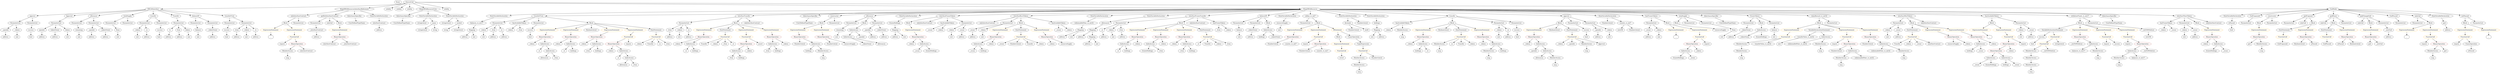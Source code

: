 strict digraph {
	graph [bb="0,0,21576,756"];
	node [label="\N"];
	Enter	[height=0.5,
		pos="3378.1,738",
		width=0.83628];
	StateVariableDeclaration_Unnamed_9	[color=black,
		height=0.5,
		label=StateVariableDeclaration,
		pos="4251.1,594",
		width=2.8184];
	VariableDeclaration_balances_re_ent17	[color=black,
		height=0.5,
		label=balances_re_ent17,
		pos="4063.1,522",
		width=2.2085];
	StateVariableDeclaration_Unnamed_9 -> VariableDeclaration_balances_re_ent17	[pos="e,4103.2,537.94 4208.9,577.29 4180.7,566.81 4143.6,552.97 4113.8,541.88"];
	Identifier__owner_1	[color=black,
		height=0.5,
		label=_owner,
		pos="17023,90",
		width=1.0719];
	Parameter__tokens_7	[color=black,
		height=0.5,
		label=_tokens,
		pos="8274.1,450",
		width=1.1135];
	ElementaryTypeName_uint_22	[color=black,
		height=0.5,
		label=uint,
		pos="8274.1,378",
		width=0.75];
	Parameter__tokens_7 -> ElementaryTypeName_uint_22	[pos="e,8274.1,396.1 8274.1,431.7 8274.1,424.41 8274.1,415.73 8274.1,407.54"];
	Block_Unnamed_18	[color=black,
		height=0.5,
		label=Block,
		pos="7891.1,522",
		width=0.90558];
	ExpressionStatement_Unnamed_24	[color=orange,
		height=0.5,
		label=ExpressionStatement,
		pos="7934.1,450",
		width=2.458];
	Block_Unnamed_18 -> ExpressionStatement_Unnamed_24	[pos="e,7923.7,467.96 7901.3,504.41 7906.2,496.42 7912.2,486.64 7917.7,477.64"];
	ExpressionStatement_Unnamed_43	[color=orange,
		height=0.5,
		label=ExpressionStatement,
		pos="11657,306",
		width=2.458];
	FunctionCall_Unnamed_24	[color=orange,
		height=0.5,
		label=FunctionCall,
		pos="11657,234",
		width=1.6125];
	ExpressionStatement_Unnamed_43 -> FunctionCall_Unnamed_24	[pos="e,11657,252.1 11657,287.7 11657,280.41 11657,271.73 11657,263.54"];
	MemberAccess_Unnamed_19	[color=black,
		height=0.5,
		label=MemberAccess,
		pos="11807,162",
		width=1.9174];
	MemberAccess_Unnamed_20	[color=black,
		height=0.5,
		label=MemberAccess,
		pos="11807,90",
		width=1.9174];
	MemberAccess_Unnamed_19 -> MemberAccess_Unnamed_20	[pos="e,11807,108.1 11807,143.7 11807,136.41 11807,127.73 11807,119.54"];
	NumberLiteral_Unnamed_9	[color=black,
		height=0.5,
		label=NumberLiteral,
		pos="11341,234",
		width=1.765];
	IndexAccess_Unnamed_11	[color=black,
		height=0.5,
		label=IndexAccess,
		pos="8454.1,306",
		width=1.6402];
	Identifier__owner_3	[color=black,
		height=0.5,
		label=_owner,
		pos="8371.1,234",
		width=1.0719];
	IndexAccess_Unnamed_11 -> Identifier__owner_3	[pos="e,8389.1,250.19 8434.8,288.76 8423.8,279.5 8409.9,267.73 8397.8,257.58"];
	Identifier_holdings_3	[color=black,
		height=0.5,
		label=holdings,
		pos="8470.1,234",
		width=1.1689];
	IndexAccess_Unnamed_11 -> Identifier_holdings_3	[pos="e,8466.2,252.1 8458,287.7 8459.7,280.32 8461.7,271.52 8463.6,263.25"];
	ParameterList_Unnamed_16	[color=black,
		height=0.5,
		label=ParameterList,
		pos="1235.1,522",
		width=1.7095];
	Parameter__tokens	[color=black,
		height=0.5,
		label=_tokens,
		pos="1156.1,450",
		width=1.1135];
	ParameterList_Unnamed_16 -> Parameter__tokens	[pos="e,1173.6,466.51 1216.4,504.41 1206.1,495.35 1193.3,483.99 1182.1,474.08"];
	Parameter__to	[color=black,
		height=0.5,
		label=_to,
		pos="1241.1,450",
		width=0.75];
	ParameterList_Unnamed_16 -> Parameter__to	[pos="e,1239.6,468.1 1236.6,503.7 1237.2,496.41 1237.9,487.73 1238.6,479.54"];
	Identifier__tokens_22	[color=black,
		height=0.5,
		label=_tokens,
		pos="12215,306",
		width=1.1135];
	VariableDeclaration_resourceSupply	[color=black,
		height=0.5,
		label=resourceSupply,
		pos="11152,522",
		width=1.9174];
	ElementaryTypeName_uint_8	[color=black,
		height=0.5,
		label=uint,
		pos="11133,450",
		width=0.75];
	VariableDeclaration_resourceSupply -> ElementaryTypeName_uint_8	[pos="e,11138,468.1 11147,503.7 11145,496.24 11143,487.32 11141,478.97"];
	Identifier__owner_5	[color=black,
		height=0.5,
		label=_owner,
		pos="9197.1,450",
		width=1.0719];
	IndexAccess_Unnamed_19	[color=black,
		height=0.5,
		label=IndexAccess,
		pos="10022,306",
		width=1.6402];
	Identifier_frozenHoldings_5	[color=black,
		height=0.5,
		label=frozenHoldings,
		pos="9995.1,234",
		width=1.8759];
	IndexAccess_Unnamed_19 -> Identifier_frozenHoldings_5	[pos="e,10002,252.1 10015,287.7 10012,280.15 10009,271.12 10006,262.68"];
	Identifier__from_4	[color=black,
		height=0.5,
		label=_from,
		pos="10114,234",
		width=0.93331];
	IndexAccess_Unnamed_19 -> Identifier__from_4	[pos="e,10095,249.25 10043,288.76 10056,279.05 10073,266.6 10086,256.13"];
	Parameter_None	[color=black,
		height=0.5,
		label=None,
		pos="1030.1,450",
		width=0.85014];
	ElementaryTypeName_uint	[color=black,
		height=0.5,
		label=uint,
		pos="1030.1,378",
		width=0.75];
	Parameter_None -> ElementaryTypeName_uint	[pos="e,1030.1,396.1 1030.1,431.7 1030.1,424.41 1030.1,415.73 1030.1,407.54"];
	ElementaryTypeName_uint_4	[color=black,
		height=0.5,
		label=uint,
		pos="148.08,378",
		width=0.75];
	VariableDeclaration_spender	[color=black,
		height=0.5,
		label=spender,
		pos="365.08,450",
		width=1.1135];
	ElementaryTypeName_address_14	[color=black,
		height=0.5,
		label=address,
		pos="365.08,378",
		width=1.0996];
	VariableDeclaration_spender -> ElementaryTypeName_address_14	[pos="e,365.08,396.1 365.08,431.7 365.08,424.41 365.08,415.73 365.08,407.54"];
	BinaryOperation_Unnamed_36	[color=brown,
		height=0.5,
		label=BinaryOperation,
		pos="11246,378",
		width=1.9867];
	NumberLiteral_Unnamed_11	[color=black,
		height=0.5,
		label=NumberLiteral,
		pos="11075,306",
		width=1.765];
	BinaryOperation_Unnamed_36 -> NumberLiteral_Unnamed_11	[pos="e,11110,321.35 11210,362.15 11184,351.48 11148,337.01 11120,325.57"];
	Identifier_counter_re_ent7_1	[color=black,
		height=0.5,
		label=counter_re_ent7,
		pos="11228,306",
		width=1.9729];
	BinaryOperation_Unnamed_36 -> Identifier_counter_re_ent7_1	[pos="e,11232,324.1 11242,359.7 11240,352.32 11237,343.52 11235,335.25"];
	ParameterList_Unnamed_22	[color=black,
		height=0.5,
		label=ParameterList,
		pos="1517.1,522",
		width=1.7095];
	VariableDeclaration_to	[color=black,
		height=0.5,
		label=to,
		pos="1422.1,450",
		width=0.75];
	ParameterList_Unnamed_22 -> VariableDeclaration_to	[pos="e,1439.9,464.1 1495,504.76 1481.3,494.63 1463.5,481.51 1448.9,470.76"];
	VariableDeclaration_from	[color=black,
		height=0.5,
		label=from,
		pos="1507.1,450",
		width=0.7947];
	ParameterList_Unnamed_22 -> VariableDeclaration_from	[pos="e,1509.5,468.1 1514.6,503.7 1513.6,496.32 1512.3,487.52 1511.1,479.25"];
	VariableDeclaration_tokens	[color=black,
		height=0.5,
		label=tokens,
		pos="1589.1,450",
		width=0.97489];
	ParameterList_Unnamed_22 -> VariableDeclaration_tokens	[pos="e,1573.1,466.51 1534.1,504.41 1543.4,495.44 1554.9,484.21 1565,474.37"];
	BinaryOperation_Unnamed_2	[color=brown,
		height=0.5,
		label=BinaryOperation,
		pos="20496,378",
		width=1.9867];
	Identifier_god_2	[color=black,
		height=0.5,
		label=god,
		pos="20495,306",
		width=0.75];
	BinaryOperation_Unnamed_2 -> Identifier_god_2	[pos="e,20495,324.1 20496,359.7 20496,352.41 20496,343.73 20495,335.54"];
	Identifier__newGod	[color=black,
		height=0.5,
		label=_newGod,
		pos="20588,306",
		width=1.3214];
	BinaryOperation_Unnamed_2 -> Identifier__newGod	[pos="e,20568,322.51 20518,360.41 20530,351.08 20546,339.31 20559,329.2"];
	Identifier_holdings_10	[color=black,
		height=0.5,
		label=holdings,
		pos="12282,234",
		width=1.1689];
	Identifier__tokens_29	[color=black,
		height=0.5,
		label=_tokens,
		pos="4792.1,306",
		width=1.1135];
	Identifier_msg_7	[color=black,
		height=0.5,
		label=msg,
		pos="7169.1,162",
		width=0.75];
	Identifier_msg_2	[color=black,
		height=0.5,
		label=msg,
		pos="2497.1,162",
		width=0.75];
	Identifier_resourceSupply	[color=black,
		height=0.5,
		label=resourceSupply,
		pos="14908,450",
		width=1.9174];
	ExpressionStatement_Unnamed_1	[color=orange,
		height=0.5,
		label=ExpressionStatement,
		pos="20805,450",
		width=2.458];
	Identifier__	[color=black,
		height=0.5,
		label=_,
		pos="20805,378",
		width=0.75];
	ExpressionStatement_Unnamed_1 -> Identifier__	[pos="e,20805,396.1 20805,431.7 20805,424.41 20805,415.73 20805,407.54"];
	ElementaryTypeName_uint_23	[color=black,
		height=0.5,
		label=uint,
		pos="18866,378",
		width=0.75];
	Block_Unnamed_23	[color=black,
		height=0.5,
		label=Block,
		pos="13489,522",
		width=0.90558];
	ExpressionStatement_Unnamed_34	[color=orange,
		height=0.5,
		label=ExpressionStatement,
		pos="13313,450",
		width=2.458];
	Block_Unnamed_23 -> ExpressionStatement_Unnamed_34	[pos="e,13352,466.55 13463,510.67 13437,500.22 13396,483.78 13363,470.81"];
	BooleanLiteral_Unnamed_3	[color=black,
		height=0.5,
		label=BooleanLiteral,
		pos="13484,450",
		width=1.7788];
	Block_Unnamed_23 -> BooleanLiteral_Unnamed_3	[pos="e,13485,468.1 13488,503.7 13487,496.41 13487,487.73 13486,479.54"];
	EmitStatement_Unnamed_7	[color=black,
		height=0.5,
		label=EmitStatement,
		pos="13630,450",
		width=1.7788];
	Block_Unnamed_23 -> EmitStatement_Unnamed_7	[pos="e,13599,466.18 13513,509.28 13534,498.93 13564,483.6 13589,471.27"];
	Mapping_Unnamed	[color=black,
		height=0.5,
		label=Mapping,
		pos="11956,450",
		width=1.2105];
	ElementaryTypeName_uint_9	[color=black,
		height=0.5,
		label=uint,
		pos="11887,378",
		width=0.75];
	Mapping_Unnamed -> ElementaryTypeName_uint_9	[pos="e,11901,393.25 11940,432.76 11931,423.42 11919,411.55 11909,401.34"];
	ElementaryTypeName_address_15	[color=black,
		height=0.5,
		label=address,
		pos="11972,378",
		width=1.0996];
	Mapping_Unnamed -> ElementaryTypeName_address_15	[pos="e,11968,396.1 11960,431.7 11962,424.32 11964,415.52 11966,407.25"];
	FunctionDefinition_transferFrom_1	[color=black,
		height=0.5,
		label=transferFrom,
		pos="4599.1,594",
		width=1.6402];
	ParameterList_Unnamed_46	[color=black,
		height=0.5,
		label=ParameterList,
		pos="4263.1,522",
		width=1.7095];
	FunctionDefinition_transferFrom_1 -> ParameterList_Unnamed_46	[pos="e,4310.7,533.63 4550.8,583.36 4498.8,572.9 4413.5,555.61 4340.1,540 4334.1,538.74 4327.9,537.4 4321.8,536.05"];
	ModifierInvocation_hasAvailableTokens_3	[color=black,
		height=0.5,
		label=hasAvailableTokens,
		pos="4434.1,522",
		width=2.361];
	FunctionDefinition_transferFrom_1 -> ModifierInvocation_hasAvailableTokens_3	[pos="e,4470.9,538.61 4565.7,578.83 4541.4,568.54 4508.2,554.45 4481.2,543.01"];
	ParameterList_Unnamed_47	[color=black,
		height=0.5,
		label=ParameterList,
		pos="4599.1,522",
		width=1.7095];
	FunctionDefinition_transferFrom_1 -> ParameterList_Unnamed_47	[pos="e,4599.1,540.1 4599.1,575.7 4599.1,568.41 4599.1,559.73 4599.1,551.54"];
	Block_Unnamed_24	[color=black,
		height=0.5,
		label=Block,
		pos="5078.1,522",
		width=0.90558];
	FunctionDefinition_transferFrom_1 -> Block_Unnamed_24	[pos="e,5046.7,527.58 4651.2,585.38 4746.6,571.44 4947.4,542.09 5035.3,529.24"];
	NumberLiteral_Unnamed_4	[color=black,
		height=0.5,
		label=NumberLiteral,
		pos="6964.1,306",
		width=1.765];
	ExpressionStatement_Unnamed_38	[color=orange,
		height=0.5,
		label=ExpressionStatement,
		pos="4712.1,450",
		width=2.458];
	BinaryOperation_Unnamed_32	[color=brown,
		height=0.5,
		label=BinaryOperation,
		pos="4678.1,378",
		width=1.9867];
	ExpressionStatement_Unnamed_38 -> BinaryOperation_Unnamed_32	[pos="e,4686.4,396.1 4703.7,431.7 4700,424.07 4695.5,414.92 4691.4,406.4"];
	FunctionCall_Unnamed_9	[color=orange,
		height=0.5,
		label=FunctionCall,
		pos="8881.1,378",
		width=1.6125];
	Identifier__owner_4	[color=black,
		height=0.5,
		label=_owner,
		pos="8668.1,306",
		width=1.0719];
	FunctionCall_Unnamed_9 -> Identifier__owner_4	[pos="e,8697.9,317.96 8841,364.68 8807.3,354.2 8757.9,338.57 8715.1,324 8713,323.29 8710.8,322.55 8708.7,321.79"];
	NumberLiteral_Unnamed_6	[color=black,
		height=0.5,
		label=NumberLiteral,
		pos="8788.1,306",
		width=1.765];
	FunctionCall_Unnamed_9 -> NumberLiteral_Unnamed_6	[pos="e,8809.7,323.31 8860,361.12 8847.8,351.94 8832.2,340.23 8818.7,330.06"];
	Identifier_Transfer	[color=black,
		height=0.5,
		label=Transfer,
		pos="8912.1,306",
		width=1.1689];
	FunctionCall_Unnamed_9 -> Identifier_Transfer	[pos="e,8904.5,324.1 8888.7,359.7 8892.1,352.07 8896.2,342.92 8899.9,334.4"];
	Identifier__tokens_4	[color=black,
		height=0.5,
		label=_tokens,
		pos="9012.1,306",
		width=1.1135];
	FunctionCall_Unnamed_9 -> Identifier__tokens_4	[pos="e,8987.1,320.34 8909.2,361.98 8929.1,351.35 8955.9,337.02 8977.2,325.65"];
	ModifierDefinition_onlyInterfaceContract	[color=black,
		height=0.5,
		label=onlyInterfaceContract,
		pos="2544.1,594",
		width=2.5412];
	Block_Unnamed_6	[color=black,
		height=0.5,
		label=Block,
		pos="2432.1,522",
		width=0.90558];
	ModifierDefinition_onlyInterfaceContract -> Block_Unnamed_6	[pos="e,2453.2,536.2 2517.5,576.41 2501.1,566.14 2479.9,552.9 2462.8,542.18"];
	ParameterList_Unnamed_8	[color=black,
		height=0.5,
		label=ParameterList,
		pos="2544.1,522",
		width=1.7095];
	ModifierDefinition_onlyInterfaceContract -> ParameterList_Unnamed_8	[pos="e,2544.1,540.1 2544.1,575.7 2544.1,568.41 2544.1,559.73 2544.1,551.54"];
	ElementaryTypeName_address_12	[color=black,
		height=0.5,
		label=address,
		pos="1413.1,378",
		width=1.0996];
	VariableDeclaration_to -> ElementaryTypeName_address_12	[pos="e,1415.3,396.1 1419.9,431.7 1418.9,424.32 1417.8,415.52 1416.7,407.25"];
	Identifier__from_1	[color=black,
		height=0.5,
		label=_from,
		pos="6678.1,234",
		width=0.93331];
	ParameterList_Unnamed_3	[color=black,
		height=0.5,
		label=ParameterList,
		pos="19396,522",
		width=1.7095];
	Mapping_Unnamed_2	[color=black,
		height=0.5,
		label=Mapping,
		pos="9501.1,450",
		width=1.2105];
	ElementaryTypeName_address_17	[color=black,
		height=0.5,
		label=address,
		pos="9401.1,378",
		width=1.0996];
	Mapping_Unnamed_2 -> ElementaryTypeName_address_17	[pos="e,9421.9,393.58 9479.9,434.15 9465.7,424.25 9446.9,411.08 9431.2,400.09"];
	Mapping_Unnamed_3	[color=black,
		height=0.5,
		label=Mapping,
		pos="9502.1,378",
		width=1.2105];
	Mapping_Unnamed_2 -> Mapping_Unnamed_3	[pos="e,9501.8,396.1 9501.3,431.7 9501.4,424.41 9501.6,415.73 9501.7,407.54"];
	EmitStatement_Unnamed_3	[color=black,
		height=0.5,
		label=EmitStatement,
		pos="16564,450",
		width=1.7788];
	FunctionCall_Unnamed_10	[color=orange,
		height=0.5,
		label=FunctionCall,
		pos="16564,378",
		width=1.6125];
	EmitStatement_Unnamed_3 -> FunctionCall_Unnamed_10	[pos="e,16564,396.1 16564,431.7 16564,424.41 16564,415.73 16564,407.54"];
	Identifier__to	[color=black,
		height=0.5,
		label=_to,
		pos="5943.1,234",
		width=0.75];
	ElementaryTypeName_uint_17	[color=black,
		height=0.5,
		label=uint,
		pos="15380,306",
		width=0.75];
	Identifier_god_1	[color=black,
		height=0.5,
		label=god,
		pos="19436,306",
		width=0.75];
	Parameter__interfaceContract	[color=black,
		height=0.5,
		label=_interfaceContract,
		pos="2701.1,450",
		width=2.2085];
	ElementaryTypeName_address_3	[color=black,
		height=0.5,
		label=address,
		pos="2701.1,378",
		width=1.0996];
	Parameter__interfaceContract -> ElementaryTypeName_address_3	[pos="e,2701.1,396.1 2701.1,431.7 2701.1,424.41 2701.1,415.73 2701.1,407.54"];
	Identifier__from_3	[color=black,
		height=0.5,
		label=_from,
		pos="10307,234",
		width=0.93331];
	UserDefinedTypeName_Unnamed_3	[color=black,
		height=0.5,
		label=UserDefinedTypeName,
		pos="18256,522",
		width=2.7214];
	ParameterList_Unnamed_23	[color=black,
		height=0.5,
		label=ParameterList,
		pos="513.08,522",
		width=1.7095];
	ParameterList_Unnamed_23 -> VariableDeclaration_spender	[pos="e,391.95,463.71 481.69,506.15 458.48,495.18 426.79,480.19 402.3,468.61"];
	VariableDeclaration_tokenOwner	[color=black,
		height=0.5,
		label=tokenOwner,
		pos="479.08,450",
		width=1.5571];
	ParameterList_Unnamed_23 -> VariableDeclaration_tokenOwner	[pos="e,487.38,468.1 504.67,503.7 500.97,496.07 496.52,486.92 492.38,478.4"];
	VariableDeclaration_tokens_1	[color=black,
		height=0.5,
		label=tokens,
		pos="588.08,450",
		width=0.97489];
	ParameterList_Unnamed_23 -> VariableDeclaration_tokens_1	[pos="e,571.71,466.27 530.85,504.41 540.63,495.29 552.9,483.83 563.57,473.87"];
	Identifier_holdings	[color=black,
		height=0.5,
		label=holdings,
		pos="10974,378",
		width=1.1689];
	ModifierInvocation_onlyGod	[color=black,
		height=0.5,
		label=onlyGod,
		pos="20401,522",
		width=1.2105];
	ElementaryTypeName_uint256_1	[color=black,
		height=0.5,
		label=uint256,
		pos="14054,450",
		width=1.0442];
	VariableDeclaration_decimals	[color=black,
		height=0.5,
		label=decimals,
		pos="11707,522",
		width=1.1967];
	NumberLiteral_Unnamed	[color=black,
		height=0.5,
		label=NumberLiteral,
		pos="11756,450",
		width=1.765];
	VariableDeclaration_decimals -> NumberLiteral_Unnamed	[pos="e,11744,467.96 11719,504.41 11724,496.34 11731,486.43 11738,477.35"];
	ElementaryTypeName_uint8	[color=black,
		height=0.5,
		label=uint8,
		pos="11866,450",
		width=0.7947];
	VariableDeclaration_decimals -> ElementaryTypeName_uint8	[pos="e,11843,461.5 11736,508.53 11761,497.9 11797,482.13 11829,468 11830,467.42 11832,466.82 11833,466.21"];
	Identifier_holdings_6	[color=black,
		height=0.5,
		label=holdings,
		pos="6772.1,234",
		width=1.1689];
	MemberAccess_Unnamed_6	[color=black,
		height=0.5,
		label=MemberAccess,
		pos="15055,234",
		width=1.9174];
	Identifier_msg_5	[color=black,
		height=0.5,
		label=msg,
		pos="15055,162",
		width=0.75];
	MemberAccess_Unnamed_6 -> Identifier_msg_5	[pos="e,15055,180.1 15055,215.7 15055,208.41 15055,199.73 15055,191.54"];
	Parameter__tokens_11	[color=black,
		height=0.5,
		label=_tokens,
		pos="12996,450",
		width=1.1135];
	ElementaryTypeName_uint_26	[color=black,
		height=0.5,
		label=uint,
		pos="12996,378",
		width=0.75];
	Parameter__tokens_11 -> ElementaryTypeName_uint_26	[pos="e,12996,396.1 12996,431.7 12996,424.41 12996,415.73 12996,407.54"];
	BinaryOperation_Unnamed_20	[color=brown,
		height=0.5,
		label=BinaryOperation,
		pos="6494.1,306",
		width=1.9867];
	IndexAccess_Unnamed_15	[color=black,
		height=0.5,
		label=IndexAccess,
		pos="6447.1,234",
		width=1.6402];
	BinaryOperation_Unnamed_20 -> IndexAccess_Unnamed_15	[pos="e,6458.3,251.79 6482.7,288.05 6477.3,279.97 6470.7,270.12 6464.6,261.11"];
	Identifier__tokens_13	[color=black,
		height=0.5,
		label=_tokens,
		pos="6564.1,234",
		width=1.1135];
	BinaryOperation_Unnamed_20 -> Identifier__tokens_13	[pos="e,6548.2,250.83 6511,288.05 6519.8,279.29 6530.6,268.45 6540.2,258.86"];
	IndexAccess_Unnamed_8	[color=black,
		height=0.5,
		label=IndexAccess,
		pos="17145,162",
		width=1.6402];
	IndexAccess_Unnamed_8 -> Identifier__owner_1	[pos="e,17046,104.44 17118,145.64 17100,135.2 17076,121.31 17056,110.15"];
	Identifier_frozenHoldings_1	[color=black,
		height=0.5,
		label=frozenHoldings,
		pos="17147,90",
		width=1.8759];
	IndexAccess_Unnamed_8 -> Identifier_frozenHoldings_1	[pos="e,17147,108.1 17146,143.7 17146,136.41 17146,127.73 17146,119.54"];
	Parameter__tokens_6	[color=black,
		height=0.5,
		label=_tokens,
		pos="16346,450",
		width=1.1135];
	ElementaryTypeName_uint_21	[color=black,
		height=0.5,
		label=uint,
		pos="16346,378",
		width=0.75];
	Parameter__tokens_6 -> ElementaryTypeName_uint_21	[pos="e,16346,396.1 16346,431.7 16346,424.41 16346,415.73 16346,407.54"];
	Identifier__owner_8	[color=black,
		height=0.5,
		label=_owner,
		pos="8064.1,234",
		width=1.0719];
	MemberAccess_Unnamed_14	[color=black,
		height=0.5,
		label=MemberAccess,
		pos="18434,162",
		width=1.9174];
	Identifier_msg_13	[color=black,
		height=0.5,
		label=msg,
		pos="18434,90",
		width=0.75];
	MemberAccess_Unnamed_14 -> Identifier_msg_13	[pos="e,18434,108.1 18434,143.7 18434,136.41 18434,127.73 18434,119.54"];
	Block_Unnamed_8	[color=black,
		height=0.5,
		label=Block,
		pos="14553,522",
		width=0.90558];
	Block_Unnamed_8 -> Identifier_resourceSupply	[pos="e,14857,462.42 14577,509.77 14583,507.6 14589,505.53 14594,504 14696,475.56 14725,487.12 14829,468 14835,466.98 14840,465.86 14846,\
464.7"];
	ExpressionStatement_Unnamed_12	[color=orange,
		height=0.5,
		label=ExpressionStatement,
		pos="15535,450",
		width=2.458];
	FunctionCall_Unnamed_6	[color=orange,
		height=0.5,
		label=FunctionCall,
		pos="15490,378",
		width=1.6125];
	ExpressionStatement_Unnamed_12 -> FunctionCall_Unnamed_6	[pos="e,15501,396.1 15524,431.7 15519,423.81 15513,414.3 15507,405.55"];
	Parameter_balance_2	[color=black,
		height=0.5,
		label=balance,
		pos="15390,450",
		width=1.0719];
	ElementaryTypeName_uint_14	[color=black,
		height=0.5,
		label=uint,
		pos="15387,378",
		width=0.75];
	Parameter_balance_2 -> ElementaryTypeName_uint_14	[pos="e,15388,396.1 15389,431.7 15389,424.41 15389,415.73 15388,407.54"];
	Identifier_resourceSupply_3	[color=black,
		height=0.5,
		label=resourceSupply,
		pos="16882,306",
		width=1.9174];
	IndexAccess_Unnamed_21	[color=black,
		height=0.5,
		label=IndexAccess,
		pos="12332,306",
		width=1.6402];
	IndexAccess_Unnamed_21 -> Identifier_holdings_10	[pos="e,12294,251.31 12320,288.05 12314,279.77 12307,269.62 12300,260.42"];
	Identifier__to_4	[color=black,
		height=0.5,
		label=_to,
		pos="12369,234",
		width=0.75];
	IndexAccess_Unnamed_21 -> Identifier__to_4	[pos="e,12360,251.31 12341,288.05 12345,280.03 12350,270.26 12355,261.3"];
	VariableDeclarationStatement_Unnamed	[color=black,
		height=0.5,
		label=VariableDeclarationStatement,
		pos="15761,450",
		width=3.3174];
	VariableDeclaration_transferValue_re_ent32	[color=black,
		height=0.5,
		label=transferValue_re_ent32,
		pos="15663,378",
		width=2.6798];
	VariableDeclarationStatement_Unnamed -> VariableDeclaration_transferValue_re_ent32	[pos="e,15686,395.71 15737,431.88 15725,422.93 15709,411.86 15695,402.16"];
	IndexAccess_Unnamed_5	[color=black,
		height=0.5,
		label=IndexAccess,
		pos="15837,378",
		width=1.6402];
	VariableDeclarationStatement_Unnamed -> IndexAccess_Unnamed_5	[pos="e,15819,395.55 15779,432.05 15789,423.39 15800,412.7 15811,403.19"];
	ExpressionStatement_Unnamed_9	[color=orange,
		height=0.5,
		label=ExpressionStatement,
		pos="2320.1,450",
		width=2.458];
	Block_Unnamed_6 -> ExpressionStatement_Unnamed_9	[pos="e,2346.6,467.57 2411,507.83 2395.6,498.21 2374.3,484.92 2356.3,473.61"];
	ExpressionStatement_Unnamed_8	[color=orange,
		height=0.5,
		label=ExpressionStatement,
		pos="2515.1,450",
		width=2.458];
	Block_Unnamed_6 -> ExpressionStatement_Unnamed_8	[pos="e,2495,467.95 2449.3,506.5 2460,497.47 2474,485.64 2486.4,475.23"];
	NumberLiteral_Unnamed_5	[color=black,
		height=0.5,
		label=NumberLiteral,
		pos="7246.1,306",
		width=1.765];
	MemberAccess_Unnamed_9	[color=black,
		height=0.5,
		label=MemberAccess,
		pos="12911,234",
		width=1.9174];
	Identifier_msg_8	[color=black,
		height=0.5,
		label=msg,
		pos="12911,162",
		width=0.75];
	MemberAccess_Unnamed_9 -> Identifier_msg_8	[pos="e,12911,180.1 12911,215.7 12911,208.41 12911,199.73 12911,191.54"];
	Identifier_resourceSupply_1	[color=black,
		height=0.5,
		label=resourceSupply,
		pos="7397.1,306",
		width=1.9174];
	ParameterList_Unnamed_49	[color=black,
		height=0.5,
		label=ParameterList,
		pos="11349,522",
		width=1.7095];
	ParameterList_Unnamed_45	[color=black,
		height=0.5,
		label=ParameterList,
		pos="13651,522",
		width=1.7095];
	Parameter_success_4	[color=black,
		height=0.5,
		label=success,
		pos="13752,450",
		width=1.1135];
	ParameterList_Unnamed_45 -> Parameter_success_4	[pos="e,13731,465.56 13674,504.94 13688,495.11 13707,482.43 13722,471.84"];
	Identifier__from_8	[color=black,
		height=0.5,
		label=_from,
		pos="5062.1,234",
		width=0.93331];
	Mapping_Unnamed_5	[color=black,
		height=0.5,
		label=Mapping,
		pos="4023.1,450",
		width=1.2105];
	VariableDeclaration_balances_re_ent17 -> Mapping_Unnamed_5	[pos="e,4032.6,467.62 4053.2,503.7 4048.7,495.78 4043.2,486.23 4038.2,477.44"];
	IndexAccess_Unnamed_31	[color=black,
		height=0.5,
		label=IndexAccess,
		pos="18507,234",
		width=1.6402];
	IndexAccess_Unnamed_31 -> MemberAccess_Unnamed_14	[pos="e,18452,179.71 18490,216.41 18481,207.76 18470,197 18460,187.42"];
	Identifier_balances_re_ent17	[color=black,
		height=0.5,
		label=balances_re_ent17,
		pos="18601,162",
		width=2.2085];
	IndexAccess_Unnamed_31 -> Identifier_balances_re_ent17	[pos="e,18579,179.55 18528,217.12 18541,208 18556,196.4 18570,186.28"];
	NumberLiteral_Unnamed_1	[color=black,
		height=0.5,
		label=NumberLiteral,
		pos="11832,522",
		width=1.765];
	FunctionDefinition_interfaceTransfer	[color=black,
		height=0.5,
		label=interfaceTransfer,
		pos="6467.1,594",
		width=2.0422];
	ParameterList_Unnamed_40	[color=black,
		height=0.5,
		label=ParameterList,
		pos="5913.1,522",
		width=1.7095];
	FunctionDefinition_interfaceTransfer -> ParameterList_Unnamed_40	[pos="e,5968.6,530.02 6402.7,584.87 6296.9,571.5 6087.4,545.02 5980,531.45"];
	Block_Unnamed_20	[color=black,
		height=0.5,
		label=Block,
		pos="6396.1,522",
		width=0.90558];
	FunctionDefinition_interfaceTransfer -> Block_Unnamed_20	[pos="e,6411.2,537.89 6449.9,576.05 6440.7,566.95 6429.1,555.6 6419.1,545.74"];
	ModifierInvocation_onlyInterfaceContract_4	[color=black,
		height=0.5,
		label=onlyInterfaceContract,
		pos="6538.1,522",
		width=2.5412];
	FunctionDefinition_interfaceTransfer -> ModifierInvocation_onlyInterfaceContract_4	[pos="e,6521,539.79 6484.3,576.05 6492.9,567.54 6503.5,557.07 6513,547.68"];
	Identifier__to_2	[color=black,
		height=0.5,
		label=_to,
		pos="9727.1,234",
		width=0.75];
	IndexAccess_Unnamed_7	[color=black,
		height=0.5,
		label=IndexAccess,
		pos="17281,162",
		width=1.6402];
	Identifier_holdings_1	[color=black,
		height=0.5,
		label=holdings,
		pos="17279,90",
		width=1.1689];
	IndexAccess_Unnamed_7 -> Identifier_holdings_1	[pos="e,17280,108.1 17281,143.7 17280,136.41 17280,127.73 17280,119.54"];
	Identifier__owner	[color=black,
		height=0.5,
		label=_owner,
		pos="17378,90",
		width=1.0719];
	IndexAccess_Unnamed_7 -> Identifier__owner	[pos="e,17358,105.63 17303,145.12 17317,135.39 17334,122.82 17349,112.24"];
	NumberLiteral_Unnamed_7	[color=black,
		height=0.5,
		label=NumberLiteral,
		pos="14173,450",
		width=1.765];
	MemberAccess_Unnamed_10	[color=black,
		height=0.5,
		label=MemberAccess,
		pos="12478,306",
		width=1.9174];
	Identifier_msg_9	[color=black,
		height=0.5,
		label=msg,
		pos="12478,234",
		width=0.75];
	MemberAccess_Unnamed_10 -> Identifier_msg_9	[pos="e,12478,252.1 12478,287.7 12478,280.41 12478,271.73 12478,263.54"];
	Identifier_allowances_2	[color=black,
		height=0.5,
		label=allowances,
		pos="5397.1,90",
		width=1.4184];
	ParameterList_Unnamed_41	[color=black,
		height=0.5,
		label=ParameterList,
		pos="9743.1,522",
		width=1.7095];
	Parameter__to_3	[color=black,
		height=0.5,
		label=_to,
		pos="9590.1,450",
		width=0.75];
	ParameterList_Unnamed_41 -> Parameter__to_3	[pos="e,9611.8,461.3 9710.7,506.51 9687.2,495.94 9654.6,481.2 9626.1,468 9624.8,467.4 9623.4,466.78 9622.1,466.15"];
	Parameter__tokens_10	[color=black,
		height=0.5,
		label=_tokens,
		pos="9675.1,450",
		width=1.1135];
	ParameterList_Unnamed_41 -> Parameter__tokens_10	[pos="e,9690.6,466.99 9727,504.41 9718.5,495.66 9707.9,484.75 9698.5,475.08"];
	Parameter__from_2	[color=black,
		height=0.5,
		label=_from,
		pos="9767.1,450",
		width=0.93331];
	ParameterList_Unnamed_41 -> Parameter__from_2	[pos="e,9761.2,468.1 9749,503.7 9751.6,496.24 9754.6,487.32 9757.5,478.97"];
	BinaryOperation_Unnamed_30	[color=brown,
		height=0.5,
		label=BinaryOperation,
		pos="4907.1,378",
		width=1.9867];
	BinaryOperation_Unnamed_30 -> Identifier__tokens_29	[pos="e,4815.2,321.09 4880.7,360.94 4864,350.79 4842.4,337.6 4824.6,326.81"];
	IndexAccess_Unnamed_27	[color=black,
		height=0.5,
		label=IndexAccess,
		pos="4909.1,306",
		width=1.6402];
	BinaryOperation_Unnamed_30 -> IndexAccess_Unnamed_27	[pos="e,4908.6,324.1 4907.6,359.7 4907.8,352.41 4908,343.73 4908.3,335.54"];
	BinaryOperation_Unnamed_18	[color=brown,
		height=0.5,
		label=BinaryOperation,
		pos="7986.1,378",
		width=1.9867];
	Identifier__tokens_9	[color=black,
		height=0.5,
		label=_tokens,
		pos="7954.1,306",
		width=1.1135];
	BinaryOperation_Unnamed_18 -> Identifier__tokens_9	[pos="e,7961.9,324.1 7978.2,359.7 7974.7,352.07 7970.5,342.92 7966.6,334.4"];
	IndexAccess_Unnamed_13	[color=black,
		height=0.5,
		label=IndexAccess,
		pos="8071.1,306",
		width=1.6402];
	BinaryOperation_Unnamed_18 -> IndexAccess_Unnamed_13	[pos="e,8051.4,323.23 8006.2,360.41 8017.1,351.45 8030.7,340.25 8042.6,330.42"];
	Block_Unnamed_21	[color=black,
		height=0.5,
		label=Block,
		pos="10272,522",
		width=0.90558];
	ExpressionStatement_Unnamed_31	[color=orange,
		height=0.5,
		label=ExpressionStatement,
		pos="9907.1,450",
		width=2.458];
	Block_Unnamed_21 -> ExpressionStatement_Unnamed_31	[pos="e,9969.7,463.01 10242,515.15 10185,504.23 10061,480.46 9980.7,465.12"];
	ExpressionStatement_Unnamed_30	[color=orange,
		height=0.5,
		label=ExpressionStatement,
		pos="10102,450",
		width=2.458];
	Block_Unnamed_21 -> ExpressionStatement_Unnamed_30	[pos="e,10140,466.62 10247,510.52 10221,500.07 10182,483.76 10150,470.85"];
	ExpressionStatement_Unnamed_29	[color=orange,
		height=0.5,
		label=ExpressionStatement,
		pos="10297,450",
		width=2.458];
	Block_Unnamed_21 -> ExpressionStatement_Unnamed_29	[pos="e,10291,468.28 10278,504.05 10281,496.52 10284,487.44 10287,478.94"];
	EmitStatement_Unnamed_5	[color=black,
		height=0.5,
		label=EmitStatement,
		pos="10468,450",
		width=1.7788];
	Block_Unnamed_21 -> EmitStatement_Unnamed_5	[pos="e,10428,464.26 10298,510.35 10303,508.2 10309,505.98 10314,504 10348,491.25 10387,477.92 10417,467.82"];
	Identifier__to_8	[color=black,
		height=0.5,
		label=_to,
		pos="4628.1,234",
		width=0.75];
	ElementaryTypeName_address_22	[color=black,
		height=0.5,
		label=address,
		pos="7590.1,378",
		width=1.0996];
	NumberLiteral_Unnamed_3	[color=black,
		height=0.5,
		label=NumberLiteral,
		pos="16132,306",
		width=1.765];
	Identifier__tokens_15	[color=black,
		height=0.5,
		label=_tokens,
		pos="5870.1,306",
		width=1.1135];
	Block_Unnamed_3	[color=black,
		height=0.5,
		label=Block,
		pos="20495,522",
		width=0.90558];
	ExpressionStatement_Unnamed_5	[color=orange,
		height=0.5,
		label=ExpressionStatement,
		pos="20496,450",
		width=2.458];
	Block_Unnamed_3 -> ExpressionStatement_Unnamed_5	[pos="e,20496,468.1 20495,503.7 20495,496.41 20496,487.73 20496,479.54"];
	BinaryOperation_Unnamed_16	[color=brown,
		height=0.5,
		label=BinaryOperation,
		pos="17084,378",
		width=1.9867];
	IndexAccess_Unnamed_12	[color=black,
		height=0.5,
		label=IndexAccess,
		pos="17126,306",
		width=1.6402];
	BinaryOperation_Unnamed_16 -> IndexAccess_Unnamed_12	[pos="e,17116,324.1 17094,359.7 17099,351.9 17105,342.51 17110,333.83"];
	Identifier__tokens_6	[color=black,
		height=0.5,
		label=_tokens,
		pos="17243,306",
		width=1.1135];
	BinaryOperation_Unnamed_16 -> Identifier__tokens_6	[pos="e,17215,319.25 17119,361.81 17144,350.61 17179,335.37 17205,323.8"];
	FunctionCall_Unnamed_21	[color=orange,
		height=0.5,
		label=FunctionCall,
		pos="18229,378",
		width=1.6125];
	Identifier_require_8	[color=black,
		height=0.5,
		label=require,
		pos="18229,306",
		width=1.0026];
	FunctionCall_Unnamed_21 -> Identifier_require_8	[pos="e,18229,324.1 18229,359.7 18229,352.41 18229,343.73 18229,335.54"];
	Identifier_success	[color=black,
		height=0.5,
		label=success,
		pos="18323,306",
		width=1.1135];
	FunctionCall_Unnamed_21 -> Identifier_success	[pos="e,18303,321.86 18250,361.12 18263,351.45 18280,338.99 18294,328.46"];
	ExpressionStatement_Unnamed_23	[color=orange,
		height=0.5,
		label=ExpressionStatement,
		pos="16735,450",
		width=2.458];
	BinaryOperation_Unnamed_17	[color=brown,
		height=0.5,
		label=BinaryOperation,
		pos="16882,378",
		width=1.9867];
	ExpressionStatement_Unnamed_23 -> BinaryOperation_Unnamed_17	[pos="e,16850,394.38 16769,432.94 16790,422.94 16817,409.99 16839,399.28"];
	BinaryOperation_Unnamed_23	[color=brown,
		height=0.5,
		label=BinaryOperation,
		pos="10297,378",
		width=1.9867];
	Identifier__tokens_17	[color=black,
		height=0.5,
		label=_tokens,
		pos="10237,306",
		width=1.1135];
	BinaryOperation_Unnamed_23 -> Identifier__tokens_17	[pos="e,10251,323.31 10283,360.05 10275,351.59 10266,341.19 10258,331.84"];
	IndexAccess_Unnamed_18	[color=black,
		height=0.5,
		label=IndexAccess,
		pos="10354,306",
		width=1.6402];
	BinaryOperation_Unnamed_23 -> IndexAccess_Unnamed_18	[pos="e,10340,323.79 10311,360.05 10318,351.8 10326,341.7 10333,332.54"];
	Identifier_allowances_1	[color=black,
		height=0.5,
		label=allowances,
		pos="13329,162",
		width=1.4184];
	InheritanceSpecifier_Unnamed_1	[color=black,
		height=0.5,
		label=InheritanceSpecifier,
		pos="7043.1,594",
		width=2.3333];
	UserDefinedTypeName_Unnamed_1	[color=black,
		height=0.5,
		label=UserDefinedTypeName,
		pos="6990.1,522",
		width=2.7214];
	InheritanceSpecifier_Unnamed_1 -> UserDefinedTypeName_Unnamed_1	[pos="e,7003.2,540.28 7030.2,576.05 7024.2,568.01 7016.7,558.2 7009.9,549.23"];
	Identifier__tokens_12	[color=black,
		height=0.5,
		label=_tokens,
		pos="18672,450",
		width=1.1135];
	Identifier_require	[color=black,
		height=0.5,
		label=require,
		pos="20947,306",
		width=1.0026];
	Parameter__owner_4	[color=black,
		height=0.5,
		label=_owner,
		pos="8371.1,450",
		width=1.0719];
	ElementaryTypeName_address_28	[color=black,
		height=0.5,
		label=address,
		pos="8370.1,378",
		width=1.0996];
	Parameter__owner_4 -> ElementaryTypeName_address_28	[pos="e,8370.3,396.1 8370.8,431.7 8370.7,424.41 8370.6,415.73 8370.5,407.54"];
	Identifier_holdings_11	[color=black,
		height=0.5,
		label=holdings,
		pos="13040,234",
		width=1.1689];
	EmitStatement_Unnamed_1	[color=black,
		height=0.5,
		label=EmitStatement,
		pos="19777,450",
		width=1.7788];
	FunctionCall_Unnamed_3	[color=orange,
		height=0.5,
		label=FunctionCall,
		pos="19761,378",
		width=1.6125];
	EmitStatement_Unnamed_1 -> FunctionCall_Unnamed_3	[pos="e,19765,396.1 19773,431.7 19771,424.32 19769,415.52 19768,407.25"];
	ElementaryTypeName_uint_24	[color=black,
		height=0.5,
		label=uint,
		pos="5871.1,378",
		width=0.75];
	Parameter__spender_3	[color=black,
		height=0.5,
		label=_spender,
		pos="13855,450",
		width=1.2521];
	ElementaryTypeName_address_35	[color=black,
		height=0.5,
		label=address,
		pos="13855,378",
		width=1.0996];
	Parameter__spender_3 -> ElementaryTypeName_address_35	[pos="e,13855,396.1 13855,431.7 13855,424.41 13855,415.73 13855,407.54"];
	ElementaryTypeName_uint_7	[color=black,
		height=0.5,
		label=uint,
		pos="588.08,378",
		width=0.75];
	ElementaryTypeName_address_21	[color=black,
		height=0.5,
		label=address,
		pos="7687.1,378",
		width=1.0996];
	ElementaryTypeName_address_11	[color=black,
		height=0.5,
		label=address,
		pos="1510.1,378",
		width=1.0996];
	ParameterList_Unnamed_18	[color=black,
		height=0.5,
		label=ParameterList,
		pos="137.08,522",
		width=1.7095];
	Parameter__spender_1	[color=black,
		height=0.5,
		label=_spender,
		pos="45.076,450",
		width=1.2521];
	ParameterList_Unnamed_18 -> Parameter__spender_1	[pos="e,65.351,466.43 115.74,504.76 103.4,495.38 87.709,483.44 74.247,473.2"];
	Parameter__tokens_1	[color=black,
		height=0.5,
		label=_tokens,
		pos="148.08,450",
		width=1.1135];
	ParameterList_Unnamed_18 -> Parameter__tokens_1	[pos="e,145.39,468.1 139.8,503.7 140.95,496.32 142.34,487.52 143.64,479.25"];
	Identifier__weiToWithdraw_2	[color=black,
		height=0.5,
		label=_weiToWithdraw,
		pos="17963,306",
		width=2.0976];
	ElementaryTypeName_address	[color=black,
		height=0.5,
		label=address,
		pos="21146,450",
		width=1.0996];
	ElementaryTypeName_address_10	[color=black,
		height=0.5,
		label=address,
		pos="2187.1,378",
		width=1.0996];
	Parameter__tokenOwner	[color=black,
		height=0.5,
		label=_tokenOwner,
		pos="1799.1,450",
		width=1.6957];
	ElementaryTypeName_address_4	[color=black,
		height=0.5,
		label=address,
		pos="1799.1,378",
		width=1.0996];
	Parameter__tokenOwner -> ElementaryTypeName_address_4	[pos="e,1799.1,396.1 1799.1,431.7 1799.1,424.41 1799.1,415.73 1799.1,407.54"];
	ElementaryTypeName_uint_25	[color=black,
		height=0.5,
		label=uint,
		pos="9688.1,378",
		width=0.75];
	ParameterList_Unnamed_11	[color=black,
		height=0.5,
		label=ParameterList,
		pos="953.08,522",
		width=1.7095];
	ParameterList_Unnamed_11 -> Parameter_None	[pos="e,1014,465.57 971.32,504.41 981.57,495.1 994.49,483.35 1005.6,473.24"];
	IndexAccess_Unnamed_9	[color=black,
		height=0.5,
		label=IndexAccess,
		pos="14611,234",
		width=1.6402];
	Identifier_frozenHoldings_2	[color=black,
		height=0.5,
		label=frozenHoldings,
		pos="14549,162",
		width=1.8759];
	IndexAccess_Unnamed_9 -> Identifier_frozenHoldings_2	[pos="e,14564,179.96 14596,216.41 14589,208.08 14580,197.8 14572,188.49"];
	Identifier__owner_2	[color=black,
		height=0.5,
		label=_owner,
		pos="14673,162",
		width=1.0719];
	IndexAccess_Unnamed_9 -> Identifier__owner_2	[pos="e,14659,178.99 14626,216.41 14633,207.74 14643,196.97 14651,187.38"];
	FunctionDefinition_approve	[color=black,
		height=0.5,
		label=approve,
		pos="278.08,594",
		width=1.1412];
	FunctionDefinition_approve -> ParameterList_Unnamed_18	[pos="e,167.39,538.05 251.55,579.83 230.71,569.48 201.32,554.89 177.54,543.09"];
	ParameterList_Unnamed_19	[color=black,
		height=0.5,
		label=ParameterList,
		pos="278.08,522",
		width=1.7095];
	FunctionDefinition_approve -> ParameterList_Unnamed_19	[pos="e,278.08,540.1 278.08,575.7 278.08,568.41 278.08,559.73 278.08,551.54"];
	Identifier_holdings_4	[color=black,
		height=0.5,
		label=holdings,
		pos="17030,234",
		width=1.1689];
	BinaryOperation_Unnamed_3	[color=brown,
		height=0.5,
		label=BinaryOperation,
		pos="20301,378",
		width=1.9867];
	Identifier_isPaused_1	[color=black,
		height=0.5,
		label=isPaused,
		pos="20253,306",
		width=1.2105];
	BinaryOperation_Unnamed_3 -> Identifier_isPaused_1	[pos="e,20265,323.79 20289,360.05 20284,351.97 20277,342.12 20271,333.11"];
	BooleanLiteral_Unnamed	[color=black,
		height=0.5,
		label=BooleanLiteral,
		pos="20379,306",
		width=1.7788];
	BinaryOperation_Unnamed_3 -> BooleanLiteral_Unnamed	[pos="e,20360,323.71 20320,360.41 20329,351.67 20341,340.79 20352,331.13"];
	Parameter_success_3	[color=black,
		height=0.5,
		label=success,
		pos="13166,450",
		width=1.1135];
	ElementaryTypeName_bool_4	[color=black,
		height=0.5,
		label=bool,
		pos="13166,378",
		width=0.76697];
	Parameter_success_3 -> ElementaryTypeName_bool_4	[pos="e,13166,396.1 13166,431.7 13166,424.41 13166,415.73 13166,407.54"];
	Identifier_revert	[color=black,
		height=0.5,
		label=revert,
		pos="11657,162",
		width=0.87786];
	FunctionCall_Unnamed_15	[color=orange,
		height=0.5,
		label=FunctionCall,
		pos="13630,378",
		width=1.6125];
	Identifier__tokens_27	[color=black,
		height=0.5,
		label=_tokens,
		pos="13479,306",
		width=1.1135];
	FunctionCall_Unnamed_15 -> Identifier__tokens_27	[pos="e,13506,319.61 13599,362.5 13575,351.42 13542,336.13 13517,324.39"];
	Identifier__spender_2	[color=black,
		height=0.5,
		label=_spender,
		pos="13582,306",
		width=1.2521];
	FunctionCall_Unnamed_15 -> Identifier__spender_2	[pos="e,13594,323.79 13618,360.05 13613,351.97 13606,342.12 13600,333.11"];
	MemberAccess_Unnamed_13	[color=black,
		height=0.5,
		label=MemberAccess,
		pos="13714,306",
		width=1.9174];
	FunctionCall_Unnamed_15 -> MemberAccess_Unnamed_13	[pos="e,13694,323.63 13650,360.76 13660,351.88 13674,340.71 13685,330.85"];
	Identifier_Approval	[color=black,
		height=0.5,
		label=Approval,
		pos="13847,306",
		width=1.266];
	FunctionCall_Unnamed_15 -> Identifier_Approval	[pos="e,13813,318.08 13669,364.32 13707,352.29 13763,334.2 13802,321.57"];
	EventDefinition_Approval	[color=black,
		height=0.5,
		label=Approval,
		pos="616.08,594",
		width=1.266];
	EventDefinition_Approval -> ParameterList_Unnamed_23	[pos="e,536.57,538.97 593.98,577.98 579.98,568.47 561.62,555.99 545.93,545.33"];
	VariableDeclaration_isPaused	[color=black,
		height=0.5,
		label=isPaused,
		pos="19273,522",
		width=1.2105];
	ElementaryTypeName_bool	[color=black,
		height=0.5,
		label=bool,
		pos="19273,450",
		width=0.76697];
	VariableDeclaration_isPaused -> ElementaryTypeName_bool	[pos="e,19273,468.1 19273,503.7 19273,496.41 19273,487.73 19273,479.54"];
	FunctionCall_Unnamed_23	[color=orange,
		height=0.5,
		label=FunctionCall,
		pos="11837,234",
		width=1.6125];
	FunctionCall_Unnamed_23 -> MemberAccess_Unnamed_19	[pos="e,11814,180.1 11830,215.7 11826,208.15 11823,199.12 11819,190.68"];
	NumberLiteral_Unnamed_10	[color=black,
		height=0.5,
		label=NumberLiteral,
		pos="11958,162",
		width=1.765];
	FunctionCall_Unnamed_23 -> NumberLiteral_Unnamed_10	[pos="e,11931,178.57 11864,217.64 11881,207.86 11903,195.05 11921,184.3"];
	FunctionCall_Unnamed_14	[color=orange,
		height=0.5,
		label=FunctionCall,
		pos="12678,378",
		width=1.6125];
	FunctionCall_Unnamed_14 -> MemberAccess_Unnamed_10	[pos="e,12518,321.07 12640,363.83 12609,352.78 12563,336.89 12529,324.72"];
	Identifier__to_5	[color=black,
		height=0.5,
		label=_to,
		pos="12592,306",
		width=0.75];
	FunctionCall_Unnamed_14 -> Identifier__to_5	[pos="e,12609,320.56 12658,360.76 12646,350.95 12631,338.34 12618,327.8"];
	Identifier_Transfer_4	[color=black,
		height=0.5,
		label=Transfer,
		pos="12679,306",
		width=1.1689];
	FunctionCall_Unnamed_14 -> Identifier_Transfer_4	[pos="e,12679,324.1 12678,359.7 12678,352.41 12679,343.73 12679,335.54"];
	Identifier__tokens_24	[color=black,
		height=0.5,
		label=_tokens,
		pos="12779,306",
		width=1.1135];
	FunctionCall_Unnamed_14 -> Identifier__tokens_24	[pos="e,12758,321.63 12701,361.12 12715,351.29 12734,338.58 12749,327.94"];
	Identifier_balances_re_ent17_1	[color=black,
		height=0.5,
		label=balances_re_ent17,
		pos="18033,234",
		width=2.2085];
	ElementaryTypeName_address_25	[color=black,
		height=0.5,
		label=address,
		pos="14293,378",
		width=1.0996];
	ModifierInvocation_onlyGod_1	[color=black,
		height=0.5,
		label=onlyGod,
		pos="20072,522",
		width=1.2105];
	Block_Unnamed_12	[color=black,
		height=0.5,
		label=Block,
		pos="15761,522",
		width=0.90558];
	Block_Unnamed_12 -> ExpressionStatement_Unnamed_12	[pos="e,15582,465.64 15733,512.42 15699,501.66 15638,482.94 15593,468.98"];
	Block_Unnamed_12 -> VariableDeclarationStatement_Unnamed	[pos="e,15761,468.1 15761,503.7 15761,496.41 15761,487.73 15761,479.54"];
	ExpressionStatement_Unnamed_11	[color=orange,
		height=0.5,
		label=ExpressionStatement,
		pos="15987,450",
		width=2.458];
	Block_Unnamed_12 -> ExpressionStatement_Unnamed_11	[pos="e,15933,464.71 15786,510.11 15791,507.97 15797,505.83 15802,504 15842,490.22 15887,477.26 15922,467.6"];
	ExpressionStatement_Unnamed_13	[color=orange,
		height=0.5,
		label=ExpressionStatement,
		pos="16182,450",
		width=2.458];
	Block_Unnamed_12 -> ExpressionStatement_Unnamed_13	[pos="e,16117,462.66 15785,509.66 15791,507.5 15797,505.47 15802,504 15924,471.52 15959,486.8 16084,468 16091,466.92 16099,465.75 16106,\
464.53"];
	Parameter__owner_2	[color=black,
		height=0.5,
		label=_owner,
		pos="8466.1,450",
		width=1.0719];
	ElementaryTypeName_address_26	[color=black,
		height=0.5,
		label=address,
		pos="8467.1,378",
		width=1.0996];
	Parameter__owner_2 -> ElementaryTypeName_address_26	[pos="e,8466.8,396.1 8466.3,431.7 8466.4,424.41 8466.6,415.73 8466.7,407.54"];
	BinaryOperation_Unnamed_27	[color=brown,
		height=0.5,
		label=BinaryOperation,
		pos="12877,378",
		width=1.9867];
	Identifier__tokens_23	[color=black,
		height=0.5,
		label=_tokens,
		pos="12877,306",
		width=1.1135];
	BinaryOperation_Unnamed_27 -> Identifier__tokens_23	[pos="e,12877,324.1 12877,359.7 12877,352.41 12877,343.73 12877,335.54"];
	IndexAccess_Unnamed_22	[color=black,
		height=0.5,
		label=IndexAccess,
		pos="12994,306",
		width=1.6402];
	BinaryOperation_Unnamed_27 -> IndexAccess_Unnamed_22	[pos="e,12968,322.5 12904,360.94 12920,351.29 12941,338.89 12958,328.41"];
	ElementaryTypeName_address_18	[color=black,
		height=0.5,
		label=address,
		pos="9459.1,306",
		width=1.0996];
	ModifierInvocation_hasFrozenTokens	[color=black,
		height=0.5,
		label=hasFrozenTokens,
		pos="18709,522",
		width=2.1392];
	ModifierInvocation_hasFrozenTokens -> Identifier__tokens_12	[pos="e,18681,467.62 18700,503.7 18696,495.87 18691,486.44 18686,477.73"];
	Identifier__owner_11	[color=black,
		height=0.5,
		label=_owner,
		pos="18769,450",
		width=1.0719];
	ModifierInvocation_hasFrozenTokens -> Identifier__owner_11	[pos="e,18756,466.83 18724,504.05 18731,495.47 18740,484.89 18748,475.44"];
	Parameter__tokens_13	[color=black,
		height=0.5,
		label=_tokens,
		pos="4125.1,450",
		width=1.1135];
	ParameterList_Unnamed_46 -> Parameter__tokens_13	[pos="e,4150.8,464.04 4233.1,505.81 4211.9,495.05 4183.4,480.56 4160.9,469.19"];
	Parameter__from_3	[color=black,
		height=0.5,
		label=_from,
		pos="4217.1,450",
		width=0.93331];
	ParameterList_Unnamed_46 -> Parameter__from_3	[pos="e,4227.8,467.31 4251.9,504.05 4246.6,495.85 4240,485.83 4234,476.71"];
	Parameter__to_5	[color=black,
		height=0.5,
		label=_to,
		pos="4296.1,450",
		width=0.75];
	ParameterList_Unnamed_46 -> Parameter__to_5	[pos="e,4288.2,467.62 4271.2,503.7 4274.9,495.95 4279.3,486.64 4283.3,478.02"];
	IndexAccess_Unnamed_12 -> Identifier_holdings_4	[pos="e,17051,250.1 17104,289.12 17091,279.52 17074,267.16 17060,256.67"];
	Identifier__owner_6	[color=black,
		height=0.5,
		label=_owner,
		pos="17129,234",
		width=1.0719];
	IndexAccess_Unnamed_12 -> Identifier__owner_6	[pos="e,17128,252.1 17127,287.7 17127,280.41 17128,271.73 17128,263.54"];
	Identifier__owner_9	[color=black,
		height=0.5,
		label=_owner,
		pos="8079.1,450",
		width=1.0719];
	ParameterList_Unnamed_7	[color=black,
		height=0.5,
		label=ParameterList,
		pos="19761,522",
		width=1.7095];
	ParameterList_Unnamed_5	[color=black,
		height=0.5,
		label=ParameterList,
		pos="20607,522",
		width=1.7095];
	Parameter__newGod	[color=black,
		height=0.5,
		label=_newGod,
		pos="20650,450",
		width=1.3214];
	ParameterList_Unnamed_5 -> Parameter__newGod	[pos="e,20640,467.79 20617,504.05 20622,496.06 20628,486.33 20634,477.4"];
	IndexAccess_Unnamed_18 -> Identifier__from_3	[pos="e,10318,251.31 10343,288.05 10337,279.85 10330,269.83 10324,260.71"];
	Identifier_holdings_8	[color=black,
		height=0.5,
		label=holdings,
		pos="10401,234",
		width=1.1689];
	IndexAccess_Unnamed_18 -> Identifier_holdings_8	[pos="e,10390,251.79 10365,288.05 10371,279.97 10377,270.12 10384,261.11"];
	BinaryOperation_Unnamed_8	[color=brown,
		height=0.5,
		label=BinaryOperation,
		pos="16182,378",
		width=1.9867];
	BinaryOperation_Unnamed_8 -> NumberLiteral_Unnamed_3	[pos="e,16144,323.79 16170,360.05 16164,351.97 16157,342.12 16151,333.11"];
	IndexAccess_Unnamed_6	[color=black,
		height=0.5,
		label=IndexAccess,
		pos="16273,306",
		width=1.6402];
	BinaryOperation_Unnamed_8 -> IndexAccess_Unnamed_6	[pos="e,16252,323.23 16204,360.41 16215,351.37 16230,340.03 16243,330.13"];
	VariableDeclarationStatement_Unnamed_1	[color=black,
		height=0.5,
		label=VariableDeclarationStatement,
		pos="17740,450",
		width=3.3174];
	VariableDeclaration_success	[color=black,
		height=0.5,
		label=success,
		pos="17656,378",
		width=1.1135];
	VariableDeclarationStatement_Unnamed_1 -> VariableDeclaration_success	[pos="e,17675,394.36 17720,432.05 17709,422.9 17695,411.47 17683,401.57"];
	FunctionCall_Unnamed_19	[color=orange,
		height=0.5,
		label=FunctionCall,
		pos="17772,378",
		width=1.6125];
	VariableDeclarationStatement_Unnamed_1 -> FunctionCall_Unnamed_19	[pos="e,17764,396.1 17748,431.7 17751,424.07 17756,414.92 17760,406.4"];
	Block_Unnamed_15	[color=black,
		height=0.5,
		label=Block,
		pos="7139.1,522",
		width=0.90558];
	ExpressionStatement_Unnamed_18	[color=orange,
		height=0.5,
		label=ExpressionStatement,
		pos="6944.1,450",
		width=2.458];
	Block_Unnamed_15 -> ExpressionStatement_Unnamed_18	[pos="e,6989.1,465.94 7113.4,510.36 7108,508.21 7102.4,505.99 7097.1,504 7065.1,492 7029,479.46 6999.9,469.58"];
	ExpressionStatement_Unnamed_19	[color=orange,
		height=0.5,
		label=ExpressionStatement,
		pos="7139.1,450",
		width=2.458];
	Block_Unnamed_15 -> ExpressionStatement_Unnamed_19	[pos="e,7139.1,468.1 7139.1,503.7 7139.1,496.41 7139.1,487.73 7139.1,479.54"];
	ElementaryTypeName_address_34	[color=black,
		height=0.5,
		label=address,
		pos="13081,378",
		width=1.0996];
	VariableDeclaration_from -> ElementaryTypeName_address_11	[pos="e,1509.3,396.1 1507.8,431.7 1508.1,424.41 1508.5,415.73 1508.9,407.54"];
	FunctionDefinition_constructor_1	[color=black,
		height=0.5,
		label=constructor,
		pos="7251.1,594",
		width=1.4877];
	FunctionDefinition_constructor_1 -> Block_Unnamed_15	[pos="e,7160.2,536.21 7226.5,577.64 7209.8,567.18 7187.5,553.26 7169.6,542.09"];
	ParameterList_Unnamed_35	[color=black,
		height=0.5,
		label=ParameterList,
		pos="7251.1,522",
		width=1.7095];
	FunctionDefinition_constructor_1 -> ParameterList_Unnamed_35	[pos="e,7251.1,540.1 7251.1,575.7 7251.1,568.41 7251.1,559.73 7251.1,551.54"];
	Block_Unnamed_27	[color=black,
		height=0.5,
		label=Block,
		pos="11641,378",
		width=0.90558];
	Block_Unnamed_27 -> ExpressionStatement_Unnamed_43	[pos="e,11653,324.1 11645,359.7 11647,352.32 11649,343.52 11651,335.25"];
	ElementaryTypeName_address_1	[color=black,
		height=0.5,
		label=address,
		pos="20650,378",
		width=1.0996];
	Identifier__tokens_26	[color=black,
		height=0.5,
		label=_tokens,
		pos="13220,306",
		width=1.1135];
	Identifier__to_7	[color=black,
		height=0.5,
		label=_to,
		pos="4857.1,234",
		width=0.75];
	stringLiteral_Unnamed_4	[color=black,
		height=0.5,
		label=stringLiteral,
		pos="3805.1,522",
		width=1.5016];
	Identifier_redeemableEther_re_ent32_1	[color=black,
		height=0.5,
		label=redeemableEther_re_ent32,
		pos="15534,306",
		width=3.0263];
	ExpressionStatement_Unnamed_25	[color=orange,
		height=0.5,
		label=ExpressionStatement,
		pos="19108,450",
		width=2.458];
	BinaryOperation_Unnamed_19	[color=brown,
		height=0.5,
		label=BinaryOperation,
		pos="19108,378",
		width=1.9867];
	ExpressionStatement_Unnamed_25 -> BinaryOperation_Unnamed_19	[pos="e,19108,396.1 19108,431.7 19108,424.41 19108,415.73 19108,407.54"];
	Identifier_require_1	[color=black,
		height=0.5,
		label=require,
		pos="21220,306",
		width=1.0026];
	InheritanceSpecifier_Unnamed_4	[color=black,
		height=0.5,
		label=InheritanceSpecifier,
		pos="3437.1,594",
		width=2.3333];
	UserDefinedTypeName_Unnamed_4	[color=black,
		height=0.5,
		label=UserDefinedTypeName,
		pos="3431.1,522",
		width=2.7214];
	InheritanceSpecifier_Unnamed_4 -> UserDefinedTypeName_Unnamed_4	[pos="e,3432.5,540.1 3435.6,575.7 3435,568.41 3434.2,559.73 3433.5,551.54"];
	ParameterList_Unnamed_31	[color=black,
		height=0.5,
		label=ParameterList,
		pos="7392.1,522",
		width=1.7095];
	Parameter_remaining_1	[color=black,
		height=0.5,
		label=remaining,
		pos="7292.1,450",
		width=1.2798];
	ParameterList_Unnamed_31 -> Parameter_remaining_1	[pos="e,7313.6,466.1 7369.4,505.12 7355.7,495.52 7338,483.16 7323,472.67"];
	NumberLiteral_Unnamed_2	[color=black,
		height=0.5,
		label=NumberLiteral,
		pos="15866,234",
		width=1.765];
	Identifier_Transfer_2	[color=black,
		height=0.5,
		label=Transfer,
		pos="6106.1,306",
		width=1.1689];
	ExpressionStatement_Unnamed_28	[color=orange,
		height=0.5,
		label=ExpressionStatement,
		pos="6111.1,450",
		width=2.458];
	BinaryOperation_Unnamed_22	[color=brown,
		height=0.5,
		label=BinaryOperation,
		pos="6085.1,378",
		width=1.9867];
	ExpressionStatement_Unnamed_28 -> BinaryOperation_Unnamed_22	[pos="e,6091.4,396.1 6104.6,431.7 6101.8,424.15 6098.5,415.12 6095.4,406.68"];
	ElementaryTypeName_address_29	[color=black,
		height=0.5,
		label=address,
		pos="18963,378",
		width=1.0996];
	Identifier__tokens_1	[color=black,
		height=0.5,
		label=_tokens,
		pos="14728,234",
		width=1.1135];
	FunctionDefinition_allowance_1	[color=black,
		height=0.5,
		label=allowance,
		pos="7560.1,594",
		width=1.3076];
	FunctionDefinition_allowance_1 -> ParameterList_Unnamed_31	[pos="e,7426.5,537.33 7529.3,580.16 7503.4,569.37 7466,553.8 7436.8,541.64"];
	Block_Unnamed_11	[color=black,
		height=0.5,
		label=Block,
		pos="7504.1,522",
		width=0.90558];
	FunctionDefinition_allowance_1 -> Block_Unnamed_11	[pos="e,7516.9,538.99 7546.8,576.41 7540,567.92 7531.6,557.41 7524,547.96"];
	ParameterList_Unnamed_30	[color=black,
		height=0.5,
		label=ParameterList,
		pos="7616.1,522",
		width=1.7095];
	FunctionDefinition_allowance_1 -> ParameterList_Unnamed_30	[pos="e,7602.5,539.96 7573.3,576.41 7579.9,568.16 7588.1,558.01 7595.5,548.78"];
	StateVariableDeclaration_Unnamed_11	[color=black,
		height=0.5,
		label=StateVariableDeclaration,
		pos="3640.1,594",
		width=2.8184];
	stringLiteral_Unnamed_2	[color=black,
		height=0.5,
		label=stringLiteral,
		pos="3601.1,522",
		width=1.5016];
	StateVariableDeclaration_Unnamed_11 -> stringLiteral_Unnamed_2	[pos="e,3610.6,540.1 3630.4,575.7 3626.1,567.98 3621,558.71 3616.2,550.11"];
	VariableDeclaration_name	[color=black,
		height=0.5,
		label=name,
		pos="3703.1,522",
		width=0.83628];
	StateVariableDeclaration_Unnamed_11 -> VariableDeclaration_name	[pos="e,3689.3,538.36 3655.3,576.05 3663.2,567.26 3673,556.36 3681.7,546.74"];
	BinaryOperation_Unnamed_12	[color=brown,
		height=0.5,
		label=BinaryOperation,
		pos="6964.1,378",
		width=1.9867];
	BinaryOperation_Unnamed_12 -> NumberLiteral_Unnamed_4	[pos="e,6964.1,324.1 6964.1,359.7 6964.1,352.41 6964.1,343.73 6964.1,335.54"];
	IndexAccess_Unnamed_10	[color=black,
		height=0.5,
		label=IndexAccess,
		pos="7105.1,306",
		width=1.6402];
	BinaryOperation_Unnamed_12 -> IndexAccess_Unnamed_10	[pos="e,7075.3,321.77 6995.4,361.46 7016,351.24 7043.1,337.77 7065.2,326.78"];
	StateVariableDeclaration_Unnamed_6	[color=black,
		height=0.5,
		label=StateVariableDeclaration,
		pos="7893.1,594",
		width=2.8184];
	VariableDeclaration_frozenHoldings	[color=black,
		height=0.5,
		label=frozenHoldings,
		pos="7773.1,522",
		width=1.8759];
	StateVariableDeclaration_Unnamed_6 -> VariableDeclaration_frozenHoldings	[pos="e,7800.1,538.75 7864.6,576.41 7848.3,566.88 7827.6,554.8 7810,544.55"];
	BinaryOperation_Unnamed_21	[color=brown,
		height=0.5,
		label=BinaryOperation,
		pos="6725.1,378",
		width=1.9867];
	IndexAccess_Unnamed_16	[color=black,
		height=0.5,
		label=IndexAccess,
		pos="6725.1,306",
		width=1.6402];
	BinaryOperation_Unnamed_21 -> IndexAccess_Unnamed_16	[pos="e,6725.1,324.1 6725.1,359.7 6725.1,352.41 6725.1,343.73 6725.1,335.54"];
	Identifier__tokens_14	[color=black,
		height=0.5,
		label=_tokens,
		pos="6842.1,306",
		width=1.1135];
	BinaryOperation_Unnamed_21 -> Identifier__tokens_14	[pos="e,6818.9,320.86 6751.9,360.94 6768.9,350.77 6791,337.55 6809.1,326.74"];
	ElementaryTypeName_uint_1	[color=black,
		height=0.5,
		label=uint,
		pos="1681.1,378",
		width=0.75];
	ContractDefinition_ERC20Interface	[color=black,
		height=0.5,
		label=ERC20Interface,
		pos="1306.1,666",
		width=1.959];
	ContractDefinition_ERC20Interface -> FunctionDefinition_approve	[pos="e,318.59,597.76 1238.6,660.41 1046.8,647.35 501.08,610.19 330.02,598.54"];
	ContractDefinition_ERC20Interface -> EventDefinition_Approval	[pos="e,658.94,600.48 1240.4,659.2 1137.2,649.97 930.83,631.03 756.08,612 727.66,608.91 696.06,605.1 670.07,601.87"];
	FunctionDefinition_allowance	[color=black,
		height=0.5,
		label=allowance,
		pos="812.08,594",
		width=1.3076];
	ContractDefinition_ERC20Interface -> FunctionDefinition_allowance	[pos="e,855.7,601.18 1245.5,656.42 1148.6,642.68 959.98,615.96 866.84,602.76"];
	FunctionDefinition_totalSupply	[color=black,
		height=0.5,
		label=totalSupply,
		pos="1094.1,594",
		width=1.4739];
	ContractDefinition_ERC20Interface -> FunctionDefinition_totalSupply	[pos="e,1131.3,607.28 1264.2,651.17 1228.9,639.53 1178.5,622.88 1141.7,610.74"];
	FunctionDefinition_transfer	[color=black,
		height=0.5,
		label=transfer,
		pos="1306.1,594",
		width=1.0719];
	ContractDefinition_ERC20Interface -> FunctionDefinition_transfer	[pos="e,1306.1,612.1 1306.1,647.7 1306.1,640.41 1306.1,631.73 1306.1,623.54"];
	EventDefinition_Transfer	[color=black,
		height=0.5,
		label=Transfer,
		pos="1496.1,594",
		width=1.1689];
	ContractDefinition_ERC20Interface -> EventDefinition_Transfer	[pos="e,1465.1,606.43 1345,650.67 1376.9,638.91 1421.9,622.32 1454.5,610.31"];
	FunctionDefinition_balanceOf	[color=black,
		height=0.5,
		label=balanceOf,
		pos="1658.1,594",
		width=1.3491];
	ContractDefinition_ERC20Interface -> FunctionDefinition_balanceOf	[pos="e,1615.9,603.38 1360.3,654.22 1426.8,640.98 1538.9,618.69 1605,605.56"];
	FunctionDefinition_transferFrom	[color=black,
		height=0.5,
		label=transferFrom,
		pos="1940.1,594",
		width=1.6402];
	ContractDefinition_ERC20Interface -> FunctionDefinition_transferFrom	[pos="e,1885.1,601.07 1369.8,657.97 1490.4,644.65 1751,615.88 1873.7,602.33"];
	VariableDeclaration_redeemableEther_re_ent32	[color=black,
		height=0.5,
		label=redeemableEther_re_ent32,
		pos="9421.1,522",
		width=3.0263];
	Mapping_Unnamed_4	[color=black,
		height=0.5,
		label=Mapping,
		pos="9396.1,450",
		width=1.2105];
	VariableDeclaration_redeemableEther_re_ent32 -> Mapping_Unnamed_4	[pos="e,9402.2,468.1 9414.9,503.7 9412.2,496.15 9409,487.12 9406,478.68"];
	ElementaryTypeName_string_1	[color=black,
		height=0.5,
		label=string,
		pos="3804.1,450",
		width=0.864];
	BinaryOperation_Unnamed_9	[color=brown,
		height=0.5,
		label=BinaryOperation,
		pos="17373,306",
		width=1.9867];
	BinaryOperation_Unnamed_10	[color=brown,
		height=0.5,
		label=BinaryOperation,
		pos="17262,234",
		width=1.9867];
	BinaryOperation_Unnamed_9 -> BinaryOperation_Unnamed_10	[pos="e,17288,251.15 17347,288.76 17332,279.4 17314,267.49 17297,257.26"];
	Identifier__tokens	[color=black,
		height=0.5,
		label=_tokens,
		pos="17392,234",
		width=1.1135];
	BinaryOperation_Unnamed_9 -> Identifier__tokens	[pos="e,17387,252.1 17378,287.7 17380,280.24 17382,271.32 17384,262.97"];
	SourceUnit_Unnamed	[color=black,
		height=0.5,
		label=SourceUnit,
		pos="3479.1,738",
		width=1.46];
	SourceUnit_Unnamed -> ContractDefinition_ERC20Interface	[pos="e,1376.7,667.76 3441.4,725.09 3433.4,723.03 3425,721.17 3417.1,720 3214.1,690.08 1752.4,671.97 1388.1,667.88"];
	ContractDefinition_KingOfEthResourcesInterfaceReferencer	[color=black,
		height=0.5,
		label=KingOfEthResourcesInterfaceReferencer,
		pos="3031.1,666",
		width=4.5233];
	SourceUnit_Unnamed -> ContractDefinition_KingOfEthResourcesInterfaceReferencer	[pos="e,3147.4,678.95 3440.2,725.51 3432.6,723.49 3424.6,721.55 3417.1,720 3331.5,702.47 3234,689.14 3158.4,680.23"];
	PragmaDirective_solidity	[color=black,
		height=0.5,
		label=solidity,
		pos="3293.1,666",
		width=1.0442];
	SourceUnit_Unnamed -> PragmaDirective_solidity	[pos="e,3321.9,677.87 3444.5,724 3412.8,712.06 3365.8,694.39 3332.6,681.89"];
	PragmaDirective_solidity_2	[color=black,
		height=0.5,
		label=solidity,
		pos="3386.1,666",
		width=1.0442];
	SourceUnit_Unnamed -> PragmaDirective_solidity_2	[pos="e,3405.5,681.63 3458,721.12 3445.2,711.48 3428.7,699.06 3414.7,688.54"];
	PragmaDirective_solidity_3	[color=black,
		height=0.5,
		label=solidity,
		pos="3479.1,666",
		width=1.0442];
	SourceUnit_Unnamed -> PragmaDirective_solidity_3	[pos="e,3479.1,684.1 3479.1,719.7 3479.1,712.41 3479.1,703.73 3479.1,695.54"];
	ContractDefinition_KingOfEthResourceCorn	[color=black,
		height=0.5,
		label=KingOfEthResourceCorn,
		pos="3640.1,666",
		width=2.9154];
	SourceUnit_Unnamed -> ContractDefinition_KingOfEthResourceCorn	[pos="e,3602.8,683.21 3510.5,723.34 3533.8,713.19 3566.1,699.16 3592.6,687.65"];
	PragmaDirective_solidity_1	[color=black,
		height=0.5,
		label=solidity,
		pos="3801.1,666",
		width=1.0442];
	SourceUnit_Unnamed -> PragmaDirective_solidity_1	[pos="e,3772.5,678.15 3526.8,730.13 3582.1,721.64 3675.6,705.62 3754.1,684 3756.6,683.3 3759.2,682.53 3761.8,681.71"];
	ContractDefinition_KingOfEthResource	[color=black,
		height=0.5,
		label=KingOfEthResource,
		pos="11389,666",
		width=2.3887];
	SourceUnit_Unnamed -> ContractDefinition_KingOfEthResource	[pos="e,11303,667.76 3531.9,736.53 4172.5,730.86 10433,675.46 11292,667.86"];
	ContractDefinition_GodMode	[color=black,
		height=0.5,
		label=GodMode,
		pos="20166,666",
		width=1.3769];
	SourceUnit_Unnamed -> ContractDefinition_GodMode	[pos="e,20116,667.21 3531.9,736.78 4519.6,732.64 19046,671.7 20105,667.26"];
	Identifier__from	[color=black,
		height=0.5,
		label=_from,
		pos="6400.1,162",
		width=0.93331];
	ElementaryTypeName_address_33	[color=black,
		height=0.5,
		label=address,
		pos="9603.1,378",
		width=1.0996];
	Parameter__to_3 -> ElementaryTypeName_address_33	[pos="e,9599.9,396.1 9593.3,431.7 9594.7,424.32 9596.3,415.52 9597.8,407.25"];
	Identifier__tokens_3	[color=black,
		height=0.5,
		label=_tokens,
		pos="9110.1,306",
		width=1.1135];
	Identifier_require_9	[color=black,
		height=0.5,
		label=require,
		pos="11353,306",
		width=1.0026];
	IndexAccess_Unnamed_1	[color=black,
		height=0.5,
		label=IndexAccess,
		pos="15274,450",
		width=1.6402];
	Identifier__tokenOwner_1	[color=black,
		height=0.5,
		label=_tokenOwner,
		pos="15127,378",
		width=1.6957];
	IndexAccess_Unnamed_1 -> Identifier__tokenOwner_1	[pos="e,15158,393.9 15243,434.33 15222,423.99 15192,410.03 15168,398.72"];
	Identifier_frozenHoldings	[color=black,
		height=0.5,
		label=frozenHoldings,
		pos="15274,378",
		width=1.8759];
	IndexAccess_Unnamed_1 -> Identifier_frozenHoldings	[pos="e,15274,396.1 15274,431.7 15274,424.41 15274,415.73 15274,407.54"];
	BinaryOperation_Unnamed_29	[color=brown,
		height=0.5,
		label=BinaryOperation,
		pos="5292.1,306",
		width=1.9867];
	Identifier__tokens_28	[color=black,
		height=0.5,
		label=_tokens,
		pos="5280.1,234",
		width=1.1135];
	BinaryOperation_Unnamed_29 -> Identifier__tokens_28	[pos="e,5283,252.1 5289.1,287.7 5287.8,280.32 5286.3,271.52 5284.9,263.25"];
	IndexAccess_Unnamed_25	[color=black,
		height=0.5,
		label=IndexAccess,
		pos="5397.1,234",
		width=1.6402];
	BinaryOperation_Unnamed_29 -> IndexAccess_Unnamed_25	[pos="e,5373.2,250.91 5316.4,288.76 5330.6,279.33 5348.6,267.32 5364,257.04"];
	VariableDeclaration_allowances	[color=black,
		height=0.5,
		label=allowances,
		pos="9606.1,522",
		width=1.4184];
	VariableDeclaration_allowances -> Mapping_Unnamed_2	[pos="e,9523.3,465.85 9583,505.64 9568.2,495.75 9548.7,482.76 9532.5,471.93"];
	BinaryOperation_Unnamed_25	[color=brown,
		height=0.5,
		label=BinaryOperation,
		pos="9905.1,378",
		width=1.9867];
	ExpressionStatement_Unnamed_31 -> BinaryOperation_Unnamed_25	[pos="e,9905.6,396.1 9906.6,431.7 9906.4,424.41 9906.1,415.73 9905.9,407.54"];
	Identifier_holdings_13	[color=black,
		height=0.5,
		label=holdings,
		pos="5156.1,234",
		width=1.1689];
	ElementaryTypeName_address_23	[color=black,
		height=0.5,
		label=address,
		pos="9231.1,378",
		width=1.0996];
	ElementaryTypeName_uint_20	[color=black,
		height=0.5,
		label=uint,
		pos="8557.1,378",
		width=0.75];
	Identifier_holdings_2	[color=black,
		height=0.5,
		label=holdings,
		pos="7040.1,234",
		width=1.1689];
	FunctionCall_Unnamed_16	[color=orange,
		height=0.5,
		label=FunctionCall,
		pos="5418.1,378",
		width=1.6125];
	FunctionCall_Unnamed_16 -> BinaryOperation_Unnamed_29	[pos="e,5320.7,322.89 5390.7,361.81 5373.2,352.06 5350.1,339.26 5330.7,328.48"];
	Identifier_require_6	[color=black,
		height=0.5,
		label=require,
		pos="5418.1,306",
		width=1.0026];
	FunctionCall_Unnamed_16 -> Identifier_require_6	[pos="e,5418.1,324.1 5418.1,359.7 5418.1,352.41 5418.1,343.73 5418.1,335.54"];
	FunctionDefinition_interfaceFreezeTokens	[color=black,
		height=0.5,
		label=interfaceFreezeTokens,
		pos="8227.1,594",
		width=2.6243];
	FunctionDefinition_interfaceFreezeTokens -> Block_Unnamed_18	[pos="e,7916.1,534.11 8149.3,583.44 8089.5,575.02 8005.1,560.82 7933.1,540 7931,539.39 7928.8,538.72 7926.7,538"];
	ModifierInvocation_onlyInterfaceContract_2	[color=black,
		height=0.5,
		label=onlyInterfaceContract,
		pos="8033.1,522",
		width=2.5412];
	FunctionDefinition_interfaceFreezeTokens -> ModifierInvocation_onlyInterfaceContract_2	[pos="e,8075.6,538.33 8184.5,577.64 8155.6,567.2 8117.1,553.31 8086.1,542.15"];
	ModifierInvocation_hasAvailableTokens_1	[color=black,
		height=0.5,
		label=hasAvailableTokens,
		pos="8227.1,522",
		width=2.361];
	FunctionDefinition_interfaceFreezeTokens -> ModifierInvocation_hasAvailableTokens_1	[pos="e,8227.1,540.1 8227.1,575.7 8227.1,568.41 8227.1,559.73 8227.1,551.54"];
	ParameterList_Unnamed_38	[color=black,
		height=0.5,
		label=ParameterList,
		pos="8392.1,522",
		width=1.7095];
	FunctionDefinition_interfaceFreezeTokens -> ParameterList_Unnamed_38	[pos="e,8358.2,537.39 8264.5,577.12 8289.3,566.62 8321.8,552.82 8347.8,541.78"];
	Mapping_Unnamed_1	[color=black,
		height=0.5,
		label=Mapping,
		pos="7784.1,450",
		width=1.2105];
	VariableDeclaration_frozenHoldings -> Mapping_Unnamed_1	[pos="e,7781.4,468.1 7775.8,503.7 7777,496.32 7778.3,487.52 7779.6,479.25"];
	ParameterList_Unnamed_17	[color=black,
		height=0.5,
		label=ParameterList,
		pos="1376.1,522",
		width=1.7095];
	Parameter_success	[color=black,
		height=0.5,
		label=success,
		pos="1331.1,450",
		width=1.1135];
	ParameterList_Unnamed_17 -> Parameter_success	[pos="e,1341.9,467.79 1365.2,504.05 1360,496.06 1353.8,486.33 1348,477.4"];
	MemberAccess_Unnamed_15	[color=black,
		height=0.5,
		label=MemberAccess,
		pos="17603,234",
		width=1.9174];
	MemberAccess_Unnamed_16	[color=black,
		height=0.5,
		label=MemberAccess,
		pos="17603,162",
		width=1.9174];
	MemberAccess_Unnamed_15 -> MemberAccess_Unnamed_16	[pos="e,17603,180.1 17603,215.7 17603,208.41 17603,199.73 17603,191.54"];
	ElementaryTypeName_address_6	[color=black,
		height=0.5,
		label=address,
		pos="796.08,378",
		width=1.0996];
	Parameter__tokens_8	[color=black,
		height=0.5,
		label=_tokens,
		pos="18866,450",
		width=1.1135];
	Parameter__tokens_8 -> ElementaryTypeName_uint_23	[pos="e,18866,396.1 18866,431.7 18866,424.41 18866,415.73 18866,407.54"];
	ElementaryTypeName_uint_15	[color=black,
		height=0.5,
		label=uint,
		pos="7261.1,378",
		width=0.75];
	ExpressionStatement_Unnamed_22	[color=orange,
		height=0.5,
		label=ExpressionStatement,
		pos="16930,450",
		width=2.458];
	ExpressionStatement_Unnamed_22 -> BinaryOperation_Unnamed_16	[pos="e,17050,394.34 16965,433.12 16987,423 17016,409.8 17040,398.97"];
	FunctionDefinition_interfaceBurnTokens	[color=black,
		height=0.5,
		label=interfaceBurnTokens,
		pos="8881.1,594",
		width=2.4442];
	ModifierInvocation_onlyInterfaceContract	[color=black,
		height=0.5,
		label=onlyInterfaceContract,
		pos="8576.1,522",
		width=2.5412];
	FunctionDefinition_interfaceBurnTokens -> ModifierInvocation_onlyInterfaceContract	[pos="e,8634.1,536.32 8824.1,579.92 8773.4,568.3 8699.3,551.29 8645.3,538.89"];
	ParameterList_Unnamed_36	[color=black,
		height=0.5,
		label=ParameterList,
		pos="8747.1,522",
		width=1.7095];
	FunctionDefinition_interfaceBurnTokens -> ParameterList_Unnamed_36	[pos="e,8776.2,538.19 8850,576.76 8831,566.86 8806.6,554.11 8786.3,543.51"];
	Block_Unnamed_16	[color=black,
		height=0.5,
		label=Block,
		pos="8881.1,522",
		width=0.90558];
	FunctionDefinition_interfaceBurnTokens -> Block_Unnamed_16	[pos="e,8881.1,540.1 8881.1,575.7 8881.1,568.41 8881.1,559.73 8881.1,551.54"];
	ModifierInvocation_hasAvailableTokens	[color=black,
		height=0.5,
		label=hasAvailableTokens,
		pos="9197.1,522",
		width=2.361];
	FunctionDefinition_interfaceBurnTokens -> ModifierInvocation_hasAvailableTokens	[pos="e,9139.8,535.7 8939,580.16 8992.6,568.3 9072.1,550.68 9128.7,538.14"];
	ParameterList_Unnamed_13	[color=black,
		height=0.5,
		label=ParameterList,
		pos="1658.1,522",
		width=1.7095];
	Parameter_balance	[color=black,
		height=0.5,
		label=balance,
		pos="1681.1,450",
		width=1.0719];
	ParameterList_Unnamed_13 -> Parameter_balance	[pos="e,1675.5,468.1 1663.8,503.7 1666.2,496.24 1669.1,487.32 1671.9,478.97"];
	StateVariableDeclaration_Unnamed_8	[color=black,
		height=0.5,
		label=StateVariableDeclaration,
		pos="9560.1,594",
		width=2.8184];
	StateVariableDeclaration_Unnamed_8 -> VariableDeclaration_redeemableEther_re_ent32	[pos="e,9453.9,539.55 9527.5,576.59 9508.5,567.05 9484.4,554.91 9464,544.6"];
	EmitStatement_Unnamed_4	[color=black,
		height=0.5,
		label=EmitStatement,
		pos="6305.1,450",
		width=1.7788];
	FunctionCall_Unnamed_12	[color=orange,
		height=0.5,
		label=FunctionCall,
		pos="6298.1,378",
		width=1.6125];
	EmitStatement_Unnamed_4 -> FunctionCall_Unnamed_12	[pos="e,6299.8,396.1 6303.3,431.7 6302.6,424.41 6301.7,415.73 6300.9,407.54"];
	IndexAccess_Unnamed_15 -> Identifier__from	[pos="e,6411,179.31 6435.7,216.05 6430.2,207.85 6423.5,197.83 6417.3,188.71"];
	Identifier_holdings_5	[color=black,
		height=0.5,
		label=holdings,
		pos="6494.1,162",
		width=1.1689];
	IndexAccess_Unnamed_15 -> Identifier_holdings_5	[pos="e,6482.8,179.79 6458.5,216.05 6463.9,207.97 6470.5,198.12 6476.5,189.11"];
	Parameter_balance -> ElementaryTypeName_uint_1	[pos="e,1681.1,396.1 1681.1,431.7 1681.1,424.41 1681.1,415.73 1681.1,407.54"];
	FunctionCall_Unnamed_12 -> Identifier_Transfer_2	[pos="e,6137.4,318.43 6261.5,363.67 6229.1,351.86 6181.8,334.62 6147.9,322.26"];
	Identifier__tokens_16	[color=black,
		height=0.5,
		label=_tokens,
		pos="6206.1,306",
		width=1.1135];
	FunctionCall_Unnamed_12 -> Identifier__tokens_16	[pos="e,6225.9,322.1 6277.2,361.12 6264.7,351.61 6248.7,339.39 6235,328.97"];
	Identifier__from_2	[color=black,
		height=0.5,
		label=_from,
		pos="6298.1,306",
		width=0.93331];
	FunctionCall_Unnamed_12 -> Identifier__from_2	[pos="e,6298.1,324.1 6298.1,359.7 6298.1,352.41 6298.1,343.73 6298.1,335.54"];
	Identifier__to_1	[color=black,
		height=0.5,
		label=_to,
		pos="6377.1,306",
		width=0.75];
	FunctionCall_Unnamed_12 -> Identifier__to_1	[pos="e,6361.3,321.02 6316.4,360.76 6327.2,351.17 6341.1,338.91 6352.8,328.52"];
	StateVariableDeclaration_Unnamed	[color=black,
		height=0.5,
		label=StateVariableDeclaration,
		pos="19279,594",
		width=2.8184];
	StateVariableDeclaration_Unnamed -> VariableDeclaration_isPaused	[pos="e,19275,540.1 19278,575.7 19277,568.41 19276,559.73 19276,551.54"];
	Identifier_allowances_3	[color=black,
		height=0.5,
		label=allowances,
		pos="4680.1,162",
		width=1.4184];
	ParameterList_Unnamed_37	[color=black,
		height=0.5,
		label=ParameterList,
		pos="16443,522",
		width=1.7095];
	ParameterList_Unnamed_37 -> Parameter__tokens_6	[pos="e,16366,465.72 16421,504.76 16407,495.09 16390,482.7 16376,472.25"];
	Parameter__owner_3	[color=black,
		height=0.5,
		label=_owner,
		pos="16443,450",
		width=1.0719];
	ParameterList_Unnamed_37 -> Parameter__owner_3	[pos="e,16443,468.1 16443,503.7 16443,496.41 16443,487.73 16443,479.54"];
	ElementaryTypeName_bool_3	[color=black,
		height=0.5,
		label=bool,
		pos="1918.1,378",
		width=0.76697];
	ParameterList_Unnamed_24	[color=black,
		height=0.5,
		label=ParameterList,
		pos="14665,522",
		width=1.7095];
	ElementaryTypeName_address_38	[color=black,
		height=0.5,
		label=address,
		pos="3953.1,378",
		width=1.0996];
	ElementaryTypeName_uint_3	[color=black,
		height=0.5,
		label=uint,
		pos="1156.1,378",
		width=0.75];
	Parameter__tokens -> ElementaryTypeName_uint_3	[pos="e,1156.1,396.1 1156.1,431.7 1156.1,424.41 1156.1,415.73 1156.1,407.54"];
	BinaryOperation_Unnamed_26	[color=brown,
		height=0.5,
		label=BinaryOperation,
		pos="12332,378",
		width=1.9867];
	BinaryOperation_Unnamed_26 -> Identifier__tokens_22	[pos="e,12238,320.86 12305,360.94 12288,350.77 12266,337.55 12248,326.74"];
	BinaryOperation_Unnamed_26 -> IndexAccess_Unnamed_21	[pos="e,12332,324.1 12332,359.7 12332,352.41 12332,343.73 12332,335.54"];
	MemberAccess_Unnamed	[color=black,
		height=0.5,
		label=MemberAccess,
		pos="21016,234",
		width=1.9174];
	Identifier_msg	[color=black,
		height=0.5,
		label=msg,
		pos="21016,162",
		width=0.75];
	MemberAccess_Unnamed -> Identifier_msg	[pos="e,21016,180.1 21016,215.7 21016,208.41 21016,199.73 21016,191.54"];
	ExpressionStatement_Unnamed_32	[color=orange,
		height=0.5,
		label=ExpressionStatement,
		pos="12361,450",
		width=2.458];
	ExpressionStatement_Unnamed_32 -> BinaryOperation_Unnamed_26	[pos="e,12339,396.1 12354,431.7 12351,424.15 12347,415.12 12344,406.68"];
	ModifierInvocation_hasAvailableTokens_2	[color=black,
		height=0.5,
		label=hasAvailableTokens,
		pos="12185,522",
		width=2.361];
	Identifier__tokens_25	[color=black,
		height=0.5,
		label=_tokens,
		pos="12058,450",
		width=1.1135];
	ModifierInvocation_hasAvailableTokens_2 -> Identifier__tokens_25	[pos="e,12083,464.56 12156,504.76 12137,494.38 12112,480.86 12093,469.98"];
	MemberAccess_Unnamed_11	[color=black,
		height=0.5,
		label=MemberAccess,
		pos="12185,450",
		width=1.9174];
	ModifierInvocation_hasAvailableTokens_2 -> MemberAccess_Unnamed_11	[pos="e,12185,468.1 12185,503.7 12185,496.41 12185,487.73 12185,479.54"];
	EventDefinition_GodUnpaused	[color=black,
		height=0.5,
		label=GodUnpaused,
		pos="19470,594",
		width=1.8065];
	EventDefinition_GodUnpaused -> ParameterList_Unnamed_3	[pos="e,19414,539.71 19453,576.41 19443,567.76 19432,557 19422,547.42"];
	FunctionCall_Unnamed_8	[color=orange,
		height=0.5,
		label=FunctionCall,
		pos="14732,378",
		width=1.6125];
	BinaryOperation_Unnamed_11	[color=brown,
		height=0.5,
		label=BinaryOperation,
		pos="14669,306",
		width=1.9867];
	FunctionCall_Unnamed_8 -> BinaryOperation_Unnamed_11	[pos="e,14684,323.96 14717,360.41 14710,352.08 14700,341.8 14692,332.49"];
	Identifier_require_5	[color=black,
		height=0.5,
		label=require,
		pos="14795,306",
		width=1.0026];
	FunctionCall_Unnamed_8 -> Identifier_require_5	[pos="e,14781,322.99 14747,360.41 14755,351.74 14765,340.97 14773,331.38"];
	ExpressionStatement_Unnamed_15	[color=orange,
		height=0.5,
		label=ExpressionStatement,
		pos="17125,450",
		width=2.458];
	Identifier___3	[color=black,
		height=0.5,
		label=_,
		pos="17201,378",
		width=0.75];
	ExpressionStatement_Unnamed_15 -> Identifier___3	[pos="e,17186,392.97 17143,432.05 17154,422.6 17167,410.74 17178,400.62"];
	ExpressionStatement_Unnamed_36	[color=orange,
		height=0.5,
		label=ExpressionStatement,
		pos="4907.1,450",
		width=2.458];
	ExpressionStatement_Unnamed_36 -> BinaryOperation_Unnamed_30	[pos="e,4907.1,396.1 4907.1,431.7 4907.1,424.41 4907.1,415.73 4907.1,407.54"];
	Identifier_require_7	[color=black,
		height=0.5,
		label=require,
		pos="18417,306",
		width=1.0026];
	ContractDefinition_KingOfEthResourcesInterfaceReferencer -> ModifierDefinition_onlyInterfaceContract	[pos="e,2616.2,605.37 2934.6,651.13 2844.9,638.24 2712.6,619.23 2627.4,606.98"];
	FunctionDefinition_godSetInterfaceContract	[color=black,
		height=0.5,
		label=godSetInterfaceContract,
		pos="2821.1,594",
		width=2.8323];
	ContractDefinition_KingOfEthResourcesInterfaceReferencer -> FunctionDefinition_godSetInterfaceContract	[pos="e,2867.3,610.39 2981.3,648.41 2950.3,638.06 2910.2,624.7 2877.9,613.94"];
	InheritanceSpecifier_Unnamed	[color=black,
		height=0.5,
		label=InheritanceSpecifier,
		pos="3031.1,594",
		width=2.3333];
	ContractDefinition_KingOfEthResourcesInterfaceReferencer -> InheritanceSpecifier_Unnamed	[pos="e,3031.1,612.1 3031.1,647.7 3031.1,640.41 3031.1,631.73 3031.1,623.54"];
	StateVariableDeclaration_Unnamed_2	[color=black,
		height=0.5,
		label=StateVariableDeclaration,
		pos="3234.1,594",
		width=2.8184];
	ContractDefinition_KingOfEthResourcesInterfaceReferencer -> StateVariableDeclaration_Unnamed_2	[pos="e,3189.1,610.51 3079.2,648.41 3109,638.14 3147.3,624.91 3178.4,614.19"];
	ParameterList_Unnamed_9	[color=black,
		height=0.5,
		label=ParameterList,
		pos="2685.1,522",
		width=1.7095];
	ParameterList_Unnamed_9 -> Parameter__interfaceContract	[pos="e,2697.2,468.1 2689,503.7 2690.7,496.32 2692.7,487.52 2694.6,479.25"];
	ParameterList_Unnamed_15	[color=black,
		height=0.5,
		label=ParameterList,
		pos="671.08,522",
		width=1.7095];
	FunctionDefinition_allowance -> ParameterList_Unnamed_15	[pos="e,701.32,538.01 784.22,579.17 763.48,568.87 734.85,554.66 711.58,543.11"];
	ParameterList_Unnamed_14	[color=black,
		height=0.5,
		label=ParameterList,
		pos="812.08,522",
		width=1.7095];
	FunctionDefinition_allowance -> ParameterList_Unnamed_14	[pos="e,812.08,540.1 812.08,575.7 812.08,568.41 812.08,559.73 812.08,551.54"];
	Identifier_holdings_12	[color=black,
		height=0.5,
		label=holdings,
		pos="4944.1,234",
		width=1.1689];
	ElementaryTypeName_uint_29	[color=black,
		height=0.5,
		label=uint,
		pos="4038.1,378",
		width=0.75];
	Parameter__from_1	[color=black,
		height=0.5,
		label=_from,
		pos="5779.1,450",
		width=0.93331];
	ElementaryTypeName_address_30	[color=black,
		height=0.5,
		label=address,
		pos="5779.1,378",
		width=1.0996];
	Parameter__from_1 -> ElementaryTypeName_address_30	[pos="e,5779.1,396.1 5779.1,431.7 5779.1,424.41 5779.1,415.73 5779.1,407.54"];
	NumberLiteral_Unnamed_8	[color=black,
		height=0.5,
		label=NumberLiteral,
		pos="13945,522",
		width=1.765];
	Identifier__spender_1	[color=black,
		height=0.5,
		label=_spender,
		pos="13276,234",
		width=1.2521];
	ParameterList_Unnamed_39	[color=black,
		height=0.5,
		label=ParameterList,
		pos="18866,522",
		width=1.7095];
	ParameterList_Unnamed_39 -> Parameter__tokens_8	[pos="e,18866,468.1 18866,503.7 18866,496.41 18866,487.73 18866,479.54"];
	Parameter__owner_5	[color=black,
		height=0.5,
		label=_owner,
		pos="18963,450",
		width=1.0719];
	ParameterList_Unnamed_39 -> Parameter__owner_5	[pos="e,18943,465.72 18889,504.76 18902,495.09 18919,482.7 18934,472.25"];
	ElementaryTypeName_address_16	[color=black,
		height=0.5,
		label=address,
		pos="7784.1,378",
		width=1.0996];
	Mapping_Unnamed_1 -> ElementaryTypeName_address_16	[pos="e,7784.1,396.1 7784.1,431.7 7784.1,424.41 7784.1,415.73 7784.1,407.54"];
	ElementaryTypeName_uint_10	[color=black,
		height=0.5,
		label=uint,
		pos="7869.1,378",
		width=0.75];
	Mapping_Unnamed_1 -> ElementaryTypeName_uint_10	[pos="e,7852.6,392.6 7802.9,433.46 7815,423.52 7830.8,410.49 7844,399.67"];
	FunctionCall_Unnamed_5	[color=orange,
		height=0.5,
		label=FunctionCall,
		pos="15979,378",
		width=1.6125];
	ExpressionStatement_Unnamed_11 -> FunctionCall_Unnamed_5	[pos="e,15981,396.1 15985,431.7 15984,424.41 15983,415.73 15982,407.54"];
	FunctionCall_Unnamed_2	[color=orange,
		height=0.5,
		label=FunctionCall,
		pos="20131,378",
		width=1.6125];
	Identifier_GodPaused	[color=black,
		height=0.5,
		label=GodPaused,
		pos="20135,306",
		width=1.5155];
	FunctionCall_Unnamed_2 -> Identifier_GodPaused	[pos="e,20134,324.1 20132,359.7 20132,352.41 20133,343.73 20133,335.54"];
	Block_Unnamed_2	[color=black,
		height=0.5,
		label=Block,
		pos="19508,522",
		width=0.90558];
	ExpressionStatement_Unnamed_4	[color=orange,
		height=0.5,
		label=ExpressionStatement,
		pos="19508,450",
		width=2.458];
	Block_Unnamed_2 -> ExpressionStatement_Unnamed_4	[pos="e,19508,468.1 19508,503.7 19508,496.41 19508,487.73 19508,479.54"];
	ParameterList_Unnamed_28	[color=black,
		height=0.5,
		label=ParameterList,
		pos="15162,522",
		width=1.7095];
	Parameter__tokenOwner_3	[color=black,
		height=0.5,
		label=_tokenOwner,
		pos="15136,450",
		width=1.6957];
	ParameterList_Unnamed_28 -> Parameter__tokenOwner_3	[pos="e,15142,468.1 15156,503.7 15153,496.15 15149,487.12 15146,478.68"];
	Parameter__from	[color=black,
		height=0.5,
		label=_from,
		pos="2010.1,450",
		width=0.93331];
	ElementaryTypeName_address_9	[color=black,
		height=0.5,
		label=address,
		pos="2010.1,378",
		width=1.0996];
	Parameter__from -> ElementaryTypeName_address_9	[pos="e,2010.1,396.1 2010.1,431.7 2010.1,424.41 2010.1,415.73 2010.1,407.54"];
	Parameter__owner_1	[color=black,
		height=0.5,
		label=_owner,
		pos="14293,450",
		width=1.0719];
	Parameter__owner_1 -> ElementaryTypeName_address_25	[pos="e,14293,396.1 14293,431.7 14293,424.41 14293,415.73 14293,407.54"];
	StateVariableDeclaration_Unnamed_7	[color=black,
		height=0.5,
		label=StateVariableDeclaration,
		pos="9921.1,594",
		width=2.8184];
	StateVariableDeclaration_Unnamed_7 -> VariableDeclaration_allowances	[pos="e,9646.1,533.61 9855.6,579.86 9805.3,569.57 9734.1,554.59 9672.1,540 9667.2,538.86 9662.2,537.63 9657.1,536.37"];
	MemberAccess_Unnamed_4	[color=black,
		height=0.5,
		label=MemberAccess,
		pos="15730,306",
		width=1.9174];
	Identifier_msg_4	[color=black,
		height=0.5,
		label=msg,
		pos="15730,234",
		width=0.75];
	MemberAccess_Unnamed_4 -> Identifier_msg_4	[pos="e,15730,252.1 15730,287.7 15730,280.41 15730,271.73 15730,263.54"];
	BinaryOperation_Unnamed_28	[color=brown,
		height=0.5,
		label=BinaryOperation,
		pos="13313,378",
		width=1.9867];
	ExpressionStatement_Unnamed_34 -> BinaryOperation_Unnamed_28	[pos="e,13313,396.1 13313,431.7 13313,424.41 13313,415.73 13313,407.54"];
	ExpressionStatement_Unnamed_2	[color=orange,
		height=0.5,
		label=ExpressionStatement,
		pos="21292,450",
		width=2.458];
	FunctionCall_Unnamed_1	[color=orange,
		height=0.5,
		label=FunctionCall,
		pos="21292,378",
		width=1.6125];
	ExpressionStatement_Unnamed_2 -> FunctionCall_Unnamed_1	[pos="e,21292,396.1 21292,431.7 21292,424.41 21292,415.73 21292,407.54"];
	Identifier__from_9	[color=black,
		height=0.5,
		label=_from,
		pos="4783.1,162",
		width=0.93331];
	Identifier__to_3	[color=black,
		height=0.5,
		label=_to,
		pos="10458,306",
		width=0.75];
	MemberAccess_Unnamed_12	[color=black,
		height=0.5,
		label=MemberAccess,
		pos="13467,162",
		width=1.9174];
	Identifier_msg_11	[color=black,
		height=0.5,
		label=msg,
		pos="13467,90",
		width=0.75];
	MemberAccess_Unnamed_12 -> Identifier_msg_11	[pos="e,13467,108.1 13467,143.7 13467,136.41 13467,127.73 13467,119.54"];
	Block_Unnamed_10	[color=black,
		height=0.5,
		label=Block,
		pos="15274,522",
		width=0.90558];
	Block_Unnamed_10 -> IndexAccess_Unnamed_1	[pos="e,15274,468.1 15274,503.7 15274,496.41 15274,487.73 15274,479.54"];
	MemberAccess_Unnamed_3	[color=black,
		height=0.5,
		label=MemberAccess,
		pos="15909,162",
		width=1.9174];
	Identifier_msg_3	[color=black,
		height=0.5,
		label=msg,
		pos="15909,90",
		width=0.75];
	MemberAccess_Unnamed_3 -> Identifier_msg_3	[pos="e,15909,108.1 15909,143.7 15909,136.41 15909,127.73 15909,119.54"];
	ExpressionStatement_Unnamed_20	[color=orange,
		height=0.5,
		label=ExpressionStatement,
		pos="8710.1,450",
		width=2.458];
	BinaryOperation_Unnamed_14	[color=brown,
		height=0.5,
		label=BinaryOperation,
		pos="8674.1,378",
		width=1.9867];
	ExpressionStatement_Unnamed_20 -> BinaryOperation_Unnamed_14	[pos="e,8682.9,396.1 8701.2,431.7 8697.2,423.98 8692.4,414.71 8688,406.11"];
	Identifier_GodUnpaused	[color=black,
		height=0.5,
		label=GodUnpaused,
		pos="19746,306",
		width=1.8065];
	FunctionCall_Unnamed_3 -> Identifier_GodUnpaused	[pos="e,19750,324.1 19757,359.7 19756,352.32 19754,343.52 19752,335.25"];
	ModifierInvocation_onlyInterfaceContract_5	[color=black,
		height=0.5,
		label=onlyInterfaceContract,
		pos="10414,522",
		width=2.5412];
	BinaryOperation_Unnamed_11 -> IndexAccess_Unnamed_9	[pos="e,14625,251.79 14655,288.05 14648,279.8 14640,269.7 14632,260.54"];
	BinaryOperation_Unnamed_11 -> Identifier__tokens_1	[pos="e,14714,251.31 14683,288.05 14690,279.59 14699,269.19 14707,259.84"];
	BinaryOperation_Unnamed_6	[color=brown,
		height=0.5,
		label=BinaryOperation,
		pos="2902.1,378",
		width=1.9867];
	Identifier_interfaceContract_1	[color=black,
		height=0.5,
		label=interfaceContract,
		pos="2816.1,306",
		width=2.0699];
	BinaryOperation_Unnamed_6 -> Identifier_interfaceContract_1	[pos="e,2836.6,323.71 2881.7,360.41 2870.8,351.58 2857.3,340.57 2845.4,330.84"];
	Identifier__interfaceContract	[color=black,
		height=0.5,
		label=_interfaceContract,
		pos="2988.1,306",
		width=2.2085];
	BinaryOperation_Unnamed_6 -> Identifier__interfaceContract	[pos="e,2967.5,323.71 2922.5,360.41 2933.3,351.58 2946.8,340.57 2958.8,330.84"];
	Identifier__to_6	[color=black,
		height=0.5,
		label=_to,
		pos="5345.1,162",
		width=0.75];
	ElementaryTypeName_bool_7	[color=black,
		height=0.5,
		label=bool,
		pos="17581,306",
		width=0.76697];
	VariableDeclaration_success -> ElementaryTypeName_bool_7	[pos="e,17596,321.3 17639,361.46 17629,351.9 17616,339.49 17605,328.93"];
	FunctionDefinition_godSetInterfaceContract -> ParameterList_Unnamed_9	[pos="e,2714.4,538.11 2789.2,576.59 2769.8,566.63 2745,553.85 2724.4,543.27"];
	ModifierInvocation_onlyGod_3	[color=black,
		height=0.5,
		label=onlyGod,
		pos="2808.1,522",
		width=1.2105];
	FunctionDefinition_godSetInterfaceContract -> ModifierInvocation_onlyGod_3	[pos="e,2811.3,540.1 2817.9,575.7 2816.5,568.32 2814.9,559.52 2813.3,551.25"];
	Block_Unnamed_7	[color=black,
		height=0.5,
		label=Block,
		pos="2902.1,522",
		width=0.90558];
	FunctionDefinition_godSetInterfaceContract -> Block_Unnamed_7	[pos="e,2885.1,537.66 2840.7,576.05 2851.5,566.7 2865.1,554.99 2876.7,544.94"];
	ElementaryTypeName_address_24	[color=black,
		height=0.5,
		label=address,
		pos="17558,378",
		width=1.0996];
	ElementaryTypeName_uint_28	[color=black,
		height=0.5,
		label=uint,
		pos="4125.1,378",
		width=0.75];
	Parameter__tokens_13 -> ElementaryTypeName_uint_28	[pos="e,4125.1,396.1 4125.1,431.7 4125.1,424.41 4125.1,415.73 4125.1,407.54"];
	Parameter_success_2	[color=black,
		height=0.5,
		label=success,
		pos="1918.1,450",
		width=1.1135];
	Parameter_success_2 -> ElementaryTypeName_bool_3	[pos="e,1918.1,396.1 1918.1,431.7 1918.1,424.41 1918.1,415.73 1918.1,407.54"];
	BinaryOperation_Unnamed_13	[color=brown,
		height=0.5,
		label=BinaryOperation,
		pos="7144.1,378",
		width=1.9867];
	BinaryOperation_Unnamed_13 -> NumberLiteral_Unnamed_5	[pos="e,7222.7,323.07 7168,360.59 7181.5,351.31 7198.6,339.57 7213.4,329.44"];
	BinaryOperation_Unnamed_13 -> Identifier_resourceSupply_1	[pos="e,7351.2,319.7 7191.1,364 7233.2,352.33 7295.2,335.19 7340.1,322.75"];
	Identifier_frozenHoldings_3	[color=black,
		height=0.5,
		label=frozenHoldings,
		pos="8188.1,234",
		width=1.8759];
	Identifier__tokens_32	[color=black,
		height=0.5,
		label=_tokens,
		pos="5512.1,306",
		width=1.1135];
	BinaryOperation_Unnamed_15	[color=brown,
		height=0.5,
		label=BinaryOperation,
		pos="9102.1,378",
		width=1.9867];
	BinaryOperation_Unnamed_15 -> Identifier__tokens_3	[pos="e,9108.1,324.1 9104.1,359.7 9104.9,352.41 9105.9,343.73 9106.8,335.54"];
	Identifier_resourceSupply_2	[color=black,
		height=0.5,
		label=resourceSupply,
		pos="9237.1,306",
		width=1.9174];
	BinaryOperation_Unnamed_15 -> Identifier_resourceSupply_2	[pos="e,9206.9,322.66 9132.4,361.29 9151.4,351.43 9176.1,338.59 9196.8,327.88"];
	FunctionCall_Unnamed_7	[color=orange,
		height=0.5,
		label=FunctionCall,
		pos="17367,378",
		width=1.6125];
	FunctionCall_Unnamed_7 -> BinaryOperation_Unnamed_9	[pos="e,17372,324.1 17369,359.7 17369,352.41 17370,343.73 17371,335.54"];
	Identifier_require_4	[color=black,
		height=0.5,
		label=require,
		pos="17499,306",
		width=1.0026];
	FunctionCall_Unnamed_7 -> Identifier_require_4	[pos="e,17475,319.65 17395,361.98 17416,351.14 17444,336.46 17465,324.99"];
	Identifier__from_6	[color=black,
		height=0.5,
		label=_from,
		pos="10584,450",
		width=0.93331];
	BinaryOperation_Unnamed_24	[color=brown,
		height=0.5,
		label=BinaryOperation,
		pos="10102,378",
		width=1.9867];
	ExpressionStatement_Unnamed_30 -> BinaryOperation_Unnamed_24	[pos="e,10102,396.1 10102,431.7 10102,424.41 10102,415.73 10102,407.54"];
	ElementaryTypeName_bool_1	[color=black,
		height=0.5,
		label=bool,
		pos="1328.1,378",
		width=0.76697];
	Parameter_success -> ElementaryTypeName_bool_1	[pos="e,1328.8,396.1 1330.3,431.7 1330,424.41 1329.6,415.73 1329.3,407.54"];
	Block_Unnamed_1	[color=black,
		height=0.5,
		label=Block,
		pos="21292,522",
		width=0.90558];
	Block_Unnamed_1 -> ExpressionStatement_Unnamed_2	[pos="e,21292,468.1 21292,503.7 21292,496.41 21292,487.73 21292,479.54"];
	ExpressionStatement_Unnamed_3	[color=orange,
		height=0.5,
		label=ExpressionStatement,
		pos="21487,450",
		width=2.458];
	Block_Unnamed_1 -> ExpressionStatement_Unnamed_3	[pos="e,21442,465.81 21317,510.32 21322,508.17 21328,505.97 21333,504 21365,491.83 21402,479.27 21431,469.44"];
	BinaryOperation_Unnamed_33	[color=brown,
		height=0.5,
		label=BinaryOperation,
		pos="18543,306",
		width=1.9867];
	BinaryOperation_Unnamed_33 -> IndexAccess_Unnamed_31	[pos="e,18516,252.1 18534,287.7 18530,279.98 18525,270.71 18521,262.11"];
	Identifier__weiToWithdraw	[color=black,
		height=0.5,
		label=_weiToWithdraw,
		pos="18660,234",
		width=2.0976];
	BinaryOperation_Unnamed_33 -> Identifier__weiToWithdraw	[pos="e,18633,251.23 18570,288.94 18586,279.49 18606,267.41 18623,257.08"];
	Identifier_Transfer_1	[color=black,
		height=0.5,
		label=Transfer,
		pos="16392,306",
		width=1.1689];
	ExpressionStatement_Unnamed_18 -> BinaryOperation_Unnamed_12	[pos="e,6959.2,396.1 6949,431.7 6951.2,424.24 6953.7,415.32 6956.1,406.97"];
	Parameter__tokens_3	[color=black,
		height=0.5,
		label=_tokens,
		pos="17467,450",
		width=1.1135];
	ElementaryTypeName_uint_18	[color=black,
		height=0.5,
		label=uint,
		pos="17470,378",
		width=0.75];
	Parameter__tokens_3 -> ElementaryTypeName_uint_18	[pos="e,17469,396.1 17468,431.7 17468,424.41 17469,415.73 17469,407.54"];
	Block_Unnamed_19	[color=black,
		height=0.5,
		label=Block,
		pos="18978,522",
		width=0.90558];
	Block_Unnamed_19 -> ExpressionStatement_Unnamed_25	[pos="e,19078,467.25 19001,508.81 19019,498.87 19046,484.57 19068,472.69"];
	Identifier__tokens_10	[color=black,
		height=0.5,
		label=_tokens,
		pos="8176.1,450",
		width=1.1135];
	FunctionDefinition_interfaceFrozenTransfer	[color=black,
		height=0.5,
		label=interfaceFrozenTransfer,
		pos="10414,594",
		width=2.763];
	FunctionDefinition_interfaceFrozenTransfer -> ParameterList_Unnamed_41	[pos="e,9800.5,528.99 10329,584.17 10195,570.14 9935.3,543.05 9811.7,530.15"];
	FunctionDefinition_interfaceFrozenTransfer -> Block_Unnamed_21	[pos="e,10296,534.72 10381,576.59 10358,565.49 10329,550.89 10306,539.73"];
	FunctionDefinition_interfaceFrozenTransfer -> ModifierInvocation_onlyInterfaceContract_5	[pos="e,10414,540.1 10414,575.7 10414,568.41 10414,559.73 10414,551.54"];
	ModifierInvocation_hasFrozenTokens_1	[color=black,
		height=0.5,
		label=hasFrozenTokens,
		pos="10600,522",
		width=2.1392];
	FunctionDefinition_interfaceFrozenTransfer -> ModifierInvocation_hasFrozenTokens_1	[pos="e,10561,537.82 10456,577.29 10484,566.77 10521,552.87 10550,541.77"];
	FunctionCall_Unnamed_22	[color=orange,
		height=0.5,
		label=FunctionCall,
		pos="11461,378",
		width=1.6125];
	FunctionCall_Unnamed_22 -> Identifier_require_9	[pos="e,11374,320.76 11437,361.29 11421,351.11 11401,337.77 11384,326.86"];
	BinaryOperation_Unnamed_35	[color=brown,
		height=0.5,
		label=BinaryOperation,
		pos="11479,306",
		width=1.9867];
	FunctionCall_Unnamed_22 -> BinaryOperation_Unnamed_35	[pos="e,11475,324.1 11466,359.7 11467,352.32 11470,343.52 11472,335.25"];
	VariableDeclaration_transferValue_re_ent32 -> ElementaryTypeName_uint_17	[pos="e,15401,317.9 15590,365.87 15540,357.18 15473,343.33 15416,324 15415,323.47 15413,322.9 15411,322.29"];
	ElementaryTypeName_address_5	[color=black,
		height=0.5,
		label=address,
		pos="920.08,378",
		width=1.0996];
	Parameter_remaining	[color=black,
		height=0.5,
		label=remaining,
		pos="687.08,450",
		width=1.2798];
	ParameterList_Unnamed_15 -> Parameter_remaining	[pos="e,683.17,468.1 675.03,503.7 676.72,496.32 678.73,487.52 680.62,479.25"];
	Identifier__tokens_30	[color=black,
		height=0.5,
		label=_tokens,
		pos="5026.1,306",
		width=1.1135];
	IndexAccess_Unnamed_32	[color=black,
		height=0.5,
		label=IndexAccess,
		pos="18116,306",
		width=1.6402];
	IndexAccess_Unnamed_32 -> Identifier_balances_re_ent17_1	[pos="e,18053,251.88 18097,288.76 18086,279.95 18073,268.87 18062,259.07"];
	MemberAccess_Unnamed_18	[color=black,
		height=0.5,
		label=MemberAccess,
		pos="18200,234",
		width=1.9174];
	IndexAccess_Unnamed_32 -> MemberAccess_Unnamed_18	[pos="e,18180,251.63 18136,288.76 18146,279.88 18160,268.71 18171,258.85"];
	VariableDeclaration_counter_re_ent7	[color=black,
		height=0.5,
		label=counter_re_ent7,
		pos="14098,522",
		width=1.9729];
	VariableDeclaration_counter_re_ent7 -> ElementaryTypeName_uint256_1	[pos="e,14064,467.31 14087,504.05 14082,495.94 14076,486.04 14070,477.01"];
	VariableDeclaration_counter_re_ent7 -> NumberLiteral_Unnamed_7	[pos="e,14155,467.71 14116,504.41 14125,495.76 14137,485 14147,475.42"];
	ExpressionStatement_Unnamed_17	[color=orange,
		height=0.5,
		label=ExpressionStatement,
		pos="14537,450",
		width=2.458];
	Identifier___4	[color=black,
		height=0.5,
		label=_,
		pos="14537,378",
		width=0.75];
	ExpressionStatement_Unnamed_17 -> Identifier___4	[pos="e,14537,396.1 14537,431.7 14537,424.41 14537,415.73 14537,407.54"];
	Block_Unnamed_17	[color=black,
		height=0.5,
		label=Block,
		pos="16564,522",
		width=0.90558];
	Block_Unnamed_17 -> EmitStatement_Unnamed_3	[pos="e,16564,468.1 16564,503.7 16564,496.41 16564,487.73 16564,479.54"];
	Block_Unnamed_17 -> ExpressionStatement_Unnamed_23	[pos="e,16697,466.62 16590,510.52 16615,500.07 16655,483.76 16687,470.85"];
	Block_Unnamed_17 -> ExpressionStatement_Unnamed_22	[pos="e,16865,462.46 16589,509.98 16594,507.75 16600,505.6 16606,504 16704,476.74 16732,484.69 16832,468 16839,466.85 16846,465.63 16853,\
464.4"];
	Parameter__tokenOwner_2	[color=black,
		height=0.5,
		label=_tokenOwner,
		pos="10891,450",
		width=1.6957];
	ElementaryTypeName_address_19	[color=black,
		height=0.5,
		label=address,
		pos="10874,378",
		width=1.0996];
	Parameter__tokenOwner_2 -> ElementaryTypeName_address_19	[pos="e,10878,396.1 10887,431.7 10885,424.32 10883,415.52 10881,407.25"];
	Identifier_Transfer_5	[color=black,
		height=0.5,
		label=Transfer,
		pos="5612.1,306",
		width=1.1689];
	ExpressionStatement_Unnamed_41	[color=orange,
		height=0.5,
		label=ExpressionStatement,
		pos="17966,450",
		width=2.458];
	BinaryOperation_Unnamed_34	[color=brown,
		height=0.5,
		label=BinaryOperation,
		pos="17966,378",
		width=1.9867];
	ExpressionStatement_Unnamed_41 -> BinaryOperation_Unnamed_34	[pos="e,17966,396.1 17966,431.7 17966,424.41 17966,415.73 17966,407.54"];
	FunctionCall_Unnamed_4	[color=orange,
		height=0.5,
		label=FunctionCall,
		pos="2515.1,378",
		width=1.6125];
	Identifier_require_2	[color=black,
		height=0.5,
		label=require,
		pos="2452.1,306",
		width=1.0026];
	FunctionCall_Unnamed_4 -> Identifier_require_2	[pos="e,2466.5,322.99 2500.1,360.41 2492.3,351.74 2482.6,340.97 2474,331.38"];
	BinaryOperation_Unnamed_5	[color=brown,
		height=0.5,
		label=BinaryOperation,
		pos="2578.1,306",
		width=1.9867];
	FunctionCall_Unnamed_4 -> BinaryOperation_Unnamed_5	[pos="e,2562.8,323.96 2530,360.41 2537.5,352.08 2546.8,341.8 2555.1,332.49"];
	FunctionDefinition_balanceOf_1	[color=black,
		height=0.5,
		label=balanceOf,
		pos="10988,594",
		width=1.3491];
	ParameterList_Unnamed_27	[color=black,
		height=0.5,
		label=ParameterList,
		pos="10774,522",
		width=1.7095];
	FunctionDefinition_balanceOf_1 -> ParameterList_Unnamed_27	[pos="e,10814,536 10953,581.44 10918,570.01 10864,552.41 10825,539.51"];
	ParameterList_Unnamed_26	[color=black,
		height=0.5,
		label=ParameterList,
		pos="10916,522",
		width=1.7095];
	FunctionDefinition_balanceOf_1 -> ParameterList_Unnamed_26	[pos="e,10933,539.63 10971,576.76 10962,568.06 10951,557.15 10941,547.43"];
	Block_Unnamed_9	[color=black,
		height=0.5,
		label=Block,
		pos="11029,522",
		width=0.90558];
	FunctionDefinition_balanceOf_1 -> Block_Unnamed_9	[pos="e,11020,539.31 10998,576.05 11003,567.94 11009,558.04 11014,549.01"];
	Parameter__tokens_4	[color=black,
		height=0.5,
		label=_tokens,
		pos="14390,450",
		width=1.1135];
	ElementaryTypeName_uint_19	[color=black,
		height=0.5,
		label=uint,
		pos="14390,378",
		width=0.75];
	Parameter__tokens_4 -> ElementaryTypeName_uint_19	[pos="e,14390,396.1 14390,431.7 14390,424.41 14390,415.73 14390,407.54"];
	BinaryOperation_Unnamed_14 -> IndexAccess_Unnamed_11	[pos="e,8493.8,319.66 8630.9,363.25 8594.7,351.73 8542.9,335.26 8504.7,323.12"];
	Identifier__tokens_2	[color=black,
		height=0.5,
		label=_tokens,
		pos="8571.1,306",
		width=1.1135];
	BinaryOperation_Unnamed_14 -> Identifier__tokens_2	[pos="e,8592.6,321.64 8649.9,360.59 8635.5,350.82 8617.2,338.32 8601.8,327.86"];
	UnaryOperation_Unnamed_1	[color=black,
		height=0.5,
		label=UnaryOperation,
		pos="11765,378",
		width=1.9452];
	TupleExpression_Unnamed	[color=black,
		height=0.5,
		label=TupleExpression,
		pos="11837,306",
		width=2.0422];
	UnaryOperation_Unnamed_1 -> TupleExpression_Unnamed	[pos="e,11820,323.96 11782,360.41 11791,351.91 11802,341.37 11811,331.91"];
	StateVariableDeclaration_Unnamed_3	[color=black,
		height=0.5,
		label=StateVariableDeclaration,
		pos="11196,594",
		width=2.8184];
	StateVariableDeclaration_Unnamed_3 -> VariableDeclaration_resourceSupply	[pos="e,11163,540.1 11185,575.7 11180,567.9 11174,558.51 11169,549.83"];
	FunctionDefinition_callme_re_ent7	[color=black,
		height=0.5,
		label=callme_re_ent7,
		pos="11389,594",
		width=1.8481];
	FunctionDefinition_callme_re_ent7 -> ParameterList_Unnamed_49	[pos="e,11359,539.79 11379,576.05 11375,568.14 11369,558.54 11364,549.69"];
	Block_Unnamed_26	[color=black,
		height=0.5,
		label=Block,
		pos="11461,522",
		width=0.90558];
	FunctionDefinition_callme_re_ent7 -> Block_Unnamed_26	[pos="e,11446,538.04 11406,576.41 11415,567.31 11427,555.9 11437,545.96"];
	ExpressionStatement_Unnamed_44	[color=orange,
		height=0.5,
		label=ExpressionStatement,
		pos="11266,450",
		width=2.458];
	ExpressionStatement_Unnamed_44 -> BinaryOperation_Unnamed_36	[pos="e,11251,396.1 11261,431.7 11259,424.24 11256,415.32 11254,406.97"];
	Identifier_require_3	[color=black,
		height=0.5,
		label=require,
		pos="15853,306",
		width=1.0026];
	FunctionCall_Unnamed_5 -> Identifier_require_3	[pos="e,15877,320.04 15952,361.81 15933,351.15 15907,336.83 15886,325.5"];
	BinaryOperation_Unnamed_7	[color=brown,
		height=0.5,
		label=BinaryOperation,
		pos="15979,306",
		width=1.9867];
	FunctionCall_Unnamed_5 -> BinaryOperation_Unnamed_7	[pos="e,15979,324.1 15979,359.7 15979,352.41 15979,343.73 15979,335.54"];
	IndexAccess_Unnamed_13 -> Identifier__owner_8	[pos="e,8065.8,252.1 8069.3,287.7 8068.6,280.41 8067.7,271.73 8066.9,263.54"];
	IndexAccess_Unnamed_13 -> Identifier_frozenHoldings_3	[pos="e,8161.4,250.98 8097,289.46 8113.2,279.81 8134.1,267.27 8151.9,256.65"];
	IndexAccess_Unnamed_17	[color=black,
		height=0.5,
		label=IndexAccess,
		pos="5987.1,306",
		width=1.6402];
	IndexAccess_Unnamed_17 -> Identifier__to	[pos="e,5953,250.83 5976.4,288.05 5971.2,279.73 5964.8,269.54 5959,260.32"];
	Identifier_holdings_7	[color=black,
		height=0.5,
		label=holdings,
		pos="6030.1,234",
		width=1.1689];
	IndexAccess_Unnamed_17 -> Identifier_holdings_7	[pos="e,6019.8,251.79 5997.5,288.05 6002.4,280.06 6008.4,270.33 6013.9,261.4"];
	IndexAccess_Unnamed_26	[color=black,
		height=0.5,
		label=IndexAccess,
		pos="5449.1,162",
		width=1.6402];
	IndexAccess_Unnamed_26 -> Identifier_allowances_2	[pos="e,5409.5,107.79 5436.5,144.05 5430.4,135.89 5423,125.91 5416.3,116.82"];
	Identifier__from_7	[color=black,
		height=0.5,
		label=_from,
		pos="5500.1,90",
		width=0.93331];
	IndexAccess_Unnamed_26 -> Identifier__from_7	[pos="e,5488.2,107.31 5461.4,144.05 5467.5,135.77 5474.9,125.62 5481.6,116.42"];
	FunctionCall_Unnamed_1 -> Identifier_require_1	[pos="e,21236,322.51 21275,360.41 21266,351.44 21254,340.21 21244,330.37"];
	UnaryOperation_Unnamed	[color=black,
		height=0.5,
		label=UnaryOperation,
		pos="21344,306",
		width=1.9452];
	FunctionCall_Unnamed_1 -> UnaryOperation_Unnamed	[pos="e,21332,323.79 21305,360.05 21311,351.89 21318,341.91 21325,332.82"];
	Parameter_None_1	[color=black,
		height=0.5,
		label=None,
		pos="15026,450",
		width=0.85014];
	ElementaryTypeName_uint_12	[color=black,
		height=0.5,
		label=uint,
		pos="14923,378",
		width=0.75];
	Parameter_None_1 -> ElementaryTypeName_uint_12	[pos="e,14941,391.4 15007,435.83 14991,425.07 14968,409.73 14951,397.7"];
	ExpressionStatement_Unnamed_24 -> BinaryOperation_Unnamed_18	[pos="e,7973.4,396.1 7946.9,431.7 7952.8,423.73 7960,414.1 7966.6,405.26"];
	Block_Unnamed_26 -> ExpressionStatement_Unnamed_44	[pos="e,11311,465.81 11436,510.32 11431,508.17 11425,505.97 11420,504 11388,491.83 11352,479.27 11322,469.44"];
	ExpressionStatement_Unnamed_42	[color=orange,
		height=0.5,
		label=ExpressionStatement,
		pos="11461,450",
		width=2.458];
	Block_Unnamed_26 -> ExpressionStatement_Unnamed_42	[pos="e,11461,468.1 11461,503.7 11461,496.41 11461,487.73 11461,479.54"];
	IfStatement_Unnamed	[color=orange,
		height=0.5,
		label=IfStatement,
		pos="11621,450",
		width=1.4739];
	Block_Unnamed_26 -> IfStatement_Unnamed	[pos="e,11589,464.87 11486,510.06 11511,499.21 11549,482.36 11579,469.44"];
	ParameterList_Unnamed_34	[color=black,
		height=0.5,
		label=ParameterList,
		pos="14325,522",
		width=1.7095];
	ParameterList_Unnamed_34 -> Parameter__owner_1	[pos="e,14301,468.1 14317,503.7 14314,496.07 14309,486.92 14306,478.4"];
	ParameterList_Unnamed_34 -> Parameter__tokens_4	[pos="e,14375,466.99 14340,504.41 14349,495.74 14359,484.97 14367,475.38"];
	stringLiteral_Unnamed_3	[color=black,
		height=0.5,
		label=stringLiteral,
		pos="3907.1,450",
		width=1.5016];
	FunctionCall_Unnamed_20	[color=orange,
		height=0.5,
		label=FunctionCall,
		pos="17685,306",
		width=1.6125];
	FunctionCall_Unnamed_20 -> MemberAccess_Unnamed_15	[pos="e,17623,251.63 17666,288.76 17656,279.88 17643,268.71 17631,258.85"];
	Identifier__weiToWithdraw_1	[color=black,
		height=0.5,
		label=_weiToWithdraw,
		pos="17766,234",
		width=2.0976];
	FunctionCall_Unnamed_20 -> Identifier__weiToWithdraw_1	[pos="e,17747,251.88 17704,288.76 17714,280.03 17727,269.09 17738,259.36"];
	Parameter_balance_1	[color=black,
		height=0.5,
		label=balance,
		pos="10773,450",
		width=1.0719];
	ParameterList_Unnamed_27 -> Parameter_balance_1	[pos="e,10773,468.1 10774,503.7 10774,496.41 10774,487.73 10773,479.54"];
	IndexAccess_Unnamed_23	[color=black,
		height=0.5,
		label=IndexAccess,
		pos="13337,306",
		width=1.6402];
	IndexAccess_Unnamed_23 -> Identifier__spender_1	[pos="e,13290,251.47 13323,288.41 13315,279.95 13306,269.49 13298,260.08"];
	IndexAccess_Unnamed_24	[color=black,
		height=0.5,
		label=IndexAccess,
		pos="13398,234",
		width=1.6402];
	IndexAccess_Unnamed_23 -> IndexAccess_Unnamed_24	[pos="e,13384,251.47 13352,288.41 13359,279.95 13368,269.49 13376,260.08"];
	stringLiteral_Unnamed_1	[color=black,
		height=0.5,
		label=stringLiteral,
		pos="3607.1,450",
		width=1.5016];
	ElementaryTypeName_address_31	[color=black,
		height=0.5,
		label=address,
		pos="5956.1,378",
		width=1.0996];
	ElementaryTypeName_address_20	[color=black,
		height=0.5,
		label=address,
		pos="15008,378",
		width=1.0996];
	Identifier__tokens_18	[color=black,
		height=0.5,
		label=_tokens,
		pos="10139,306",
		width=1.1135];
	ParameterList_Unnamed_1	[color=black,
		height=0.5,
		label=ParameterList,
		pos="21404,522",
		width=1.7095];
	Block_Unnamed_25	[color=black,
		height=0.5,
		label=Block,
		pos="17966,522",
		width=0.90558];
	Block_Unnamed_25 -> VariableDeclarationStatement_Unnamed_1	[pos="e,17791,466.71 17938,512.42 17904,501.93 17846,483.87 17802,470.04"];
	Block_Unnamed_25 -> ExpressionStatement_Unnamed_41	[pos="e,17966,468.1 17966,503.7 17966,496.41 17966,487.73 17966,479.54"];
	ExpressionStatement_Unnamed_40	[color=orange,
		height=0.5,
		label=ExpressionStatement,
		pos="18161,450",
		width=2.458];
	Block_Unnamed_25 -> ExpressionStatement_Unnamed_40	[pos="e,18116,465.81 17991,510.32 17996,508.17 18002,505.97 18007,504 18039,491.83 18076,479.27 18105,469.44"];
	ExpressionStatement_Unnamed_39	[color=orange,
		height=0.5,
		label=ExpressionStatement,
		pos="18356,450",
		width=2.458];
	Block_Unnamed_25 -> ExpressionStatement_Unnamed_39	[pos="e,18291,462.56 17990,509.73 17996,507.57 18002,505.51 18007,504 18116,474.18 18147,485.63 18258,468 18265,466.88 18273,465.67 18280,\
464.44"];
	Identifier__tokens_33	[color=black,
		height=0.5,
		label=_tokens,
		pos="4381.1,450",
		width=1.1135];
	ElementaryTypeName_uint_13	[color=black,
		height=0.5,
		label=uint,
		pos="10773,378",
		width=0.75];
	Parameter_balance_1 -> ElementaryTypeName_uint_13	[pos="e,10773,396.1 10773,431.7 10773,424.41 10773,415.73 10773,407.54"];
	Parameter__tokens_2	[color=black,
		height=0.5,
		label=_tokens,
		pos="2102.1,450",
		width=1.1135];
	ElementaryTypeName_uint_5	[color=black,
		height=0.5,
		label=uint,
		pos="2102.1,378",
		width=0.75];
	Parameter__tokens_2 -> ElementaryTypeName_uint_5	[pos="e,2102.1,396.1 2102.1,431.7 2102.1,424.41 2102.1,415.73 2102.1,407.54"];
	Identifier___2	[color=black,
		height=0.5,
		label=_,
		pos="2320.1,378",
		width=0.75];
	ExpressionStatement_Unnamed_9 -> Identifier___2	[pos="e,2320.1,396.1 2320.1,431.7 2320.1,424.41 2320.1,415.73 2320.1,407.54"];
	EmitStatement_Unnamed_2	[color=black,
		height=0.5,
		label=EmitStatement,
		pos="8881.1,450",
		width=1.7788];
	EmitStatement_Unnamed_2 -> FunctionCall_Unnamed_9	[pos="e,8881.1,396.1 8881.1,431.7 8881.1,424.41 8881.1,415.73 8881.1,407.54"];
	Block_Unnamed_22	[color=black,
		height=0.5,
		label=Block,
		pos="12605,522",
		width=0.90558];
	Block_Unnamed_22 -> ExpressionStatement_Unnamed_32	[pos="e,12411,465.29 12577,512.83 12539,502 12471,482.61 12422,468.42"];
	BooleanLiteral_Unnamed_2	[color=black,
		height=0.5,
		label=BooleanLiteral,
		pos="12532,450",
		width=1.7788];
	Block_Unnamed_22 -> BooleanLiteral_Unnamed_2	[pos="e,12549,467.63 12589,505.81 12580,496.93 12568,485.5 12558,475.39"];
	EmitStatement_Unnamed_6	[color=black,
		height=0.5,
		label=EmitStatement,
		pos="12678,450",
		width=1.7788];
	Block_Unnamed_22 -> EmitStatement_Unnamed_6	[pos="e,12661,467.63 12621,505.81 12630,496.93 12642,485.5 12653,475.39"];
	ExpressionStatement_Unnamed_33	[color=orange,
		height=0.5,
		label=ExpressionStatement,
		pos="12849,450",
		width=2.458];
	Block_Unnamed_22 -> ExpressionStatement_Unnamed_33	[pos="e,12799,465.29 12634,512.83 12671,502 12739,482.61 12788,468.42"];
	BinaryOperation_Unnamed_31	[color=brown,
		height=0.5,
		label=BinaryOperation,
		pos="5143.1,378",
		width=1.9867];
	BinaryOperation_Unnamed_31 -> Identifier__tokens_30	[pos="e,5049.2,320.86 5116.2,360.94 5099.2,350.77 5077.1,337.55 5059.1,326.74"];
	IndexAccess_Unnamed_28	[color=black,
		height=0.5,
		label=IndexAccess,
		pos="5143.1,306",
		width=1.6402];
	BinaryOperation_Unnamed_31 -> IndexAccess_Unnamed_28	[pos="e,5143.1,324.1 5143.1,359.7 5143.1,352.41 5143.1,343.73 5143.1,335.54"];
	ParameterList_Unnamed_26 -> Parameter__tokenOwner_2	[pos="e,10897,468.1 10910,503.7 10907,496.15 10904,487.12 10901,478.68"];
	Parameter__to_1	[color=black,
		height=0.5,
		label=_to,
		pos="2187.1,450",
		width=0.75];
	Parameter__to_1 -> ElementaryTypeName_address_10	[pos="e,2187.1,396.1 2187.1,431.7 2187.1,424.41 2187.1,415.73 2187.1,407.54"];
	Identifier_assert	[color=black,
		height=0.5,
		label=assert,
		pos="6616.1,306",
		width=0.89172];
	IndexAccess_Unnamed_3	[color=black,
		height=0.5,
		label=IndexAccess,
		pos="7365.1,378",
		width=1.6402];
	Identifier__tokenOwner_2	[color=black,
		height=0.5,
		label=_tokenOwner,
		pos="7545.1,306",
		width=1.6957];
	IndexAccess_Unnamed_3 -> Identifier__tokenOwner_2	[pos="e,7509.3,320.92 7400.6,363.17 7428.8,352.23 7468.3,336.86 7498.9,324.97"];
	Identifier_allowances	[color=black,
		height=0.5,
		label=allowances,
		pos="7675.1,306",
		width=1.4184];
	IndexAccess_Unnamed_3 -> Identifier_allowances	[pos="e,7636.8,318.35 7409.3,365.62 7417.2,363.67 7425.4,361.73 7433.1,360 7513.5,342 7534.9,343.25 7615.1,324 7618.6,323.15 7622.2,322.24 \
7625.9,321.28"];
	IndexAccess_Unnamed_2	[color=black,
		height=0.5,
		label=IndexAccess,
		pos="7415.1,450",
		width=1.6402];
	IndexAccess_Unnamed_2 -> IndexAccess_Unnamed_3	[pos="e,7377.1,395.79 7403,432.05 7397.2,423.97 7390.2,414.12 7383.7,405.11"];
	Identifier__spender	[color=black,
		height=0.5,
		label=_spender,
		pos="7487.1,378",
		width=1.2521];
	IndexAccess_Unnamed_2 -> Identifier__spender	[pos="e,7470.6,394.99 7432.1,432.41 7441.2,423.57 7452.6,412.53 7462.6,402.79"];
	Identifier_Transfer_3	[color=black,
		height=0.5,
		label=Transfer,
		pos="10545,306",
		width=1.1689];
	Identifier__tokens_20	[color=black,
		height=0.5,
		label=_tokens,
		pos="10645,306",
		width=1.1135];
	StateVariableDeclaration_Unnamed_4	[color=black,
		height=0.5,
		label=StateVariableDeclaration,
		pos="11707,594",
		width=2.8184];
	StateVariableDeclaration_Unnamed_4 -> VariableDeclaration_decimals	[pos="e,11707,540.1 11707,575.7 11707,568.41 11707,559.73 11707,551.54"];
	StateVariableDeclaration_Unnamed_4 -> NumberLiteral_Unnamed_1	[pos="e,11804,538.51 11737,576.41 11754,566.72 11776,554.4 11795,544.04"];
	ElementaryTypeName_bool_6	[color=black,
		height=0.5,
		label=bool,
		pos="4561.1,378",
		width=0.76697];
	Identifier__tokens_11	[color=black,
		height=0.5,
		label=_tokens,
		pos="19049,306",
		width=1.1135];
	IndexAccess_Unnamed_20	[color=black,
		height=0.5,
		label=IndexAccess,
		pos="9788.1,306",
		width=1.6402];
	IndexAccess_Unnamed_20 -> Identifier__to_2	[pos="e,9740.2,250.04 9773.6,288.41 9765.9,279.5 9756.1,268.35 9747.6,258.56"];
	Identifier_holdings_9	[color=black,
		height=0.5,
		label=holdings,
		pos="9814.1,234",
		width=1.1689];
	IndexAccess_Unnamed_20 -> Identifier_holdings_9	[pos="e,9807.7,252.1 9794.5,287.7 9797.3,280.15 9800.7,271.12 9803.8,262.68"];
	Identifier__tokens_31	[color=black,
		height=0.5,
		label=_tokens,
		pos="4558.1,306",
		width=1.1135];
	BinaryOperation_Unnamed_1	[color=brown,
		height=0.5,
		label=BinaryOperation,
		pos="19508,378",
		width=1.9867];
	BinaryOperation_Unnamed_1 -> Identifier_god_1	[pos="e,19451,321.42 19491,360.05 19481,350.82 19469,339.29 19459,329.33"];
	MemberAccess_Unnamed_1	[color=black,
		height=0.5,
		label=MemberAccess,
		pos="19550,306",
		width=1.9174];
	BinaryOperation_Unnamed_1 -> MemberAccess_Unnamed_1	[pos="e,19540,324.1 19518,359.7 19523,351.9 19529,342.51 19534,333.83"];
	BooleanLiteral_Unnamed_4	[color=black,
		height=0.5,
		label=BooleanLiteral,
		pos="5078.1,450",
		width=1.7788];
	ParameterList_Unnamed_36 -> Parameter__owner_2	[pos="e,8495.6,462.09 8700.9,509.83 8692.6,507.86 8684.1,505.85 8676.1,504 8604.2,487.41 8585,488.35 8514.1,468 8511.5,467.27 8508.9,466.48 \
8506.3,465.65"];
	Parameter__tokens_5	[color=black,
		height=0.5,
		label=_tokens,
		pos="8563.1,450",
		width=1.1135];
	ParameterList_Unnamed_36 -> Parameter__tokens_5	[pos="e,8593,462.37 8710.7,507.17 8679.8,495.39 8635.3,478.49 8603.3,466.31"];
	ModifierInvocation_onlyInterfaceContract_3	[color=black,
		height=0.5,
		label=onlyInterfaceContract,
		pos="19120,522",
		width=2.5412];
	StateVariableDeclaration_Unnamed_5	[color=black,
		height=0.5,
		label=StateVariableDeclaration,
		pos="11942,594",
		width=2.8184];
	VariableDeclaration_holdings	[color=black,
		height=0.5,
		label=holdings,
		pos="11956,522",
		width=1.1689];
	StateVariableDeclaration_Unnamed_5 -> VariableDeclaration_holdings	[pos="e,11953,540.1 11946,575.7 11947,568.32 11949,559.52 11950,551.25"];
	ExpressionStatement_Unnamed_4 -> BinaryOperation_Unnamed_1	[pos="e,19508,396.1 19508,431.7 19508,424.41 19508,415.73 19508,407.54"];
	BinaryOperation_Unnamed	[color=brown,
		height=0.5,
		label=BinaryOperation,
		pos="21073,306",
		width=1.9867];
	BinaryOperation_Unnamed -> MemberAccess_Unnamed	[pos="e,21030,251.79 21059,288.05 21053,279.8 21044,269.7 21037,260.54"];
	Identifier_god	[color=black,
		height=0.5,
		label=god,
		pos="21130,234",
		width=0.75];
	BinaryOperation_Unnamed -> Identifier_god	[pos="e,21118,250.36 21087,288.05 21094,279.35 21103,268.59 21111,259.03"];
	FunctionDefinition_transfer_1	[color=black,
		height=0.5,
		label=transfer,
		pos="12605,594",
		width=1.0719];
	FunctionDefinition_transfer_1 -> ModifierInvocation_hasAvailableTokens_2	[pos="e,12250,533.87 12569,587.03 12501,575.72 12353,550.92 12261,535.72"];
	FunctionDefinition_transfer_1 -> Block_Unnamed_22	[pos="e,12605,540.1 12605,575.7 12605,568.41 12605,559.73 12605,551.54"];
	ParameterList_Unnamed_42	[color=black,
		height=0.5,
		label=ParameterList,
		pos="12996,522",
		width=1.7095];
	FunctionDefinition_transfer_1 -> ParameterList_Unnamed_42	[pos="e,12945,532.2 12641,586.6 12707,574.71 12851,549.05 12933,534.22"];
	ParameterList_Unnamed_43	[color=black,
		height=0.5,
		label=ParameterList,
		pos="13152,522",
		width=1.7095];
	FunctionDefinition_transfer_1 -> ParameterList_Unnamed_43	[pos="e,13104,533.41 12643,589.73 12722,582.67 12910,564.62 13067,540 13075,538.7 13084,537.16 13093,535.55"];
	FunctionDefinition_totalSupply -> ParameterList_Unnamed_11	[pos="e,983.23,537.97 1064.9,578.5 1044.2,568.22 1016.1,554.3 993.3,542.97"];
	ParameterList_Unnamed_10	[color=black,
		height=0.5,
		label=ParameterList,
		pos="1094.1,522",
		width=1.7095];
	FunctionDefinition_totalSupply -> ParameterList_Unnamed_10	[pos="e,1094.1,540.1 1094.1,575.7 1094.1,568.41 1094.1,559.73 1094.1,551.54"];
	Identifier_msg_6	[color=black,
		height=0.5,
		label=msg,
		pos="16416,162",
		width=0.75];
	ElementaryTypeName_address_8	[color=black,
		height=0.5,
		label=address,
		pos="45.076,378",
		width=1.0996];
	ElementaryTypeName_address_13	[color=black,
		height=0.5,
		label=address,
		pos="479.08,378",
		width=1.0996];
	VariableDeclaration_tokenOwner -> ElementaryTypeName_address_13	[pos="e,479.08,396.1 479.08,431.7 479.08,424.41 479.08,415.73 479.08,407.54"];
	ParameterList_Unnamed_42 -> Parameter__tokens_11	[pos="e,12996,468.1 12996,503.7 12996,496.41 12996,487.73 12996,479.54"];
	Parameter__to_4	[color=black,
		height=0.5,
		label=_to,
		pos="13081,450",
		width=0.75];
	ParameterList_Unnamed_42 -> Parameter__to_4	[pos="e,13065,464.56 13016,504.76 13028,494.95 13043,482.34 13056,471.8"];
	Parameter__tokenOwner_3 -> ElementaryTypeName_address_20	[pos="e,15033,392.44 15108,433.64 15089,423.1 15063,409.06 15043,397.85"];
	BinaryOperation_Unnamed_28 -> Identifier__tokens_26	[pos="e,13240,322.04 13291,360.41 13278,350.95 13263,338.98 13249,328.77"];
	BinaryOperation_Unnamed_28 -> IndexAccess_Unnamed_23	[pos="e,13331,324.1 13319,359.7 13322,352.24 13325,343.32 13327,334.97"];
	VariableDeclaration_tokens_1 -> ElementaryTypeName_uint_7	[pos="e,588.08,396.1 588.08,431.7 588.08,424.41 588.08,415.73 588.08,407.54"];
	ElementaryTypeName_address_37	[color=black,
		height=0.5,
		label=address,
		pos="4311.1,378",
		width=1.0996];
	MemberAccess_Unnamed_5	[color=black,
		height=0.5,
		label=MemberAccess,
		pos="15055,306",
		width=1.9174];
	MemberAccess_Unnamed_5 -> MemberAccess_Unnamed_6	[pos="e,15055,252.1 15055,287.7 15055,280.41 15055,271.73 15055,263.54"];
	IndexAccess_Unnamed_24 -> Identifier_allowances_1	[pos="e,13345,179.47 13382,216.41 13373,207.78 13363,197.06 13353,187.5"];
	IndexAccess_Unnamed_24 -> MemberAccess_Unnamed_12	[pos="e,13450,179.96 13414,216.41 13423,207.91 13433,197.37 13443,187.91"];
	Identifier_msg_1	[color=black,
		height=0.5,
		label=msg,
		pos="19550,234",
		width=0.75];
	ElementaryTypeName_uint256	[color=black,
		height=0.5,
		label=uint256,
		pos="18538,378",
		width=1.0442];
	ExpressionStatement_Unnamed_21	[color=orange,
		height=0.5,
		label=ExpressionStatement,
		pos="9052.1,450",
		width=2.458];
	ExpressionStatement_Unnamed_21 -> BinaryOperation_Unnamed_15	[pos="e,9089.9,396.1 9064.4,431.7 9070.1,423.73 9077,414.1 9083.3,405.26"];
	BinaryOperation_Unnamed_10 -> IndexAccess_Unnamed_8	[pos="e,17171,178.5 17235,216.94 17219,207.29 17198,194.89 17181,184.41"];
	BinaryOperation_Unnamed_10 -> IndexAccess_Unnamed_7	[pos="e,17276,180.1 17267,215.7 17269,208.24 17271,199.32 17273,190.97"];
	Parameter__spender	[color=black,
		height=0.5,
		label=_spender,
		pos="796.08,450",
		width=1.2521];
	Parameter__spender -> ElementaryTypeName_address_6	[pos="e,796.08,396.1 796.08,431.7 796.08,424.41 796.08,415.73 796.08,407.54"];
	EmitStatement_Unnamed	[color=black,
		height=0.5,
		label=EmitStatement,
		pos="20130,450",
		width=1.7788];
	EmitStatement_Unnamed -> FunctionCall_Unnamed_2	[pos="e,20131,396.1 20130,431.7 20130,424.41 20131,415.73 20131,407.54"];
	Block_Unnamed_4	[color=black,
		height=0.5,
		label=Block,
		pos="20166,522",
		width=0.90558];
	Block_Unnamed_4 -> EmitStatement_Unnamed	[pos="e,20139,467.96 20158,504.41 20153,496.51 20149,486.85 20144,477.94"];
	ExpressionStatement_Unnamed_6	[color=orange,
		height=0.5,
		label=ExpressionStatement,
		pos="20301,450",
		width=2.458];
	Block_Unnamed_4 -> ExpressionStatement_Unnamed_6	[pos="e,20270,467.2 20189,508.97 20209,498.92 20237,484.36 20260,472.34"];
	ElementaryTypeName_address_36	[color=black,
		height=0.5,
		label=address,
		pos="4214.1,378",
		width=1.0996];
	Parameter__from_3 -> ElementaryTypeName_address_36	[pos="e,4214.8,396.1 4216.3,431.7 4216,424.41 4215.6,415.73 4215.3,407.54"];
	Identifier__tokens_21	[color=black,
		height=0.5,
		label=_tokens,
		pos="10676,450",
		width=1.1135];
	Identifier_msg_15	[color=black,
		height=0.5,
		label=msg,
		pos="18200,162",
		width=0.75];
	FunctionDefinition_constructor	[color=black,
		height=0.5,
		label=constructor,
		pos="19620,594",
		width=1.4877];
	FunctionDefinition_constructor -> Block_Unnamed_2	[pos="e,19529,536.21 19595,577.64 19579,567.18 19556,553.26 19539,542.09"];
	ParameterList_Unnamed_4	[color=black,
		height=0.5,
		label=ParameterList,
		pos="19620,522",
		width=1.7095];
	FunctionDefinition_constructor -> ParameterList_Unnamed_4	[pos="e,19620,540.1 19620,575.7 19620,568.41 19620,559.73 19620,551.54"];
	BinaryOperation_Unnamed_24 -> IndexAccess_Unnamed_19	[pos="e,10041,323.47 10083,360.41 10073,351.61 10061,340.63 10049,330.92"];
	BinaryOperation_Unnamed_24 -> Identifier__tokens_18	[pos="e,10130,323.62 10111,359.7 10115,351.87 10120,342.44 10125,333.73"];
	Block_Unnamed_14	[color=black,
		height=0.5,
		label=Block,
		pos="14470,522",
		width=0.90558];
	Block_Unnamed_14 -> ExpressionStatement_Unnamed_17	[pos="e,14521,468.13 14485,505.81 14493,497.23 14503,486.27 14513,476.42"];
	ExpressionStatement_Unnamed_16	[color=orange,
		height=0.5,
		label=ExpressionStatement,
		pos="14732,450",
		width=2.458];
	Block_Unnamed_14 -> ExpressionStatement_Unnamed_16	[pos="e,14670,463.17 14495,509.94 14500,507.81 14506,505.71 14511,504 14560,488.24 14615,474.88 14659,465.52"];
	IndexAccess_Unnamed_5 -> Identifier_redeemableEther_re_ent32_1	[pos="e,15597,320.96 15793,365.9 15784,363.91 15776,361.87 15768,360 15715,347.38 15654,333.73 15608,323.44"];
	IndexAccess_Unnamed_5 -> MemberAccess_Unnamed_4	[pos="e,15755,323.06 15813,361.12 15798,351.7 15780,339.61 15764,329.25"];
	ParameterList_Unnamed_21	[color=black,
		height=0.5,
		label=ParameterList,
		pos="1940.1,522",
		width=1.7095];
	ParameterList_Unnamed_21 -> Parameter_success_2	[pos="e,1923.5,468.1 1934.6,503.7 1932.3,496.24 1929.5,487.32 1926.9,478.97"];
	ParameterList_Unnamed_43 -> Parameter_success_3	[pos="e,13163,468.1 13156,503.7 13157,496.32 13159,487.52 13160,479.25"];
	ElementaryTypeName_uint_27	[color=black,
		height=0.5,
		label=uint,
		pos="13958,378",
		width=0.75];
	IndexAccess_Unnamed	[color=black,
		height=0.5,
		label=IndexAccess,
		pos="11029,450",
		width=1.6402];
	IndexAccess_Unnamed -> Identifier_holdings	[pos="e,10987,395.31 11016,432.05 11009,423.68 11001,413.4 10994,404.13"];
	Identifier__tokenOwner	[color=black,
		height=0.5,
		label=_tokenOwner,
		pos="11095,378",
		width=1.6957];
	IndexAccess_Unnamed -> Identifier__tokenOwner	[pos="e,11080,395.47 11045,432.41 11053,423.87 11063,413.28 11072,403.79"];
	ExpressionStatement_Unnamed_37	[color=orange,
		height=0.5,
		label=ExpressionStatement,
		pos="5249.1,450",
		width=2.458];
	ExpressionStatement_Unnamed_37 -> BinaryOperation_Unnamed_31	[pos="e,5167.7,395.23 5224,432.41 5210,423.19 5192.4,411.59 5177.2,401.55"];
	FunctionDefinition_approve_1	[color=black,
		height=0.5,
		label=approve,
		pos="13550,594",
		width=1.1412];
	FunctionDefinition_approve_1 -> Block_Unnamed_23	[pos="e,13503,538.67 13536,576.76 13528,567.98 13519,556.96 13510,547.19"];
	FunctionDefinition_approve_1 -> ParameterList_Unnamed_45	[pos="e,13628,539.04 13571,578.15 13585,568.65 13603,556.14 13619,545.43"];
	ParameterList_Unnamed_44	[color=black,
		height=0.5,
		label=ParameterList,
		pos="13802,522",
		width=1.7095];
	FunctionDefinition_approve_1 -> ParameterList_Unnamed_44	[pos="e,13759,535.1 13584,583.56 13626,571.9 13698,551.93 13748,538.12"];
	ModifierInvocation_onlyGod_2	[color=black,
		height=0.5,
		label=onlyGod,
		pos="19884,522",
		width=1.2105];
	Block_Unnamed_13	[color=black,
		height=0.5,
		label=Block,
		pos="17223,522",
		width=0.90558];
	Block_Unnamed_13 -> ExpressionStatement_Unnamed_15	[pos="e,17149,467.76 17204,507.17 17191,497.8 17173,485.19 17158,474.29"];
	ExpressionStatement_Unnamed_14	[color=orange,
		height=0.5,
		label=ExpressionStatement,
		pos="17320,450",
		width=2.458];
	Block_Unnamed_13 -> ExpressionStatement_Unnamed_14	[pos="e,17297,467.76 17242,507.17 17255,497.8 17273,485.19 17288,474.29"];
	Parameter__tokens_10 -> ElementaryTypeName_uint_25	[pos="e,9684.9,396.1 9678.3,431.7 9679.7,424.32 9681.3,415.52 9682.8,407.25"];
	Identifier_msg_10	[color=black,
		height=0.5,
		label=msg,
		pos="12185,378",
		width=0.75];
	MemberAccess_Unnamed_11 -> Identifier_msg_10	[pos="e,12185,396.1 12185,431.7 12185,424.41 12185,415.73 12185,407.54"];
	Identifier_msg_16	[color=black,
		height=0.5,
		label=msg,
		pos="11807,18",
		width=0.75];
	MemberAccess_Unnamed_20 -> Identifier_msg_16	[pos="e,11807,36.104 11807,71.697 11807,64.407 11807,55.726 11807,47.536"];
	Block_Unnamed_11 -> IndexAccess_Unnamed_2	[pos="e,7435.6,467.1 7486.1,506.83 7474.1,497.4 7458,484.78 7444.2,473.93"];
	ExpressionStatement_Unnamed_26	[color=orange,
		height=0.5,
		label=ExpressionStatement,
		pos="6488.1,450",
		width=2.458];
	FunctionCall_Unnamed_11	[color=orange,
		height=0.5,
		label=FunctionCall,
		pos="6494.1,378",
		width=1.6125];
	ExpressionStatement_Unnamed_26 -> FunctionCall_Unnamed_11	[pos="e,6492.6,396.1 6489.6,431.7 6490.2,424.41 6490.9,415.73 6491.6,407.54"];
	VariableDeclaration_holdings -> Mapping_Unnamed	[pos="e,11956,468.1 11956,503.7 11956,496.41 11956,487.73 11956,479.54"];
	FunctionCall_Unnamed_18	[color=orange,
		height=0.5,
		label=FunctionCall,
		pos="18417,378",
		width=1.6125];
	FunctionCall_Unnamed_18 -> Identifier_require_7	[pos="e,18417,324.1 18417,359.7 18417,352.41 18417,343.73 18417,335.54"];
	FunctionCall_Unnamed_18 -> BinaryOperation_Unnamed_33	[pos="e,18514,322.89 18444,361.81 18462,352.06 18485,339.26 18504,328.48"];
	BinaryOperation_Unnamed_4	[color=brown,
		height=0.5,
		label=BinaryOperation,
		pos="19959,378",
		width=1.9867];
	BooleanLiteral_Unnamed_1	[color=black,
		height=0.5,
		label=BooleanLiteral,
		pos="19893,306",
		width=1.7788];
	BinaryOperation_Unnamed_4 -> BooleanLiteral_Unnamed_1	[pos="e,19909,323.79 19943,360.05 19935,351.63 19925,341.28 19917,331.97"];
	Identifier_isPaused_2	[color=black,
		height=0.5,
		label=isPaused,
		pos="20019,306",
		width=1.2105];
	BinaryOperation_Unnamed_4 -> Identifier_isPaused_2	[pos="e,20005,323.31 19974,360.05 19981,351.59 19990,341.19 19998,331.84"];
	ExpressionStatement_Unnamed_27	[color=orange,
		height=0.5,
		label=ExpressionStatement,
		pos="6701.1,450",
		width=2.458];
	ExpressionStatement_Unnamed_27 -> BinaryOperation_Unnamed_21	[pos="e,6719.2,396.1 6707,431.7 6709.6,424.24 6712.6,415.32 6715.5,406.97"];
	Identifier__to_9	[color=black,
		height=0.5,
		label=_to,
		pos="5699.1,306",
		width=0.75];
	Parameter__tokenOwner_1	[color=black,
		height=0.5,
		label=_tokenOwner,
		pos="920.08,450",
		width=1.6957];
	Parameter__tokenOwner_1 -> ElementaryTypeName_address_5	[pos="e,920.08,396.1 920.08,431.7 920.08,424.41 920.08,415.73 920.08,407.54"];
	FunctionCall_Unnamed_19 -> FunctionCall_Unnamed_20	[pos="e,17705,323.15 17752,360.76 17741,351.66 17726,340.16 17714,330.13"];
	stringLiteral_Unnamed	[color=black,
		height=0.5,
		label=stringLiteral,
		pos="17815,306",
		width=1.5016];
	FunctionCall_Unnamed_19 -> stringLiteral_Unnamed	[pos="e,17805,323.79 17782,360.05 17787,352.06 17793,342.33 17799,333.4"];
	Identifier_counter_re_ent7	[color=black,
		height=0.5,
		label=counter_re_ent7,
		pos="11494,234",
		width=1.9729];
	ParameterList_Unnamed	[color=black,
		height=0.5,
		label=ParameterList,
		pos="20889,522",
		width=1.7095];
	BinaryOperation_Unnamed_35 -> NumberLiteral_Unnamed_9	[pos="e,11371,250.25 11448,289.46 11429,279.43 11403,266.26 11381,255.38"];
	BinaryOperation_Unnamed_35 -> Identifier_counter_re_ent7	[pos="e,11490,252.1 11483,287.7 11484,280.32 11486,271.52 11488,263.25"];
	Identifier__from_5	[color=black,
		height=0.5,
		label=_from,
		pos="10737,306",
		width=0.93331];
	Parameter__owner_5 -> ElementaryTypeName_address_29	[pos="e,18963,396.1 18963,431.7 18963,424.41 18963,415.73 18963,407.54"];
	Identifier___1	[color=black,
		height=0.5,
		label=_,
		pos="21487,378",
		width=0.75];
	ExpressionStatement_Unnamed_3 -> Identifier___1	[pos="e,21487,396.1 21487,431.7 21487,424.41 21487,415.73 21487,407.54"];
	Identifier__from_10	[color=black,
		height=0.5,
		label=_from,
		pos="5778.1,306",
		width=0.93331];
	ContractDefinition_KingOfEthResourceCorn -> InheritanceSpecifier_Unnamed_4	[pos="e,3480.2,609.86 3594.8,649.38 3564,638.77 3523.2,624.7 3490.8,613.52"];
	ContractDefinition_KingOfEthResourceCorn -> StateVariableDeclaration_Unnamed_11	[pos="e,3640.1,612.1 3640.1,647.7 3640.1,640.41 3640.1,631.73 3640.1,623.54"];
	StateVariableDeclaration_Unnamed_12	[color=black,
		height=0.5,
		label=StateVariableDeclaration,
		pos="3861.1,594",
		width=2.8184];
	ContractDefinition_KingOfEthResourceCorn -> StateVariableDeclaration_Unnamed_12	[pos="e,3813.1,610.21 3688.6,649.64 3722.1,639.02 3766.8,624.85 3802.4,613.6"];
	ElementaryTypeName_uint_11	[color=black,
		height=0.5,
		label=uint,
		pos="9544.1,306",
		width=0.75];
	Parameter_success_1	[color=black,
		height=0.5,
		label=success,
		pos="267.08,450",
		width=1.1135];
	ElementaryTypeName_bool_2	[color=black,
		height=0.5,
		label=bool,
		pos="267.08,378",
		width=0.76697];
	Parameter_success_1 -> ElementaryTypeName_bool_2	[pos="e,267.08,396.1 267.08,431.7 267.08,424.41 267.08,415.73 267.08,407.54"];
	Identifier_redeemableEther_re_ent32_2	[color=black,
		height=0.5,
		label=redeemableEther_re_ent32,
		pos="16220,234",
		width=3.0263];
	ExpressionStatement_Unnamed_40 -> FunctionCall_Unnamed_21	[pos="e,18213,395.31 18178,432.05 18186,423.5 18196,412.97 18205,403.56"];
	FunctionCall_Unnamed	[color=orange,
		height=0.5,
		label=FunctionCall,
		pos="21000,378",
		width=1.6125];
	FunctionCall_Unnamed -> Identifier_require	[pos="e,20959,323.31 20987,360.05 20981,351.77 20973,341.62 20966,332.42"];
	FunctionCall_Unnamed -> BinaryOperation_Unnamed	[pos="e,21056,323.71 21017,360.41 21026,351.76 21038,341 21048,331.42"];
	IndexAccess_Unnamed_16 -> Identifier__from_1	[pos="e,6689,251.31 6713.7,288.05 6708.2,279.85 6701.5,269.83 6695.3,260.71"];
	IndexAccess_Unnamed_16 -> Identifier_holdings_6	[pos="e,6760.8,251.79 6736.5,288.05 6741.9,279.97 6748.5,270.12 6754.5,261.11"];
	IndexAccess_Unnamed_27 -> Identifier__to_7	[pos="e,4868.5,250.36 4896.5,288.05 4890.1,279.44 4882.2,268.81 4875.2,259.33"];
	IndexAccess_Unnamed_27 -> Identifier_holdings_12	[pos="e,4935.5,252.1 4917.7,287.7 4921.5,280.07 4926.1,270.92 4930.4,262.4"];
	FunctionDefinition_godUnpause	[color=black,
		height=0.5,
		label=godUnpause,
		pos="19931,594",
		width=1.5986];
	FunctionDefinition_godUnpause -> ParameterList_Unnamed_7	[pos="e,19796,537.28 19897,579.17 19871,568.43 19835,553.43 19806,541.63"];
	FunctionDefinition_godUnpause -> ModifierInvocation_onlyGod_2	[pos="e,19895,539.79 19920,576.05 19914,567.97 19908,558.12 19902,549.11"];
	Block_Unnamed_5	[color=black,
		height=0.5,
		label=Block,
		pos="19978,522",
		width=0.90558];
	FunctionDefinition_godUnpause -> Block_Unnamed_5	[pos="e,19967,539.31 19942,576.05 19948,567.85 19955,557.83 19961,548.71"];
	IndexAccess_Unnamed_10 -> Identifier_holdings_2	[pos="e,7054.9,250.99 7089.7,288.41 7081.6,279.74 7071.6,268.97 7062.7,259.38"];
	MemberAccess_Unnamed_8	[color=black,
		height=0.5,
		label=MemberAccess,
		pos="7169.1,234",
		width=1.9174];
	IndexAccess_Unnamed_10 -> MemberAccess_Unnamed_8	[pos="e,7153.6,251.96 7120.2,288.41 7127.9,279.99 7137.5,269.58 7146,260.2"];
	BinaryOperation_Unnamed_34 -> Identifier__weiToWithdraw_2	[pos="e,17964,324.1 17965,359.7 17965,352.41 17965,343.73 17964,335.54"];
	BinaryOperation_Unnamed_34 -> IndexAccess_Unnamed_32	[pos="e,18085,321.61 17999,361.64 18021,351.26 18051,337.48 18075,326.35"];
	Parameter__spender_1 -> ElementaryTypeName_address_8	[pos="e,45.076,396.1 45.076,431.7 45.076,424.41 45.076,415.73 45.076,407.54"];
	ParameterList_Unnamed_14 -> Parameter__spender	[pos="e,799.99,468.1 808.12,503.7 806.44,496.32 804.42,487.52 802.53,479.25"];
	ParameterList_Unnamed_14 -> Parameter__tokenOwner_1	[pos="e,895.67,466.82 836.58,505.12 851.22,495.63 870.03,483.44 886.08,473.03"];
	Parameter__spender_2	[color=black,
		height=0.5,
		label=_spender,
		pos="7537.1,450",
		width=1.2521];
	Parameter__spender_2 -> ElementaryTypeName_address_22	[pos="e,7577.6,395.47 7549.6,432.41 7556,424.04 7563.8,413.71 7570.9,404.37"];
	BinaryOperation_Unnamed_25 -> IndexAccess_Unnamed_20	[pos="e,9814,322.5 9878.2,360.94 9862.1,351.29 9841.4,338.89 9823.9,328.41"];
	Identifier__tokens_19	[color=black,
		height=0.5,
		label=_tokens,
		pos="9905.1,306",
		width=1.1135];
	BinaryOperation_Unnamed_25 -> Identifier__tokens_19	[pos="e,9905.1,324.1 9905.1,359.7 9905.1,352.41 9905.1,343.73 9905.1,335.54"];
	ElementaryTypeName_uint_2	[color=black,
		height=0.5,
		label=uint,
		pos="687.08,378",
		width=0.75];
	FunctionDefinition_transfer -> ParameterList_Unnamed_16	[pos="e,1252,539.71 1290.3,577.46 1281.4,568.72 1270.2,557.59 1260.1,547.68"];
	FunctionDefinition_transfer -> ParameterList_Unnamed_17	[pos="e,1359.3,539.8 1322,577.12 1330.7,568.42 1341.6,557.45 1351.4,547.66"];
	Identifier_transferValue_re_ent32	[color=black,
		height=0.5,
		label=transferValue_re_ent32,
		pos="15239,306",
		width=2.6798];
	ParameterList_Unnamed_25	[color=black,
		height=0.5,
		label=ParameterList,
		pos="14806,522",
		width=1.7095];
	ParameterList_Unnamed_25 -> Parameter_None_1	[pos="e,15002,461.7 14851,509.34 14888,499.44 14941,484.27 14986,468 14988,467.35 14990,466.67 14992,465.95"];
	ExpressionStatement_Unnamed_13 -> BinaryOperation_Unnamed_8	[pos="e,16182,396.1 16182,431.7 16182,424.41 16182,415.73 16182,407.54"];
	ParameterList_Unnamed_33	[color=black,
		height=0.5,
		label=ParameterList,
		pos="17467,522",
		width=1.7095];
	ParameterList_Unnamed_33 -> Parameter__tokens_3	[pos="e,17467,468.1 17467,503.7 17467,496.41 17467,487.73 17467,479.54"];
	Parameter__owner	[color=black,
		height=0.5,
		label=_owner,
		pos="17564,450",
		width=1.0719];
	ParameterList_Unnamed_33 -> Parameter__owner	[pos="e,17544,465.72 17490,504.76 17503,495.09 17520,482.7 17535,472.25"];
	Parameter__to_5 -> ElementaryTypeName_address_37	[pos="e,4307.4,396.1 4299.8,431.7 4301.4,424.32 4303.2,415.52 4305,407.25"];
	Mapping_Unnamed_4 -> ElementaryTypeName_address_23	[pos="e,9259.2,390.94 9366.6,436.49 9339.5,425 9299.2,407.91 9269.6,395.34"];
	ElementaryTypeName_uint_16	[color=black,
		height=0.5,
		label=uint,
		pos="9316.1,378",
		width=0.75];
	Mapping_Unnamed_4 -> ElementaryTypeName_uint_16	[pos="e,9331.9,392.83 9378.3,433.46 9367.1,423.68 9352.5,410.91 9340.3,400.2"];
	VariableDeclaration_name -> stringLiteral_Unnamed_1	[pos="e,3628.9,466.91 3684.6,507.5 3671.4,497.9 3653.4,484.76 3638,473.57"];
	ElementaryTypeName_string	[color=black,
		height=0.5,
		label=string,
		pos="3710.1,450",
		width=0.864];
	VariableDeclaration_name -> ElementaryTypeName_string	[pos="e,3708.4,468.1 3704.8,503.7 3705.5,496.41 3706.4,487.73 3707.2,479.54"];
	ParameterList_Unnamed_20	[color=black,
		height=0.5,
		label=ParameterList,
		pos="2092.1,522",
		width=1.7095];
	ParameterList_Unnamed_20 -> Parameter__from	[pos="e,2027.3,465.72 2073.1,504.76 2062,495.37 2048,483.41 2036,473.15"];
	ParameterList_Unnamed_20 -> Parameter__tokens_2	[pos="e,2099.6,468.1 2094.5,503.7 2095.6,496.32 2096.9,487.52 2098,479.25"];
	ParameterList_Unnamed_20 -> Parameter__to_1	[pos="e,2169.3,464.1 2114.1,504.76 2127.9,494.63 2145.7,481.51 2160.3,470.76"];
	Identifier__tokens_7	[color=black,
		height=0.5,
		label=_tokens,
		pos="17009,306",
		width=1.1135];
	ModifierInvocation_hasAvailableTokens_1 -> Identifier__owner_9	[pos="e,8105.6,463.56 8193.5,505.12 8170.4,494.2 8139.8,479.71 8116,468.47"];
	ModifierInvocation_hasAvailableTokens_1 -> Identifier__tokens_10	[pos="e,8188,467.31 8214.7,504.05 8208.7,495.77 8201.3,485.62 8194.6,476.42"];
	ElementaryTypeName_bool_5	[color=black,
		height=0.5,
		label=bool,
		pos="13752,378",
		width=0.76697];
	Parameter_success_4 -> ElementaryTypeName_bool_5	[pos="e,13752,396.1 13752,431.7 13752,424.41 13752,415.73 13752,407.54"];
	Identifier__tokens_8	[color=black,
		height=0.5,
		label=_tokens,
		pos="16492,306",
		width=1.1135];
	Identifier_frozenHoldings_4	[color=black,
		height=0.5,
		label=frozenHoldings,
		pos="19104,234",
		width=1.8759];
	VariableDeclaration_interfaceContract	[color=black,
		height=0.5,
		label=interfaceContract,
		pos="3241.1,522",
		width=2.0699];
	ElementaryTypeName_address_2	[color=black,
		height=0.5,
		label=address,
		pos="3241.1,450",
		width=1.0996];
	VariableDeclaration_interfaceContract -> ElementaryTypeName_address_2	[pos="e,3241.1,468.1 3241.1,503.7 3241.1,496.41 3241.1,487.73 3241.1,479.54"];
	MemberAccess_Unnamed_2	[color=black,
		height=0.5,
		label=MemberAccess,
		pos="2497.1,234",
		width=1.9174];
	MemberAccess_Unnamed_2 -> Identifier_msg_2	[pos="e,2497.1,180.1 2497.1,215.7 2497.1,208.41 2497.1,199.73 2497.1,191.54"];
	ExpressionStatement_Unnamed	[color=orange,
		height=0.5,
		label=ExpressionStatement,
		pos="21000,450",
		width=2.458];
	ExpressionStatement_Unnamed -> FunctionCall_Unnamed	[pos="e,21000,396.1 21000,431.7 21000,424.41 21000,415.73 21000,407.54"];
	Identifier__owner_7	[color=black,
		height=0.5,
		label=_owner,
		pos="16589,306",
		width=1.0719];
	MemberAccess_Unnamed_8 -> Identifier_msg_7	[pos="e,7169.1,180.1 7169.1,215.7 7169.1,208.41 7169.1,199.73 7169.1,191.54"];
	ParameterList_Unnamed_38 -> Parameter__tokens_7	[pos="e,8297.7,465 8365.6,505.29 8348.4,495.09 8325.8,481.7 8307.4,470.78"];
	ParameterList_Unnamed_38 -> Parameter__owner_4	[pos="e,8376.2,468.1 8386.9,503.7 8384.6,496.24 8382,487.32 8379.5,478.97"];
	StateVariableDeclaration_Unnamed_10	[color=black,
		height=0.5,
		label=StateVariableDeclaration,
		pos="13945,594",
		width=2.8184];
	StateVariableDeclaration_Unnamed_10 -> NumberLiteral_Unnamed_8	[pos="e,13945,540.1 13945,575.7 13945,568.41 13945,559.73 13945,551.54"];
	StateVariableDeclaration_Unnamed_10 -> VariableDeclaration_counter_re_ent7	[pos="e,14065,538.31 13981,576.76 14003,566.71 14031,553.73 14054,543.04"];
	Identifier__from_11	[color=black,
		height=0.5,
		label=_from,
		pos="4473.1,450",
		width=0.93331];
	Block_Unnamed_9 -> IndexAccess_Unnamed	[pos="e,11029,468.1 11029,503.7 11029,496.41 11029,487.73 11029,479.54"];
	ElementaryTypeName_address_32	[color=black,
		height=0.5,
		label=address,
		pos="9773.1,378",
		width=1.0996];
	VariableDeclaration_symbol	[color=black,
		height=0.5,
		label=symbol,
		pos="3915.1,522",
		width=1.0581];
	VariableDeclaration_symbol -> ElementaryTypeName_string_1	[pos="e,3824.4,463.79 3892.9,507 3876,496.36 3852.6,481.62 3834.1,469.93"];
	VariableDeclaration_symbol -> stringLiteral_Unnamed_3	[pos="e,3909,468.1 3913.1,503.7 3912.3,496.41 3911.3,487.73 3910.3,479.54"];
	MemberAccess_Unnamed_1 -> Identifier_msg_1	[pos="e,19550,252.1 19550,287.7 19550,280.41 19550,271.73 19550,263.54"];
	Parameter_remaining -> ElementaryTypeName_uint_2	[pos="e,687.08,396.1 687.08,431.7 687.08,424.41 687.08,415.73 687.08,407.54"];
	FunctionDefinition_godPause	[color=black,
		height=0.5,
		label=godPause,
		pos="20166,594",
		width=1.3076];
	FunctionDefinition_godPause -> ModifierInvocation_onlyGod_1	[pos="e,20093,538.25 20145,577.46 20132,567.88 20116,555.45 20101,544.88"];
	FunctionDefinition_godPause -> Block_Unnamed_4	[pos="e,20166,540.1 20166,575.7 20166,568.41 20166,559.73 20166,551.54"];
	ParameterList_Unnamed_6	[color=black,
		height=0.5,
		label=ParameterList,
		pos="20278,522",
		width=1.7095];
	FunctionDefinition_godPause -> ParameterList_Unnamed_6	[pos="e,20253,538.8 20190,578.15 20205,568.4 20226,555.48 20244,544.6"];
	ExpressionStatement_Unnamed_5 -> BinaryOperation_Unnamed_2	[pos="e,20496,396.1 20496,431.7 20496,424.41 20496,415.73 20496,407.54"];
	Parameter__to_4 -> ElementaryTypeName_address_34	[pos="e,13081,396.1 13081,431.7 13081,424.41 13081,415.73 13081,407.54"];
	Identifier__tokens_5	[color=black,
		height=0.5,
		label=_tokens,
		pos="9294.1,450",
		width=1.1135];
	ModifierInvocation_onlyInterfaceContract_1	[color=black,
		height=0.5,
		label=onlyInterfaceContract,
		pos="16706,522",
		width=2.5412];
	Parameter__from_2 -> ElementaryTypeName_address_32	[pos="e,9771.6,396.1 9768.6,431.7 9769.2,424.41 9769.9,415.73 9770.6,407.54"];
	Identifier_msg_12	[color=black,
		height=0.5,
		label=msg,
		pos="13714,234",
		width=0.75];
	MemberAccess_Unnamed_13 -> Identifier_msg_12	[pos="e,13714,252.1 13714,287.7 13714,280.41 13714,271.73 13714,263.54"];
	IndexAccess_Unnamed_28 -> Identifier__from_8	[pos="e,5079.1,249.72 5124.3,288.76 5113.4,279.37 5099.6,267.41 5087.7,257.15"];
	IndexAccess_Unnamed_28 -> Identifier_holdings_13	[pos="e,5152.9,252.1 5146.3,287.7 5147.7,280.32 5149.3,271.52 5150.8,263.25"];
	Identifier_msg_14	[color=black,
		height=0.5,
		label=msg,
		pos="17603,18",
		width=0.75];
	Block_Unnamed_16 -> ExpressionStatement_Unnamed_20	[pos="e,8748.2,466.62 8855.5,510.52 8829.9,500.07 8790.1,483.76 8758.6,470.85"];
	Block_Unnamed_16 -> EmitStatement_Unnamed_2	[pos="e,8881.1,468.1 8881.1,503.7 8881.1,496.41 8881.1,487.73 8881.1,479.54"];
	Block_Unnamed_16 -> ExpressionStatement_Unnamed_21	[pos="e,9013.9,466.62 8906.7,510.52 8932.2,500.07 8972.1,483.76 9003.6,470.85"];
	ExpressionStatement_Unnamed_10	[color=orange,
		height=0.5,
		label=ExpressionStatement,
		pos="2902.1,450",
		width=2.458];
	ExpressionStatement_Unnamed_10 -> BinaryOperation_Unnamed_6	[pos="e,2902.1,396.1 2902.1,431.7 2902.1,424.41 2902.1,415.73 2902.1,407.54"];
	Block_Unnamed_7 -> ExpressionStatement_Unnamed_10	[pos="e,2902.1,468.1 2902.1,503.7 2902.1,496.41 2902.1,487.73 2902.1,479.54"];
	ParameterList_Unnamed_32	[color=black,
		height=0.5,
		label=ParameterList,
		pos="15873,522",
		width=1.7095];
	Identifier_isPaused	[color=black,
		height=0.5,
		label=isPaused,
		pos="21344,234",
		width=1.2105];
	EmitStatement_Unnamed_6 -> FunctionCall_Unnamed_14	[pos="e,12678,396.1 12678,431.7 12678,424.41 12678,415.73 12678,407.54"];
	ParameterList_Unnamed_19 -> Parameter_success_1	[pos="e,269.76,468.1 275.36,503.7 274.2,496.32 272.82,487.52 271.52,479.25"];
	UserDefinedTypeName_Unnamed_2	[color=black,
		height=0.5,
		label=UserDefinedTypeName,
		pos="14984,522",
		width=2.7214];
	ElementaryTypeName_address_27	[color=black,
		height=0.5,
		label=address,
		pos="16443,378",
		width=1.0996];
	Parameter__tokens_5 -> ElementaryTypeName_uint_20	[pos="e,8558.5,396.1 8561.6,431.7 8561,424.41 8560.2,415.73 8559.5,407.54"];
	ExpressionStatement_Unnamed_35	[color=orange,
		height=0.5,
		label=ExpressionStatement,
		pos="5444.1,450",
		width=2.458];
	ExpressionStatement_Unnamed_35 -> FunctionCall_Unnamed_16	[pos="e,5424.4,396.1 5437.6,431.7 5434.8,424.15 5431.5,415.12 5428.4,406.68"];
	ModifierDefinition_hasFrozenTokens	[color=black,
		height=0.5,
		label=hasFrozenTokens,
		pos="14325,594",
		width=2.1392];
	ModifierDefinition_hasFrozenTokens -> ParameterList_Unnamed_34	[pos="e,14325,540.1 14325,575.7 14325,568.41 14325,559.73 14325,551.54"];
	ModifierDefinition_hasFrozenTokens -> Block_Unnamed_14	[pos="e,14446,534.52 14358,577.29 14381,566.03 14412,550.91 14436,539.48"];
	ExpressionStatement_Unnamed_7	[color=orange,
		height=0.5,
		label=ExpressionStatement,
		pos="19959,450",
		width=2.458];
	ExpressionStatement_Unnamed_7 -> BinaryOperation_Unnamed_4	[pos="e,19959,396.1 19959,431.7 19959,424.41 19959,415.73 19959,407.54"];
	ExpressionStatement_Unnamed_8 -> FunctionCall_Unnamed_4	[pos="e,2515.1,396.1 2515.1,431.7 2515.1,424.41 2515.1,415.73 2515.1,407.54"];
	ExpressionStatement_Unnamed_33 -> BinaryOperation_Unnamed_27	[pos="e,12870,396.1 12856,431.7 12859,424.15 12863,415.12 12866,406.68"];
	FunctionCall_Unnamed_11 -> BinaryOperation_Unnamed_20	[pos="e,6494.1,324.1 6494.1,359.7 6494.1,352.41 6494.1,343.73 6494.1,335.54"];
	FunctionCall_Unnamed_11 -> Identifier_assert	[pos="e,6594.2,319.52 6520.8,361.64 6539.6,350.88 6564.7,336.45 6584.5,325.13"];
	Identifier_redeemableEther_re_ent32	[color=black,
		height=0.5,
		label=redeemableEther_re_ent32,
		pos="16105,162",
		width=3.0263];
	Parameter__tokens_9	[color=black,
		height=0.5,
		label=_tokens,
		pos="5871.1,450",
		width=1.1135];
	Parameter__tokens_9 -> ElementaryTypeName_uint_24	[pos="e,5871.1,396.1 5871.1,431.7 5871.1,424.41 5871.1,415.73 5871.1,407.54"];
	EventDefinition_Transfer -> ParameterList_Unnamed_22	[pos="e,1511.9,540.1 1501.3,575.7 1503.5,568.24 1506.2,559.32 1508.7,550.97"];
	FunctionDefinition_totalSupply_1	[color=black,
		height=0.5,
		label=totalSupply,
		pos="14609,594",
		width=1.4739];
	FunctionDefinition_totalSupply_1 -> Block_Unnamed_8	[pos="e,14566,538.99 14596,576.41 14589,567.92 14581,557.41 14573,547.96"];
	FunctionDefinition_totalSupply_1 -> ParameterList_Unnamed_24	[pos="e,14652,539.96 14622,576.41 14629,568.16 14637,558.01 14644,548.78"];
	FunctionDefinition_totalSupply_1 -> ParameterList_Unnamed_25	[pos="e,14768,536.54 14645,580.32 14676,569.11 14723,552.66 14758,540.25"];
	Parameter__to_2	[color=black,
		height=0.5,
		label=_to,
		pos="5956.1,450",
		width=0.75];
	Parameter__to_2 -> ElementaryTypeName_address_31	[pos="e,5956.1,396.1 5956.1,431.7 5956.1,424.41 5956.1,415.73 5956.1,407.54"];
	MemberAccess_Unnamed_17	[color=black,
		height=0.5,
		label=MemberAccess,
		pos="17603,90",
		width=1.9174];
	MemberAccess_Unnamed_16 -> MemberAccess_Unnamed_17	[pos="e,17603,108.1 17603,143.7 17603,136.41 17603,127.73 17603,119.54"];
	BinaryOperation_Unnamed_7 -> NumberLiteral_Unnamed_2	[pos="e,15891,250.74 15953,288.94 15938,279.36 15918,267.06 15901,256.63"];
	IndexAccess_Unnamed_4	[color=black,
		height=0.5,
		label=IndexAccess,
		pos="16007,234",
		width=1.6402];
	BinaryOperation_Unnamed_7 -> IndexAccess_Unnamed_4	[pos="e,16000,252.1 15986,287.7 15989,280.15 15993,271.12 15996,262.68"];
	FunctionCall_Unnamed_17	[color=orange,
		height=0.5,
		label=FunctionCall,
		pos="5615.1,378",
		width=1.6125];
	FunctionCall_Unnamed_17 -> Identifier__tokens_32	[pos="e,5533.6,321.63 5591.7,361.12 5577.3,351.29 5558.5,338.58 5542.9,327.94"];
	FunctionCall_Unnamed_17 -> Identifier_Transfer_5	[pos="e,5612.8,324.1 5614.3,359.7 5614,352.41 5613.6,343.73 5613.3,335.54"];
	FunctionCall_Unnamed_17 -> Identifier__to_9	[pos="e,5682.8,320.56 5634.6,360.76 5646.3,350.95 5661.5,338.34 5674.1,327.8"];
	FunctionCall_Unnamed_17 -> Identifier__from_10	[pos="e,5752.4,318.04 5648.1,362.83 5675.2,351.16 5713.7,334.63 5741.8,322.58"];
	ExpressionStatement_Unnamed_19 -> BinaryOperation_Unnamed_13	[pos="e,7142.9,396.1 7140.3,431.7 7140.8,424.41 7141.5,415.73 7142,407.54"];
	MemberAccess_Unnamed_18 -> Identifier_msg_15	[pos="e,18200,180.1 18200,215.7 18200,208.41 18200,199.73 18200,191.54"];
	IndexAccess_Unnamed_4 -> MemberAccess_Unnamed_3	[pos="e,15932,179.31 15985,217.12 15972,207.85 15955,196.01 15941,185.76"];
	IndexAccess_Unnamed_4 -> Identifier_redeemableEther_re_ent32	[pos="e,16081,180.04 16029,217.12 16042,208.14 16058,196.73 16072,186.71"];
	Identifier_interfaceContract	[color=black,
		height=0.5,
		label=interfaceContract,
		pos="2659.1,234",
		width=2.0699];
	ParameterList_Unnamed_12	[color=black,
		height=0.5,
		label=ParameterList,
		pos="1799.1,522",
		width=1.7095];
	ParameterList_Unnamed_12 -> Parameter__tokenOwner	[pos="e,1799.1,468.1 1799.1,503.7 1799.1,496.41 1799.1,487.73 1799.1,479.54"];
	IndexAccess_Unnamed_6 -> Identifier_redeemableEther_re_ent32_2	[pos="e,16233,252.28 16260,288.05 16254,280.01 16247,270.2 16240,261.23"];
	MemberAccess_Unnamed_7	[color=black,
		height=0.5,
		label=MemberAccess,
		pos="16416,234",
		width=1.9174];
	IndexAccess_Unnamed_6 -> MemberAccess_Unnamed_7	[pos="e,16385,250.31 16303,290.15 16324,279.99 16352,266.39 16375,255.24"];
	FunctionDefinition_godChangeGod	[color=black,
		height=0.5,
		label=godChangeGod,
		pos="20448,594",
		width=1.9452];
	FunctionDefinition_godChangeGod -> ModifierInvocation_onlyGod	[pos="e,20412,539.79 20437,576.05 20431,567.97 20425,558.12 20419,549.11"];
	FunctionDefinition_godChangeGod -> Block_Unnamed_3	[pos="e,20484,539.31 20459,576.05 20465,567.85 20472,557.83 20478,548.71"];
	FunctionDefinition_godChangeGod -> ParameterList_Unnamed_5	[pos="e,20574,537.51 20482,577.98 20506,567.46 20538,553.32 20564,542.01"];
	Block_Unnamed	[color=black,
		height=0.5,
		label=Block,
		pos="21001,522",
		width=0.90558];
	Block_Unnamed -> ExpressionStatement_Unnamed_1	[pos="e,20851,465.78 20976,510.32 20971,508.16 20965,505.96 20960,504 20928,491.73 20891,479.12 20861,469.28"];
	Block_Unnamed -> ExpressionStatement_Unnamed	[pos="e,21000,468.1 21001,503.7 21001,496.41 21001,487.73 21000,479.54"];
	FunctionDefinition_balanceOf -> ParameterList_Unnamed_13	[pos="e,1658.1,540.1 1658.1,575.7 1658.1,568.41 1658.1,559.73 1658.1,551.54"];
	FunctionDefinition_balanceOf -> ParameterList_Unnamed_12	[pos="e,1769,537.94 1686.3,579 1707,568.69 1735.6,554.52 1758.8,543.02"];
	ModifierInvocation_hasAvailableTokens_3 -> Identifier__tokens_33	[pos="e,4393.4,467.31 4421.2,504.05 4415,495.77 4407.3,485.62 4400.3,476.42"];
	ModifierInvocation_hasAvailableTokens_3 -> Identifier__from_11	[pos="e,4463.8,467.62 4443.7,503.7 4448.1,495.78 4453.4,486.23 4458.3,477.44"];
	IndexAccess_Unnamed_22 -> MemberAccess_Unnamed_9	[pos="e,12931,251.63 12975,288.76 12964,279.88 12951,268.71 12939,258.85"];
	IndexAccess_Unnamed_22 -> Identifier_holdings_11	[pos="e,13029,251.79 13005,288.05 13010,280.06 13017,270.33 13023,261.4"];
	VariableDeclaration_god	[color=black,
		height=0.5,
		label=god,
		pos="21117,522",
		width=0.75];
	VariableDeclaration_god -> ElementaryTypeName_address	[pos="e,21139,467.96 21124,504.41 21127,496.68 21131,487.27 21135,478.52"];
	Parameter__tokenOwner_4	[color=black,
		height=0.5,
		label=_tokenOwner,
		pos="7661.1,450",
		width=1.6957];
	Parameter__tokenOwner_4 -> ElementaryTypeName_address_21	[pos="e,7680.7,396.1 7667.5,431.7 7670.3,424.15 7673.7,415.12 7676.8,406.68"];
	EventDefinition_GodPaused	[color=black,
		height=0.5,
		label=GodPaused,
		pos="20693,594",
		width=1.5155];
	ParameterList_Unnamed_2	[color=black,
		height=0.5,
		label=ParameterList,
		pos="20748,522",
		width=1.7095];
	EventDefinition_GodPaused -> ParameterList_Unnamed_2	[pos="e,20735,539.79 20706,576.05 20713,567.89 20721,557.91 20728,548.82"];
	ModifierDefinition_onlyGod	[color=black,
		height=0.5,
		label=onlyGod,
		pos="20889,594",
		width=1.2105];
	ModifierDefinition_onlyGod -> ParameterList_Unnamed	[pos="e,20889,540.1 20889,575.7 20889,568.41 20889,559.73 20889,551.54"];
	ModifierDefinition_onlyGod -> Block_Unnamed	[pos="e,20980,536.07 20912,578.5 20929,567.95 20952,553.58 20971,542.1"];
	ExpressionStatement_Unnamed_6 -> BinaryOperation_Unnamed_3	[pos="e,20301,396.1 20301,431.7 20301,424.41 20301,415.73 20301,407.54"];
	ElementaryTypeName_uint_6	[color=black,
		height=0.5,
		label=uint,
		pos="1595.1,378",
		width=0.75];
	ExpressionStatement_Unnamed_42 -> FunctionCall_Unnamed_22	[pos="e,11461,396.1 11461,431.7 11461,424.41 11461,415.73 11461,407.54"];
	ModifierInvocation_hasFrozenTokens_1 -> Identifier__from_6	[pos="e,10588,468.1 10596,503.7 10594,496.32 10592,487.52 10591,479.25"];
	ModifierInvocation_hasFrozenTokens_1 -> Identifier__tokens_21	[pos="e,10659,466.59 10618,504.05 10628,495.14 10640,484.07 10651,474.36"];
	ElementaryTypeName_address_7	[color=black,
		height=0.5,
		label=address,
		pos="1241.1,378",
		width=1.0996];
	Parameter__to -> ElementaryTypeName_address_7	[pos="e,1241.1,396.1 1241.1,431.7 1241.1,424.41 1241.1,415.73 1241.1,407.54"];
	ParameterList_Unnamed_40 -> Parameter__from_1	[pos="e,5802.3,463.14 5884,505.81 5862.9,494.77 5834.2,479.81 5812.2,468.31"];
	ParameterList_Unnamed_40 -> Parameter__tokens_9	[pos="e,5881.1,467.79 5902.9,504.05 5898.1,496.06 5892.3,486.33 5886.9,477.4"];
	ParameterList_Unnamed_40 -> Parameter__to_2	[pos="e,5946.4,466.83 5923.5,504.05 5928.5,495.82 5934.7,485.76 5940.3,476.61"];
	BinaryOperation_Unnamed_5 -> MemberAccess_Unnamed_2	[pos="e,2516.4,251.71 2558.9,288.41 2548.8,279.67 2536.2,268.79 2525,259.13"];
	BinaryOperation_Unnamed_5 -> Identifier_interfaceContract	[pos="e,2639.7,251.71 2597.3,288.41 2607.4,279.67 2620,268.79 2631.2,259.13"];
	Block_Unnamed_20 -> ExpressionStatement_Unnamed_28	[pos="e,6166.1,464.52 6366.6,513.77 6322.2,502.85 6236.8,481.87 6177,467.19"];
	Block_Unnamed_20 -> EmitStatement_Unnamed_4	[pos="e,6326.3,467.35 6377.7,506.83 6365.5,497.46 6349.2,484.96 6335.2,474.15"];
	Block_Unnamed_20 -> ExpressionStatement_Unnamed_26	[pos="e,6465.9,467.86 6414.7,506.83 6426.8,497.59 6443,485.3 6457,474.61"];
	Block_Unnamed_20 -> ExpressionStatement_Unnamed_27	[pos="e,6631.3,461.43 6421.1,509.98 6426.6,507.8 6432.5,505.67 6438.1,504 6498,486 6567.5,472.29 6620,463.33"];
	EmitStatement_Unnamed_8	[color=black,
		height=0.5,
		label=EmitStatement,
		pos="5615.1,450",
		width=1.7788];
	EmitStatement_Unnamed_8 -> FunctionCall_Unnamed_17	[pos="e,5615.1,396.1 5615.1,431.7 5615.1,424.41 5615.1,415.73 5615.1,407.54"];
	Parameter__weiToWithdraw	[color=black,
		height=0.5,
		label=_weiToWithdraw,
		pos="18538,450",
		width=2.0976];
	Parameter__weiToWithdraw -> ElementaryTypeName_uint256	[pos="e,18538,396.1 18538,431.7 18538,424.41 18538,415.73 18538,407.54"];
	StateVariableDeclaration_Unnamed_12 -> stringLiteral_Unnamed_4	[pos="e,3818.4,539.62 3847.2,575.7 3840.7,567.52 3832.8,557.6 3825.5,548.58"];
	StateVariableDeclaration_Unnamed_12 -> VariableDeclaration_symbol	[pos="e,3902.6,539.14 3874.4,575.7 3880.8,567.4 3888.6,557.31 3895.6,548.19"];
	UnaryOperation_Unnamed -> Identifier_isPaused	[pos="e,21344,252.1 21344,287.7 21344,280.41 21344,271.73 21344,263.54"];
	Parameter_success_5	[color=black,
		height=0.5,
		label=success,
		pos="4565.1,450",
		width=1.1135];
	ParameterList_Unnamed_47 -> Parameter_success_5	[pos="e,4573.4,468.1 4590.7,503.7 4587,496.07 4582.5,486.92 4578.4,478.4"];
	InheritanceSpecifier_Unnamed_2	[color=black,
		height=0.5,
		label=InheritanceSpecifier,
		pos="14846,594",
		width=2.3333];
	InheritanceSpecifier_Unnamed_2 -> UserDefinedTypeName_Unnamed_2	[pos="e,14952,539.23 14878,576.94 14897,567.27 14921,554.84 14942,544.35"];
	FunctionCall_Unnamed_10 -> Identifier_Transfer_1	[pos="e,16422,319.16 16530,363.17 16502,351.74 16462,335.5 16432,323.41"];
	FunctionCall_Unnamed_10 -> Identifier__tokens_8	[pos="e,16508,322.51 16547,360.41 16538,351.44 16526,340.21 16516,330.37"];
	FunctionCall_Unnamed_10 -> Identifier__owner_7	[pos="e,16583,324.1 16570,359.7 16573,352.15 16576,343.12 16579,334.68"];
	Identifier_interfaceContract_2	[color=black,
		height=0.5,
		label=interfaceContract,
		pos="16720,306",
		width=2.0699];
	FunctionCall_Unnamed_10 -> Identifier_interfaceContract_2	[pos="e,16686,322.41 16596,362.67 16619,352.41 16650,338.47 16675,327.1"];
	ExpressionStatement_Unnamed_39 -> FunctionCall_Unnamed_18	[pos="e,18402,395.79 18371,432.05 18378,423.71 18387,413.49 18395,404.25"];
	ParameterList_Unnamed_29	[color=black,
		height=0.5,
		label=ParameterList,
		pos="15388,522",
		width=1.7095];
	ParameterList_Unnamed_29 -> Parameter_balance_2	[pos="e,15390,468.1 15389,503.7 15389,496.41 15389,487.73 15389,479.54"];
	FunctionDefinition_frozenTokens	[color=black,
		height=0.5,
		label=frozenTokens,
		pos="15218,594",
		width=1.7234];
	FunctionDefinition_frozenTokens -> ParameterList_Unnamed_28	[pos="e,15176,539.79 15205,576.05 15198,567.8 15190,557.7 15183,548.54"];
	FunctionDefinition_frozenTokens -> Block_Unnamed_10	[pos="e,15261,538.83 15232,576.05 15238,567.56 15247,557.11 15254,547.73"];
	FunctionDefinition_frozenTokens -> ParameterList_Unnamed_29	[pos="e,15353,537.32 15253,578.67 15279,567.95 15315,553.22 15343,541.6"];
	UserDefinedTypeName_Unnamed	[color=black,
		height=0.5,
		label=UserDefinedTypeName,
		pos="3051.1,522",
		width=2.7214];
	BinaryOperation_Unnamed_19 -> Identifier__tokens_11	[pos="e,19063,323.31 19094,360.05 19087,351.59 19078,341.19 19070,331.84"];
	IndexAccess_Unnamed_14	[color=black,
		height=0.5,
		label=IndexAccess,
		pos="19166,306",
		width=1.6402];
	BinaryOperation_Unnamed_19 -> IndexAccess_Unnamed_14	[pos="e,19152,323.79 19122,360.05 19129,351.8 19137,341.7 19145,332.54"];
	Block_Unnamed_5 -> EmitStatement_Unnamed_1	[pos="e,19819,464.01 19953,510.28 19948,508.13 19942,505.94 19937,504 19902,490.8 19861,477.42 19830,467.4"];
	Block_Unnamed_5 -> ExpressionStatement_Unnamed_7	[pos="e,19964,468.1 19973,503.7 19971,496.24 19969,487.32 19967,478.97"];
	Parameter_success_5 -> ElementaryTypeName_bool_6	[pos="e,4562.1,396.1 4564.1,431.7 4563.7,424.41 4563.2,415.73 4562.7,407.54"];
	StateVariableDeclaration_Unnamed_1	[color=black,
		height=0.5,
		label=StateVariableDeclaration,
		pos="21086,594",
		width=2.8184];
	StateVariableDeclaration_Unnamed_1 -> VariableDeclaration_god	[pos="e,21110,539.62 21094,575.7 21097,567.95 21101,558.64 21105,550.02"];
	BinaryOperation_Unnamed_32 -> Identifier__tokens_31	[pos="e,4581.8,320.86 4650.5,360.94 4633,350.72 4610.2,337.42 4591.7,326.59"];
	IndexAccess_Unnamed_29	[color=black,
		height=0.5,
		label=IndexAccess,
		pos="4675.1,306",
		width=1.6402];
	BinaryOperation_Unnamed_32 -> IndexAccess_Unnamed_29	[pos="e,4675.8,324.1 4677.3,359.7 4677,352.41 4676.6,343.73 4676.3,335.54"];
	Parameter__tokens_1 -> ElementaryTypeName_uint_4	[pos="e,148.08,396.1 148.08,431.7 148.08,424.41 148.08,415.73 148.08,407.54"];
	FunctionDefinition_claimReward_re_ent32	[color=black,
		height=0.5,
		label=claimReward_re_ent32,
		pos="15761,594",
		width=2.6659];
	FunctionDefinition_claimReward_re_ent32 -> Block_Unnamed_12	[pos="e,15761,540.1 15761,575.7 15761,568.41 15761,559.73 15761,551.54"];
	FunctionDefinition_claimReward_re_ent32 -> ParameterList_Unnamed_32	[pos="e,15848,538.67 15788,576.23 15803,566.79 15822,554.88 15838,544.73"];
	ExpressionStatement_Unnamed_29 -> BinaryOperation_Unnamed_23	[pos="e,10297,396.1 10297,431.7 10297,424.41 10297,415.73 10297,407.54"];
	Mapping_Unnamed_3 -> ElementaryTypeName_address_18	[pos="e,9469.4,323.79 9491.7,360.05 9486.8,352.06 9480.8,342.33 9475.3,333.4"];
	Mapping_Unnamed_3 -> ElementaryTypeName_uint_11	[pos="e,9534.6,322.83 9512.2,360.05 9517.2,351.82 9523.2,341.76 9528.7,332.61"];
	ModifierDefinition_notPaused	[color=black,
		height=0.5,
		label=notPaused,
		pos="21292,594",
		width=1.3769];
	ModifierDefinition_notPaused -> Block_Unnamed_1	[pos="e,21292,540.1 21292,575.7 21292,568.41 21292,559.73 21292,551.54"];
	ModifierDefinition_notPaused -> ParameterList_Unnamed_1	[pos="e,21379,538.72 21316,577.98 21332,568.31 21352,555.58 21369,544.8"];
	FunctionDefinition_interfaceMintTokens	[color=black,
		height=0.5,
		label=interfaceMintTokens,
		pos="16503,594",
		width=2.4164];
	FunctionDefinition_interfaceMintTokens -> ParameterList_Unnamed_37	[pos="e,16457,539.79 16489,576.05 16481,567.71 16473,557.49 16465,548.25"];
	FunctionDefinition_interfaceMintTokens -> Block_Unnamed_17	[pos="e,16551,538.36 16518,576.05 16525,567.35 16535,556.59 16543,547.03"];
	FunctionDefinition_interfaceMintTokens -> ModifierInvocation_onlyInterfaceContract_1	[pos="e,16662,538.11 16547,577.98 16577,567.41 16619,553.17 16651,541.84"];
	InheritanceSpecifier_Unnamed -> UserDefinedTypeName_Unnamed	[pos="e,3046.2,540.1 3036,575.7 3038.2,568.24 3040.7,559.32 3043.1,550.97"];
	ParameterList_Unnamed_30 -> Parameter__spender_2	[pos="e,7555.1,466.99 7597.4,504.41 7587.3,495.48 7574.7,484.31 7563.6,474.5"];
	ParameterList_Unnamed_30 -> Parameter__tokenOwner_4	[pos="e,7650.3,467.79 7627,504.05 7632.1,496.06 7638.4,486.33 7644.1,477.4"];
	IndexAccess_Unnamed_25 -> Identifier__to_6	[pos="e,5356.5,178.36 5384.5,216.05 5378.1,207.44 5370.2,196.81 5363.2,187.33"];
	IndexAccess_Unnamed_25 -> IndexAccess_Unnamed_26	[pos="e,5436.6,179.79 5409.7,216.05 5415.7,207.89 5423.1,197.91 5429.9,188.82"];
	ModifierInvocation_hasAvailableTokens -> Identifier__owner_5	[pos="e,9197.1,468.1 9197.1,503.7 9197.1,496.41 9197.1,487.73 9197.1,479.54"];
	ModifierInvocation_hasAvailableTokens -> Identifier__tokens_5	[pos="e,9273.6,465.8 9220.1,504.41 9233.4,494.79 9250.3,482.58 9264.6,472.26"];
	ParameterList_Unnamed_44 -> Parameter__spender_3	[pos="e,13843,467.31 13815,504.05 13821,495.77 13829,485.62 13836,476.42"];
	Parameter__tokens_12	[color=black,
		height=0.5,
		label=_tokens,
		pos="13958,450",
		width=1.1135];
	ParameterList_Unnamed_44 -> Parameter__tokens_12	[pos="e,13930,463.43 13835,506.33 13860,495.16 13894,479.76 13920,468.04"];
	EmitStatement_Unnamed_7 -> FunctionCall_Unnamed_15	[pos="e,13630,396.1 13630,431.7 13630,424.41 13630,415.73 13630,407.54"];
	ContractDefinition_KingOfEthResource -> StateVariableDeclaration_Unnamed_9	[pos="e,4343.4,601.84 11303,664.96 10610,664.57 5939.9,660.18 4531.1,612 4472.7,610 4407.6,606.15 4354.8,602.61"];
	ContractDefinition_KingOfEthResource -> FunctionDefinition_transferFrom_1	[pos="e,4658.3,595.61 11303,664.11 10568,656.53 5339.5,602.63 4669.7,595.73"];
	ContractDefinition_KingOfEthResource -> FunctionDefinition_interfaceTransfer	[pos="e,6539.1,598.06 11303,664.72 10851,663.07 8704.9,653.35 6950.1,612 6809.8,608.69 6646.7,602.46 6550.5,598.52"];
	ContractDefinition_KingOfEthResource -> InheritanceSpecifier_Unnamed_1	[pos="e,7112.3,604.6 11303,665.14 10780,665.78 8029.9,666.51 7188.1,612 7167.1,610.64 7144.4,608.37 7123.4,605.93"];
	ContractDefinition_KingOfEthResource -> FunctionDefinition_constructor_1	[pos="e,7302.4,599.26 11303,664.45 10804,661.19 8280.2,643.35 7504.1,612 7439.1,609.37 7364.8,604.11 7313.6,600.13"];
	ContractDefinition_KingOfEthResource -> FunctionDefinition_allowance_1	[pos="e,7605.3,599.27 11303,664.45 10826,661.32 8500.2,644.57 7783.1,612 7726.3,609.42 7661.6,604.24 7616.6,600.27"];
	ContractDefinition_KingOfEthResource -> StateVariableDeclaration_Unnamed_6	[pos="e,7982.7,602.79 11303,665.41 10925,666.83 9386.3,668.64 8124.1,612 8081.4,610.08 8034.3,606.83 7993.9,603.68"];
	ContractDefinition_KingOfEthResource -> FunctionDefinition_interfaceFreezeTokens	[pos="e,8319.2,598.1 11303,663.57 10976,658.06 9774.1,637.18 8784.1,612 8625.8,607.98 8442.3,602.15 8330.5,598.47"];
	ContractDefinition_KingOfEthResource -> FunctionDefinition_interfaceBurnTokens	[pos="e,8967.3,597.65 11304,662.75 11033,655.58 10167,632.51 9450.1,612 9284.6,607.27 9092.1,601.45 8978.7,597.99"];
	ContractDefinition_KingOfEthResource -> StateVariableDeclaration_Unnamed_8	[pos="e,9651.8,601.97 11304,663.16 11067,657.82 10381,640.85 9811.1,612 9762.4,609.54 9708.5,605.99 9663.2,602.78"];
	ContractDefinition_KingOfEthResource -> StateVariableDeclaration_Unnamed_7	[pos="e,10018,599.61 11306,661.04 11056,649.1 10310,613.53 10029,600.16"];
	ContractDefinition_KingOfEthResource -> FunctionDefinition_interfaceFrozenTransfer	[pos="e,10505,601.53 11309,659.24 11133,646.58 10711,616.35 10516,602.35"];
	ContractDefinition_KingOfEthResource -> FunctionDefinition_balanceOf_1	[pos="e,11031,602.55 11325,653.75 11246,640.11 11116,617.34 11043,604.52"];
	ContractDefinition_KingOfEthResource -> StateVariableDeclaration_Unnamed_3	[pos="e,11239,610.72 11348,649.98 11319,639.63 11281,625.78 11250,614.57"];
	ContractDefinition_KingOfEthResource -> FunctionDefinition_callme_re_ent7	[pos="e,11389,612.1 11389,647.7 11389,640.41 11389,631.73 11389,623.54"];
	ContractDefinition_KingOfEthResource -> StateVariableDeclaration_Unnamed_4	[pos="e,11645,608.66 11447,652.32 11499,640.76 11577,623.62 11634,611.1"];
	ContractDefinition_KingOfEthResource -> StateVariableDeclaration_Unnamed_5	[pos="e,11864,605.8 11462,656.22 11547,645.91 11693,628.18 11817,612 11829,610.51 11841,608.92 11852,607.33"];
	ContractDefinition_KingOfEthResource -> FunctionDefinition_transfer_1	[pos="e,12567,597.21 11471,660.27 11705,646.82 12368,608.64 12555,597.86"];
	ContractDefinition_KingOfEthResource -> FunctionDefinition_approve_1	[pos="e,13509,596.33 11473,662.27 11830,650.7 13211,605.97 13498,596.69"];
	ContractDefinition_KingOfEthResource -> StateVariableDeclaration_Unnamed_10	[pos="e,13850,600.36 11475,663.73 11770,659.17 12772,642.3 13600,612 13680,609.07 13770,604.58 13838,600.95"];
	ContractDefinition_KingOfEthResource -> ModifierDefinition_hasFrozenTokens	[pos="e,14253,600.41 11475,664.63 11808,662.94 13041,654 14055,612 14117,609.42 14188,604.93 14241,601.21"];
	ContractDefinition_KingOfEthResource -> FunctionDefinition_totalSupply_1	[pos="e,14559,600.24 11475,664.28 11904,660.59 13817,642.68 14411,612 14457,609.63 14509,605.13 14548,601.36"];
	ContractDefinition_KingOfEthResource -> InheritanceSpecifier_Unnamed_2	[pos="e,14773,603.39 11475,664.55 11926,662.06 14022,648.68 14671,612 14701,610.32 14733,607.45 14762,604.54"];
	ContractDefinition_KingOfEthResource -> FunctionDefinition_frozenTokens	[pos="e,15159,599.42 11475,665.17 11871,665.66 13557,664.38 14939,612 15010,609.31 15091,604.15 15147,600.22"];
	ContractDefinition_KingOfEthResource -> FunctionDefinition_claimReward_re_ent32	[pos="e,15668,598.95 11475,664.54 11894,662.18 13760,649.91 15289,612 15416,608.86 15561,603.32 15657,599.42"];
	ContractDefinition_KingOfEthResource -> FunctionDefinition_interfaceMintTokens	[pos="e,16418,597.69 11475,664.46 11930,661.49 14095,646.11 15866,612 16058,608.31 16281,601.84 16406,598.03"];
	ModifierDefinition_hasAvailableTokens	[color=black,
		height=0.5,
		label=hasAvailableTokens,
		pos="17223,594",
		width=2.361];
	ContractDefinition_KingOfEthResource -> ModifierDefinition_hasAvailableTokens	[pos="e,17140,597.73 11475,664.68 11971,662.69 14519,650.91 16599,612 16787,608.49 17006,601.95 17128,598.08"];
	FunctionDefinition_withdrawFunds_re_ent17	[color=black,
		height=0.5,
		label=withdrawFunds_re_ent17,
		pos="17966,594",
		width=2.9154];
	ContractDefinition_KingOfEthResource -> FunctionDefinition_withdrawFunds_re_ent17	[pos="e,17864,598.23 11475,664.79 12010,663.36 14934,653.87 17317,612 17505,608.71 17722,602.52 17852,598.58"];
	InheritanceSpecifier_Unnamed_3	[color=black,
		height=0.5,
		label=InheritanceSpecifier,
		pos="18215,594",
		width=2.3333];
	ContractDefinition_KingOfEthResource -> InheritanceSpecifier_Unnamed_3	[pos="e,18148,605.08 11475,664.93 12208,664.27 17391,657.96 18080,612 18098,610.78 18118,608.75 18136,606.5"];
	FunctionDefinition_interfaceThawTokens	[color=black,
		height=0.5,
		label=interfaceThawTokens,
		pos="18866,594",
		width=2.5273];
	ContractDefinition_KingOfEthResource -> FunctionDefinition_interfaceThawTokens	[pos="e,18777,598.33 11475,665.08 12059,665.49 15504,665.45 18308,612 18468,608.95 18654,602.75 18766,598.74"];
	Mapping_Unnamed_5 -> ElementaryTypeName_address_38	[pos="e,3968.9,394.82 4007.2,433.12 3998.2,424.17 3986.9,412.81 3976.9,402.81"];
	Mapping_Unnamed_5 -> ElementaryTypeName_uint_29	[pos="e,4034.4,396.1 4026.8,431.7 4028.4,424.32 4030.2,415.52 4032,407.25"];
	IfStatement_Unnamed -> Block_Unnamed_27	[pos="e,11636,396.1 11626,431.7 11628,424.24 11631,415.32 11633,406.97"];
	IfStatement_Unnamed -> UnaryOperation_Unnamed_1	[pos="e,11733,394.41 11651,434.67 11671,424.5 11700,410.72 11723,399.41"];
	ContractDefinition_GodMode -> StateVariableDeclaration_Unnamed	[pos="e,19353,606.64 20117,662.9 19995,657.42 19668,641.02 19396,612 19386,610.91 19375,609.6 19365,608.19"];
	ContractDefinition_GodMode -> EventDefinition_GodUnpaused	[pos="e,19521,605.8 20117,662.5 20013,656.82 19764,641.15 19557,612 19549,610.84 19540,609.4 19532,607.87"];
	ContractDefinition_GodMode -> FunctionDefinition_constructor	[pos="e,19669,601.32 20120,659.09 20022,646.47 19791,616.87 19681,602.76"];
	ContractDefinition_GodMode -> FunctionDefinition_godUnpause	[pos="e,19972,607.07 20129,653.83 20089,642.05 20026,623.42 19982,610.28"];
	ContractDefinition_GodMode -> FunctionDefinition_godPause	[pos="e,20166,612.1 20166,647.7 20166,640.41 20166,631.73 20166,623.54"];
	ContractDefinition_GodMode -> FunctionDefinition_godChangeGod	[pos="e,20399,607.15 20206,655.05 20254,643.25 20333,623.49 20388,609.88"];
	ContractDefinition_GodMode -> EventDefinition_GodPaused	[pos="e,20643,601.63 20212,658.91 20307,646.3 20525,617.31 20632,603.12"];
	ContractDefinition_GodMode -> ModifierDefinition_onlyGod	[pos="e,20848,600.69 20214,661.3 20315,653.44 20556,633.97 20757,612 20783,609.12 20813,605.4 20837,602.18"];
	ContractDefinition_GodMode -> StateVariableDeclaration_Unnamed_1	[pos="e,21005,605.23 20215,662.49 20338,656.03 20668,637.54 20942,612 20959,610.43 20977,608.51 20994,606.54"];
	ContractDefinition_GodMode -> ModifierDefinition_notPaused	[pos="e,21250,603.67 20216,664.62 20365,663.02 20821,654.7 21196,612 21210,610.43 21225,608.12 21238,605.71"];
	Parameter__owner_3 -> ElementaryTypeName_address_27	[pos="e,16443,396.1 16443,431.7 16443,424.41 16443,415.73 16443,407.54"];
	IndexAccess_Unnamed_29 -> Identifier__to_8	[pos="e,4638.7,250.83 4663.7,288.05 4658.1,279.73 4651.3,269.54 4645.1,260.32"];
	IndexAccess_Unnamed_30	[color=black,
		height=0.5,
		label=IndexAccess,
		pos="4732.1,234",
		width=1.6402];
	IndexAccess_Unnamed_29 -> IndexAccess_Unnamed_30	[pos="e,4718.4,251.79 4688.9,288.05 4695.6,279.8 4703.8,269.7 4711.3,260.54"];
	ModifierDefinition_hasAvailableTokens -> Block_Unnamed_13	[pos="e,17223,540.1 17223,575.7 17223,568.41 17223,559.73 17223,551.54"];
	ModifierDefinition_hasAvailableTokens -> ParameterList_Unnamed_33	[pos="e,17424,535.3 17272,578.92 17313,567.19 17371,550.51 17413,538.43"];
	ExpressionStatement_Unnamed_14 -> FunctionCall_Unnamed_7	[pos="e,17356,396.1 17332,431.7 17337,423.81 17343,414.3 17349,405.55"];
	FunctionDefinition_withdrawFunds_re_ent17 -> Block_Unnamed_25	[pos="e,17966,540.1 17966,575.7 17966,568.41 17966,559.73 17966,551.54"];
	ParameterList_Unnamed_48	[color=black,
		height=0.5,
		label=ParameterList,
		pos="18078,522",
		width=1.7095];
	FunctionDefinition_withdrawFunds_re_ent17 -> ParameterList_Unnamed_48	[pos="e,18053,538.67 17993,576.23 18008,566.79 18027,554.88 18043,544.73"];
	ParameterList_Unnamed_48 -> Parameter__weiToWithdraw	[pos="e,18483,462.7 18123,509.41 18132,507.42 18141,505.51 18149,504 18283,480.12 18319,489.36 18453,468 18459,467.04 18465,465.96 18472,\
464.81"];
	InheritanceSpecifier_Unnamed_3 -> UserDefinedTypeName_Unnamed_3	[pos="e,18246,540.1 18225,575.7 18230,567.9 18235,558.51 18240,549.83"];
	FunctionDefinition_transferFrom -> ParameterList_Unnamed_21	[pos="e,1940.1,540.1 1940.1,575.7 1940.1,568.41 1940.1,559.73 1940.1,551.54"];
	FunctionDefinition_transferFrom -> ParameterList_Unnamed_20	[pos="e,2060.1,537.73 1971.6,578.5 1994.2,568.05 2025.1,553.85 2049.9,542.43"];
	IndexAccess_Unnamed_30 -> Identifier_allowances_3	[pos="e,4692.5,179.79 4719.5,216.05 4713.4,207.89 4706,197.91 4699.3,188.82"];
	IndexAccess_Unnamed_30 -> Identifier__from_9	[pos="e,4771.2,179.31 4744.4,216.05 4750.5,207.77 4757.9,197.62 4764.6,188.42"];
	FunctionCall_Unnamed_24 -> Identifier_revert	[pos="e,11657,180.1 11657,215.7 11657,208.41 11657,199.73 11657,191.54"];
	FunctionDefinition_interfaceThawTokens -> ModifierInvocation_hasFrozenTokens	[pos="e,18744,538.46 18830,577.12 18808,567.03 18778,553.89 18754,543.09"];
	FunctionDefinition_interfaceThawTokens -> ParameterList_Unnamed_39	[pos="e,18866,540.1 18866,575.7 18866,568.41 18866,559.73 18866,551.54"];
	FunctionDefinition_interfaceThawTokens -> Block_Unnamed_19	[pos="e,18957,536.2 18893,576.41 18909,566.14 18930,552.9 18947,542.18"];
	FunctionDefinition_interfaceThawTokens -> ModifierInvocation_onlyInterfaceContract_3	[pos="e,19068,537.23 18918,578.75 18958,567.61 19015,552.07 19058,540.23"];
	StateVariableDeclaration_Unnamed_2 -> VariableDeclaration_interfaceContract	[pos="e,3239.4,540.1 3235.8,575.7 3236.5,568.41 3237.4,559.73 3238.2,551.54"];
	Parameter__owner -> ElementaryTypeName_address_24	[pos="e,17560,396.1 17563,431.7 17562,424.41 17561,415.73 17561,407.54"];
	BinaryOperation_Unnamed_17 -> Identifier_resourceSupply_3	[pos="e,16882,324.1 16882,359.7 16882,352.41 16882,343.73 16882,335.54"];
	BinaryOperation_Unnamed_17 -> Identifier__tokens_7	[pos="e,16985,320.47 16911,361.12 16930,350.67 16955,336.96 16975,325.95"];
	FunctionCall_Unnamed_13	[color=orange,
		height=0.5,
		label=FunctionCall,
		pos="10545,378",
		width=1.6125];
	EmitStatement_Unnamed_5 -> FunctionCall_Unnamed_13	[pos="e,10527,395.47 10486,432.41 10496,423.69 10508,412.85 10518,403.21"];
	IndexAccess_Unnamed_14 -> Identifier_frozenHoldings_4	[pos="e,19119,251.96 19151,288.41 19144,280.08 19135,269.8 19127,260.49"];
	Identifier__owner_10	[color=black,
		height=0.5,
		label=_owner,
		pos="19228,234",
		width=1.0719];
	IndexAccess_Unnamed_14 -> Identifier__owner_10	[pos="e,19214,250.99 19181,288.41 19188,279.74 19198,268.97 19206,259.38"];
	Parameter__tokens_12 -> ElementaryTypeName_uint_27	[pos="e,13958,396.1 13958,431.7 13958,424.41 13958,415.73 13958,407.54"];
	Block_Unnamed_24 -> ExpressionStatement_Unnamed_38	[pos="e,4774.9,463.01 5047.5,515.15 4990.4,504.23 4866.1,480.46 4785.9,465.12"];
	Block_Unnamed_24 -> ExpressionStatement_Unnamed_36	[pos="e,4945.2,466.62 5052.5,510.52 5026.9,500.07 4987.1,483.76 4955.6,470.85"];
	Block_Unnamed_24 -> BooleanLiteral_Unnamed_4	[pos="e,5078.1,468.1 5078.1,503.7 5078.1,496.41 5078.1,487.73 5078.1,479.54"];
	Block_Unnamed_24 -> ExpressionStatement_Unnamed_37	[pos="e,5210.9,466.62 5103.7,510.52 5129.2,500.07 5169.1,483.76 5200.6,470.85"];
	Block_Unnamed_24 -> ExpressionStatement_Unnamed_35	[pos="e,5381.3,463.01 5108.7,515.15 5165.8,504.23 5290.1,480.46 5370.3,465.12"];
	Block_Unnamed_24 -> EmitStatement_Unnamed_8	[pos="e,5568.3,462.59 5110.5,518.54 5186.3,512.53 5380.6,495.53 5541.1,468 5546.3,467.1 5551.8,466.06 5557.2,464.95"];
	VariableDeclaration_tokens -> ElementaryTypeName_uint_6	[pos="e,1593.6,396.1 1590.6,431.7 1591.2,424.41 1591.9,415.73 1592.6,407.54"];
	FunctionCall_Unnamed_13 -> Identifier__to_3	[pos="e,10475,320.56 10525,360.76 10513,350.85 10497,338.09 10484,327.49"];
	FunctionCall_Unnamed_13 -> Identifier_Transfer_3	[pos="e,10545,324.1 10545,359.7 10545,352.41 10545,343.73 10545,335.54"];
	FunctionCall_Unnamed_13 -> Identifier__tokens_20	[pos="e,10624,321.63 10568,361.12 10582,351.29 10600,338.58 10615,327.94"];
	FunctionCall_Unnamed_13 -> Identifier__from_5	[pos="e,10711,317.57 10583,363.96 10613,353.45 10656,338.14 10694,324 10696,323.24 10698,322.45 10700,321.64"];
	BinaryOperation_Unnamed_22 -> Identifier__tokens_15	[pos="e,5900.9,317.82 6041.3,363.35 6007.8,352.81 5960.4,337.77 5919.1,324 5916.7,323.2 5914.2,322.38 5911.7,321.54"];
	BinaryOperation_Unnamed_22 -> IndexAccess_Unnamed_17	[pos="e,6009.3,322.91 6062.3,360.76 6049.3,351.42 6032.6,339.55 6018.3,329.33"];
	MemberAccess_Unnamed_17 -> Identifier_msg_14	[pos="e,17603,36.104 17603,71.697 17603,64.407 17603,55.726 17603,47.536"];
	ExpressionStatement_Unnamed_16 -> FunctionCall_Unnamed_8	[pos="e,14732,396.1 14732,431.7 14732,424.41 14732,415.73 14732,407.54"];
	MemberAccess_Unnamed_7 -> Identifier_msg_6	[pos="e,16416,180.1 16416,215.7 16416,208.41 16416,199.73 16416,191.54"];
	TupleExpression_Unnamed -> FunctionCall_Unnamed_23	[pos="e,11837,252.1 11837,287.7 11837,280.41 11837,271.73 11837,263.54"];
	FunctionCall_Unnamed_6 -> MemberAccess_Unnamed_5	[pos="e,15106,318.55 15448,365.41 15440,363.42 15431,361.51 15423,360 15296,336.04 15262,345.64 15134,324 15128,323.04 15123,321.96 15117,\
320.81"];
	FunctionCall_Unnamed_6 -> Identifier_transferValue_re_ent32	[pos="e,15291,321.55 15448,365.28 15408,354.17 15348,337.33 15302,324.61"];
	Parameter_remaining_1 -> ElementaryTypeName_uint_15	[pos="e,7268.5,395.79 7284.6,432.05 7281.1,424.32 7277,414.96 7273.2,406.27"];
	Parameter__newGod -> ElementaryTypeName_address_1	[pos="e,20650,396.1 20650,431.7 20650,424.41 20650,415.73 20650,407.54"];
}
